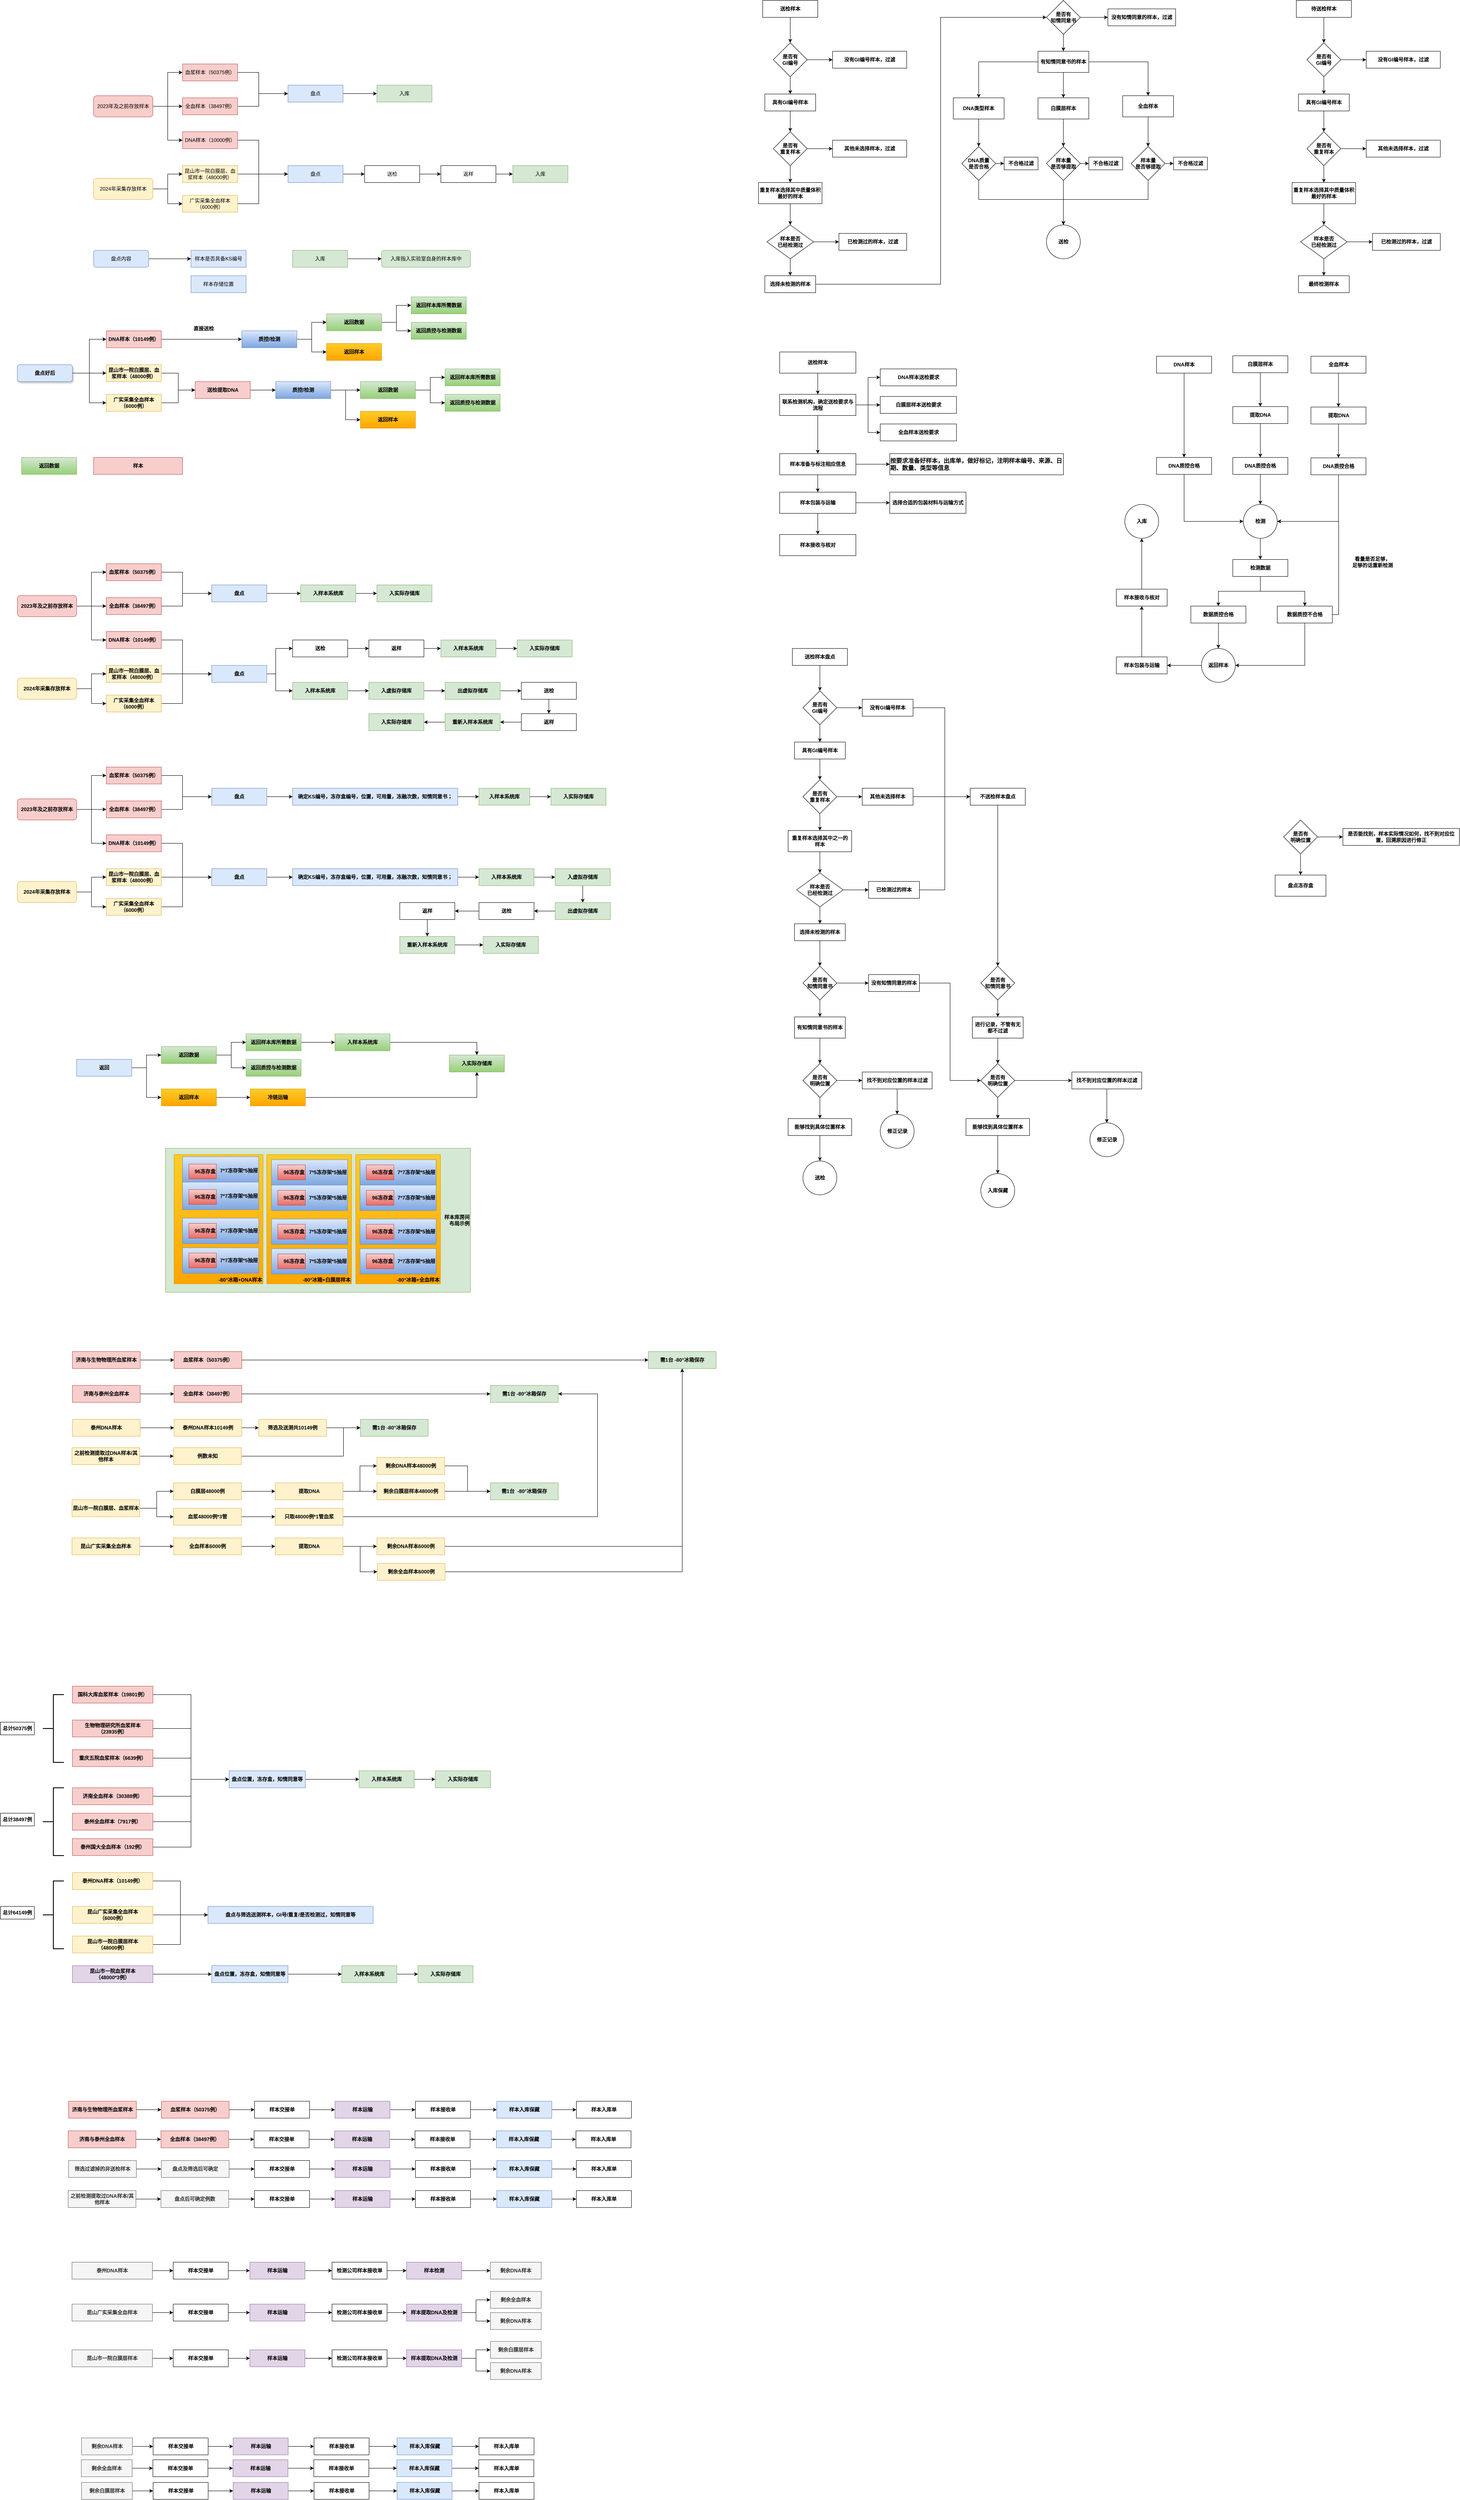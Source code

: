 <mxfile version="24.7.1" type="github">
  <diagram name="第 1 页" id="QVBnynI42UWNxAdyY9l1">
    <mxGraphModel dx="2369" dy="889" grid="1" gridSize="10" guides="1" tooltips="1" connect="1" arrows="1" fold="1" page="1" pageScale="1" pageWidth="827" pageHeight="1169" math="0" shadow="0">
      <root>
        <mxCell id="0" />
        <mxCell id="1" parent="0" />
        <mxCell id="ZDJ4VKsGL7rv84Cdhuyg-11" value="" style="edgeStyle=orthogonalEdgeStyle;rounded=0;orthogonalLoop=1;jettySize=auto;html=1;" edge="1" parent="1" source="ZDJ4VKsGL7rv84Cdhuyg-1" target="ZDJ4VKsGL7rv84Cdhuyg-10">
          <mxGeometry relative="1" as="geometry">
            <Array as="points">
              <mxPoint x="280" y="220" />
              <mxPoint x="280" y="270" />
            </Array>
          </mxGeometry>
        </mxCell>
        <mxCell id="ZDJ4VKsGL7rv84Cdhuyg-1" value="血浆样本（50375例）" style="rounded=0;whiteSpace=wrap;html=1;fillColor=#f8cecc;strokeColor=#b85450;" vertex="1" parent="1">
          <mxGeometry x="100" y="200" width="130" height="40" as="geometry" />
        </mxCell>
        <mxCell id="ZDJ4VKsGL7rv84Cdhuyg-12" style="edgeStyle=orthogonalEdgeStyle;rounded=0;orthogonalLoop=1;jettySize=auto;html=1;entryX=0;entryY=0.5;entryDx=0;entryDy=0;" edge="1" parent="1" source="ZDJ4VKsGL7rv84Cdhuyg-2" target="ZDJ4VKsGL7rv84Cdhuyg-10">
          <mxGeometry relative="1" as="geometry">
            <Array as="points">
              <mxPoint x="280" y="300" />
              <mxPoint x="280" y="270" />
            </Array>
          </mxGeometry>
        </mxCell>
        <mxCell id="ZDJ4VKsGL7rv84Cdhuyg-2" value="全血样本（38497例）" style="rounded=0;whiteSpace=wrap;html=1;fillColor=#f8cecc;strokeColor=#b85450;" vertex="1" parent="1">
          <mxGeometry x="100" y="280" width="130" height="40" as="geometry" />
        </mxCell>
        <mxCell id="ZDJ4VKsGL7rv84Cdhuyg-7" value="" style="edgeStyle=orthogonalEdgeStyle;rounded=0;orthogonalLoop=1;jettySize=auto;html=1;" edge="1" parent="1" source="ZDJ4VKsGL7rv84Cdhuyg-3" target="ZDJ4VKsGL7rv84Cdhuyg-6">
          <mxGeometry relative="1" as="geometry">
            <Array as="points">
              <mxPoint x="280" y="380" />
              <mxPoint x="280" y="460" />
            </Array>
          </mxGeometry>
        </mxCell>
        <mxCell id="ZDJ4VKsGL7rv84Cdhuyg-3" value="DNA样本（10000例）" style="rounded=0;whiteSpace=wrap;html=1;fillColor=#f8cecc;strokeColor=#b85450;" vertex="1" parent="1">
          <mxGeometry x="100" y="360" width="130" height="40" as="geometry" />
        </mxCell>
        <mxCell id="ZDJ4VKsGL7rv84Cdhuyg-8" style="edgeStyle=orthogonalEdgeStyle;rounded=0;orthogonalLoop=1;jettySize=auto;html=1;entryX=0;entryY=0.5;entryDx=0;entryDy=0;" edge="1" parent="1" source="ZDJ4VKsGL7rv84Cdhuyg-4" target="ZDJ4VKsGL7rv84Cdhuyg-6">
          <mxGeometry relative="1" as="geometry" />
        </mxCell>
        <mxCell id="ZDJ4VKsGL7rv84Cdhuyg-4" value="昆山市一院白膜层、血浆样本（48000例）" style="rounded=0;whiteSpace=wrap;html=1;fillColor=#fff2cc;strokeColor=#d6b656;" vertex="1" parent="1">
          <mxGeometry x="100" y="440" width="130" height="40" as="geometry" />
        </mxCell>
        <mxCell id="ZDJ4VKsGL7rv84Cdhuyg-9" style="edgeStyle=orthogonalEdgeStyle;rounded=0;orthogonalLoop=1;jettySize=auto;html=1;entryX=0;entryY=0.5;entryDx=0;entryDy=0;" edge="1" parent="1" source="ZDJ4VKsGL7rv84Cdhuyg-5" target="ZDJ4VKsGL7rv84Cdhuyg-6">
          <mxGeometry relative="1" as="geometry">
            <Array as="points">
              <mxPoint x="280" y="530" />
              <mxPoint x="280" y="460" />
            </Array>
          </mxGeometry>
        </mxCell>
        <mxCell id="ZDJ4VKsGL7rv84Cdhuyg-5" value="广实采集全血样本（6000例）" style="rounded=0;whiteSpace=wrap;html=1;fillColor=#fff2cc;strokeColor=#d6b656;" vertex="1" parent="1">
          <mxGeometry x="100" y="510" width="130" height="40" as="geometry" />
        </mxCell>
        <mxCell id="ZDJ4VKsGL7rv84Cdhuyg-14" value="" style="edgeStyle=orthogonalEdgeStyle;rounded=0;orthogonalLoop=1;jettySize=auto;html=1;" edge="1" parent="1" source="ZDJ4VKsGL7rv84Cdhuyg-6" target="ZDJ4VKsGL7rv84Cdhuyg-13">
          <mxGeometry relative="1" as="geometry" />
        </mxCell>
        <mxCell id="ZDJ4VKsGL7rv84Cdhuyg-6" value="盘点" style="rounded=0;whiteSpace=wrap;html=1;fillColor=#dae8fc;strokeColor=#6c8ebf;" vertex="1" parent="1">
          <mxGeometry x="349" y="440" width="130" height="40" as="geometry" />
        </mxCell>
        <mxCell id="ZDJ4VKsGL7rv84Cdhuyg-20" value="" style="edgeStyle=orthogonalEdgeStyle;rounded=0;orthogonalLoop=1;jettySize=auto;html=1;" edge="1" parent="1" source="ZDJ4VKsGL7rv84Cdhuyg-10" target="ZDJ4VKsGL7rv84Cdhuyg-19">
          <mxGeometry relative="1" as="geometry" />
        </mxCell>
        <mxCell id="ZDJ4VKsGL7rv84Cdhuyg-10" value="盘点" style="rounded=0;whiteSpace=wrap;html=1;fillColor=#dae8fc;strokeColor=#6c8ebf;" vertex="1" parent="1">
          <mxGeometry x="349" y="250" width="130" height="40" as="geometry" />
        </mxCell>
        <mxCell id="ZDJ4VKsGL7rv84Cdhuyg-16" value="" style="edgeStyle=orthogonalEdgeStyle;rounded=0;orthogonalLoop=1;jettySize=auto;html=1;" edge="1" parent="1" source="ZDJ4VKsGL7rv84Cdhuyg-13" target="ZDJ4VKsGL7rv84Cdhuyg-15">
          <mxGeometry relative="1" as="geometry" />
        </mxCell>
        <mxCell id="ZDJ4VKsGL7rv84Cdhuyg-13" value="送检" style="rounded=0;whiteSpace=wrap;html=1;" vertex="1" parent="1">
          <mxGeometry x="530" y="440" width="130" height="40" as="geometry" />
        </mxCell>
        <mxCell id="ZDJ4VKsGL7rv84Cdhuyg-18" value="" style="edgeStyle=orthogonalEdgeStyle;rounded=0;orthogonalLoop=1;jettySize=auto;html=1;" edge="1" parent="1" source="ZDJ4VKsGL7rv84Cdhuyg-15" target="ZDJ4VKsGL7rv84Cdhuyg-17">
          <mxGeometry relative="1" as="geometry" />
        </mxCell>
        <mxCell id="ZDJ4VKsGL7rv84Cdhuyg-15" value="返样" style="rounded=0;whiteSpace=wrap;html=1;" vertex="1" parent="1">
          <mxGeometry x="710" y="440" width="130" height="40" as="geometry" />
        </mxCell>
        <mxCell id="ZDJ4VKsGL7rv84Cdhuyg-17" value="入库" style="rounded=0;whiteSpace=wrap;html=1;fillColor=#d5e8d4;strokeColor=#82b366;" vertex="1" parent="1">
          <mxGeometry x="880" y="440" width="130" height="40" as="geometry" />
        </mxCell>
        <mxCell id="ZDJ4VKsGL7rv84Cdhuyg-19" value="入库" style="rounded=0;whiteSpace=wrap;html=1;fillColor=#d5e8d4;strokeColor=#82b366;" vertex="1" parent="1">
          <mxGeometry x="559" y="250" width="130" height="40" as="geometry" />
        </mxCell>
        <mxCell id="ZDJ4VKsGL7rv84Cdhuyg-22" style="edgeStyle=orthogonalEdgeStyle;rounded=0;orthogonalLoop=1;jettySize=auto;html=1;entryX=0;entryY=0.5;entryDx=0;entryDy=0;" edge="1" parent="1" source="ZDJ4VKsGL7rv84Cdhuyg-21" target="ZDJ4VKsGL7rv84Cdhuyg-1">
          <mxGeometry relative="1" as="geometry" />
        </mxCell>
        <mxCell id="ZDJ4VKsGL7rv84Cdhuyg-23" style="edgeStyle=orthogonalEdgeStyle;rounded=0;orthogonalLoop=1;jettySize=auto;html=1;entryX=0;entryY=0.5;entryDx=0;entryDy=0;" edge="1" parent="1" source="ZDJ4VKsGL7rv84Cdhuyg-21" target="ZDJ4VKsGL7rv84Cdhuyg-2">
          <mxGeometry relative="1" as="geometry" />
        </mxCell>
        <mxCell id="ZDJ4VKsGL7rv84Cdhuyg-24" style="edgeStyle=orthogonalEdgeStyle;rounded=0;orthogonalLoop=1;jettySize=auto;html=1;entryX=0;entryY=0.5;entryDx=0;entryDy=0;" edge="1" parent="1" source="ZDJ4VKsGL7rv84Cdhuyg-21" target="ZDJ4VKsGL7rv84Cdhuyg-3">
          <mxGeometry relative="1" as="geometry" />
        </mxCell>
        <mxCell id="ZDJ4VKsGL7rv84Cdhuyg-21" value="2023年及之前存放样本" style="rounded=1;whiteSpace=wrap;html=1;fillColor=#f8cecc;strokeColor=#b85450;" vertex="1" parent="1">
          <mxGeometry x="-110" y="275" width="140" height="50" as="geometry" />
        </mxCell>
        <mxCell id="ZDJ4VKsGL7rv84Cdhuyg-26" style="edgeStyle=orthogonalEdgeStyle;rounded=0;orthogonalLoop=1;jettySize=auto;html=1;entryX=0;entryY=0.5;entryDx=0;entryDy=0;" edge="1" parent="1" source="ZDJ4VKsGL7rv84Cdhuyg-25" target="ZDJ4VKsGL7rv84Cdhuyg-4">
          <mxGeometry relative="1" as="geometry" />
        </mxCell>
        <mxCell id="ZDJ4VKsGL7rv84Cdhuyg-27" style="edgeStyle=orthogonalEdgeStyle;rounded=0;orthogonalLoop=1;jettySize=auto;html=1;entryX=0;entryY=0.5;entryDx=0;entryDy=0;" edge="1" parent="1" source="ZDJ4VKsGL7rv84Cdhuyg-25" target="ZDJ4VKsGL7rv84Cdhuyg-5">
          <mxGeometry relative="1" as="geometry" />
        </mxCell>
        <mxCell id="ZDJ4VKsGL7rv84Cdhuyg-25" value="2024年采集存放样本" style="rounded=1;whiteSpace=wrap;html=1;fillColor=#fff2cc;strokeColor=#d6b656;" vertex="1" parent="1">
          <mxGeometry x="-110" y="470" width="140" height="50" as="geometry" />
        </mxCell>
        <mxCell id="ZDJ4VKsGL7rv84Cdhuyg-30" value="" style="edgeStyle=orthogonalEdgeStyle;rounded=0;orthogonalLoop=1;jettySize=auto;html=1;" edge="1" parent="1" source="ZDJ4VKsGL7rv84Cdhuyg-28" target="ZDJ4VKsGL7rv84Cdhuyg-29">
          <mxGeometry relative="1" as="geometry" />
        </mxCell>
        <mxCell id="ZDJ4VKsGL7rv84Cdhuyg-31" value="" style="edgeStyle=orthogonalEdgeStyle;rounded=0;orthogonalLoop=1;jettySize=auto;html=1;" edge="1" parent="1" source="ZDJ4VKsGL7rv84Cdhuyg-28" target="ZDJ4VKsGL7rv84Cdhuyg-29">
          <mxGeometry relative="1" as="geometry" />
        </mxCell>
        <mxCell id="ZDJ4VKsGL7rv84Cdhuyg-32" value="" style="edgeStyle=orthogonalEdgeStyle;rounded=0;orthogonalLoop=1;jettySize=auto;html=1;" edge="1" parent="1" source="ZDJ4VKsGL7rv84Cdhuyg-28" target="ZDJ4VKsGL7rv84Cdhuyg-29">
          <mxGeometry relative="1" as="geometry" />
        </mxCell>
        <mxCell id="ZDJ4VKsGL7rv84Cdhuyg-33" value="" style="edgeStyle=orthogonalEdgeStyle;rounded=0;orthogonalLoop=1;jettySize=auto;html=1;" edge="1" parent="1" source="ZDJ4VKsGL7rv84Cdhuyg-28" target="ZDJ4VKsGL7rv84Cdhuyg-29">
          <mxGeometry relative="1" as="geometry" />
        </mxCell>
        <mxCell id="ZDJ4VKsGL7rv84Cdhuyg-28" value="盘点内容" style="rounded=1;whiteSpace=wrap;html=1;fillColor=#dae8fc;strokeColor=#6c8ebf;" vertex="1" parent="1">
          <mxGeometry x="-110" y="640" width="130" height="40" as="geometry" />
        </mxCell>
        <mxCell id="ZDJ4VKsGL7rv84Cdhuyg-29" value="样本是否具备KS编号" style="rounded=0;whiteSpace=wrap;html=1;fillColor=#dae8fc;strokeColor=#6c8ebf;" vertex="1" parent="1">
          <mxGeometry x="120" y="640" width="130" height="40" as="geometry" />
        </mxCell>
        <mxCell id="ZDJ4VKsGL7rv84Cdhuyg-34" value="样本存储位置" style="rounded=0;whiteSpace=wrap;html=1;fillColor=#dae8fc;strokeColor=#6c8ebf;" vertex="1" parent="1">
          <mxGeometry x="120" y="700" width="130" height="40" as="geometry" />
        </mxCell>
        <mxCell id="ZDJ4VKsGL7rv84Cdhuyg-37" value="" style="edgeStyle=orthogonalEdgeStyle;rounded=0;orthogonalLoop=1;jettySize=auto;html=1;" edge="1" parent="1" source="ZDJ4VKsGL7rv84Cdhuyg-35" target="ZDJ4VKsGL7rv84Cdhuyg-36">
          <mxGeometry relative="1" as="geometry" />
        </mxCell>
        <mxCell id="ZDJ4VKsGL7rv84Cdhuyg-35" value="入库" style="rounded=0;whiteSpace=wrap;html=1;fillColor=#d5e8d4;strokeColor=#82b366;" vertex="1" parent="1">
          <mxGeometry x="360" y="640" width="130" height="40" as="geometry" />
        </mxCell>
        <mxCell id="ZDJ4VKsGL7rv84Cdhuyg-36" value="入库指入实验室自身的样本库中" style="rounded=1;whiteSpace=wrap;html=1;fillColor=#d5e8d4;strokeColor=#82b366;" vertex="1" parent="1">
          <mxGeometry x="570" y="640" width="210" height="40" as="geometry" />
        </mxCell>
        <mxCell id="ZDJ4VKsGL7rv84Cdhuyg-64" style="edgeStyle=orthogonalEdgeStyle;rounded=0;orthogonalLoop=1;jettySize=auto;html=1;entryX=0;entryY=0.5;entryDx=0;entryDy=0;fontStyle=1" edge="1" parent="1" source="ZDJ4VKsGL7rv84Cdhuyg-39" target="ZDJ4VKsGL7rv84Cdhuyg-55">
          <mxGeometry relative="1" as="geometry" />
        </mxCell>
        <mxCell id="ZDJ4VKsGL7rv84Cdhuyg-39" value="DNA样本（10149例）" style="rounded=0;whiteSpace=wrap;html=1;fillColor=#f8cecc;strokeColor=#b85450;fontStyle=1" vertex="1" parent="1">
          <mxGeometry x="-80" y="830" width="130" height="40" as="geometry" />
        </mxCell>
        <mxCell id="ZDJ4VKsGL7rv84Cdhuyg-66" style="edgeStyle=orthogonalEdgeStyle;rounded=0;orthogonalLoop=1;jettySize=auto;html=1;entryX=0;entryY=0.5;entryDx=0;entryDy=0;fontStyle=1" edge="1" parent="1" source="ZDJ4VKsGL7rv84Cdhuyg-41" target="ZDJ4VKsGL7rv84Cdhuyg-61">
          <mxGeometry relative="1" as="geometry" />
        </mxCell>
        <mxCell id="ZDJ4VKsGL7rv84Cdhuyg-41" value="昆山市一院白膜层、血浆样本（48000例）" style="rounded=0;whiteSpace=wrap;html=1;fillColor=#fff2cc;strokeColor=#d6b656;fontStyle=1" vertex="1" parent="1">
          <mxGeometry x="-80" y="910" width="130" height="40" as="geometry" />
        </mxCell>
        <mxCell id="ZDJ4VKsGL7rv84Cdhuyg-67" style="edgeStyle=orthogonalEdgeStyle;rounded=0;orthogonalLoop=1;jettySize=auto;html=1;entryX=0;entryY=0.5;entryDx=0;entryDy=0;fontStyle=1" edge="1" parent="1" source="ZDJ4VKsGL7rv84Cdhuyg-43" target="ZDJ4VKsGL7rv84Cdhuyg-61">
          <mxGeometry relative="1" as="geometry" />
        </mxCell>
        <mxCell id="ZDJ4VKsGL7rv84Cdhuyg-43" value="广实采集全血样本（6000例）" style="rounded=0;whiteSpace=wrap;html=1;fillColor=#fff2cc;strokeColor=#d6b656;fontStyle=1" vertex="1" parent="1">
          <mxGeometry x="-80" y="980" width="130" height="40" as="geometry" />
        </mxCell>
        <mxCell id="ZDJ4VKsGL7rv84Cdhuyg-46" value="返回样本" style="rounded=0;whiteSpace=wrap;html=1;fillColor=#ffcd28;gradientColor=#ffa500;strokeColor=#d79b00;fontStyle=1" vertex="1" parent="1">
          <mxGeometry x="440" y="860" width="130" height="40" as="geometry" />
        </mxCell>
        <mxCell id="ZDJ4VKsGL7rv84Cdhuyg-50" style="edgeStyle=orthogonalEdgeStyle;rounded=0;orthogonalLoop=1;jettySize=auto;html=1;entryX=0;entryY=0.5;entryDx=0;entryDy=0;fontStyle=1" edge="1" parent="1" source="ZDJ4VKsGL7rv84Cdhuyg-49" target="ZDJ4VKsGL7rv84Cdhuyg-39">
          <mxGeometry relative="1" as="geometry" />
        </mxCell>
        <mxCell id="ZDJ4VKsGL7rv84Cdhuyg-51" style="edgeStyle=orthogonalEdgeStyle;rounded=0;orthogonalLoop=1;jettySize=auto;html=1;entryX=0;entryY=0.5;entryDx=0;entryDy=0;fontStyle=1" edge="1" parent="1" source="ZDJ4VKsGL7rv84Cdhuyg-49" target="ZDJ4VKsGL7rv84Cdhuyg-41">
          <mxGeometry relative="1" as="geometry" />
        </mxCell>
        <mxCell id="ZDJ4VKsGL7rv84Cdhuyg-52" style="edgeStyle=orthogonalEdgeStyle;rounded=0;orthogonalLoop=1;jettySize=auto;html=1;entryX=0;entryY=0.5;entryDx=0;entryDy=0;fontStyle=1" edge="1" parent="1" source="ZDJ4VKsGL7rv84Cdhuyg-49" target="ZDJ4VKsGL7rv84Cdhuyg-43">
          <mxGeometry relative="1" as="geometry" />
        </mxCell>
        <mxCell id="ZDJ4VKsGL7rv84Cdhuyg-49" value="盘点好后" style="rounded=1;whiteSpace=wrap;html=1;fillColor=#dae8fc;strokeColor=#6c8ebf;shadow=1;fontStyle=1" vertex="1" parent="1">
          <mxGeometry x="-290" y="910" width="130" height="40" as="geometry" />
        </mxCell>
        <mxCell id="ZDJ4VKsGL7rv84Cdhuyg-58" value="" style="edgeStyle=orthogonalEdgeStyle;rounded=0;orthogonalLoop=1;jettySize=auto;html=1;fontStyle=1" edge="1" parent="1" source="ZDJ4VKsGL7rv84Cdhuyg-55" target="ZDJ4VKsGL7rv84Cdhuyg-57">
          <mxGeometry relative="1" as="geometry" />
        </mxCell>
        <mxCell id="ZDJ4VKsGL7rv84Cdhuyg-59" value="" style="edgeStyle=orthogonalEdgeStyle;rounded=0;orthogonalLoop=1;jettySize=auto;html=1;fontStyle=1" edge="1" parent="1" source="ZDJ4VKsGL7rv84Cdhuyg-55" target="ZDJ4VKsGL7rv84Cdhuyg-57">
          <mxGeometry relative="1" as="geometry" />
        </mxCell>
        <mxCell id="ZDJ4VKsGL7rv84Cdhuyg-60" style="edgeStyle=orthogonalEdgeStyle;rounded=0;orthogonalLoop=1;jettySize=auto;html=1;entryX=0;entryY=0.5;entryDx=0;entryDy=0;fontStyle=1" edge="1" parent="1" source="ZDJ4VKsGL7rv84Cdhuyg-55" target="ZDJ4VKsGL7rv84Cdhuyg-46">
          <mxGeometry relative="1" as="geometry" />
        </mxCell>
        <mxCell id="ZDJ4VKsGL7rv84Cdhuyg-55" value="质控/检测" style="rounded=0;whiteSpace=wrap;html=1;fillColor=#dae8fc;gradientColor=#7ea6e0;strokeColor=#6c8ebf;fontStyle=1" vertex="1" parent="1">
          <mxGeometry x="240" y="830" width="130" height="40" as="geometry" />
        </mxCell>
        <mxCell id="ZDJ4VKsGL7rv84Cdhuyg-170" value="" style="edgeStyle=orthogonalEdgeStyle;rounded=0;orthogonalLoop=1;jettySize=auto;html=1;" edge="1" parent="1" source="ZDJ4VKsGL7rv84Cdhuyg-57" target="ZDJ4VKsGL7rv84Cdhuyg-169">
          <mxGeometry relative="1" as="geometry" />
        </mxCell>
        <mxCell id="ZDJ4VKsGL7rv84Cdhuyg-172" style="edgeStyle=orthogonalEdgeStyle;rounded=0;orthogonalLoop=1;jettySize=auto;html=1;entryX=0;entryY=0.5;entryDx=0;entryDy=0;" edge="1" parent="1" source="ZDJ4VKsGL7rv84Cdhuyg-57" target="ZDJ4VKsGL7rv84Cdhuyg-171">
          <mxGeometry relative="1" as="geometry" />
        </mxCell>
        <mxCell id="ZDJ4VKsGL7rv84Cdhuyg-57" value="返回数据" style="rounded=0;whiteSpace=wrap;html=1;fillColor=#d5e8d4;strokeColor=#82b366;gradientColor=#97d077;fontStyle=1" vertex="1" parent="1">
          <mxGeometry x="440" y="790" width="130" height="40" as="geometry" />
        </mxCell>
        <mxCell id="ZDJ4VKsGL7rv84Cdhuyg-63" value="" style="edgeStyle=orthogonalEdgeStyle;rounded=0;orthogonalLoop=1;jettySize=auto;html=1;fontStyle=1" edge="1" parent="1" source="ZDJ4VKsGL7rv84Cdhuyg-61" target="ZDJ4VKsGL7rv84Cdhuyg-62">
          <mxGeometry relative="1" as="geometry" />
        </mxCell>
        <mxCell id="ZDJ4VKsGL7rv84Cdhuyg-61" value="送检提取DNA" style="rounded=0;whiteSpace=wrap;html=1;fillColor=#f8cecc;strokeColor=#b85450;fontStyle=1" vertex="1" parent="1">
          <mxGeometry x="130" y="950" width="130" height="40" as="geometry" />
        </mxCell>
        <mxCell id="ZDJ4VKsGL7rv84Cdhuyg-69" value="" style="edgeStyle=orthogonalEdgeStyle;rounded=0;orthogonalLoop=1;jettySize=auto;html=1;fontStyle=1" edge="1" parent="1" source="ZDJ4VKsGL7rv84Cdhuyg-62" target="ZDJ4VKsGL7rv84Cdhuyg-68">
          <mxGeometry relative="1" as="geometry" />
        </mxCell>
        <mxCell id="ZDJ4VKsGL7rv84Cdhuyg-71" style="edgeStyle=orthogonalEdgeStyle;rounded=0;orthogonalLoop=1;jettySize=auto;html=1;entryX=0;entryY=0.5;entryDx=0;entryDy=0;fontStyle=1" edge="1" parent="1" source="ZDJ4VKsGL7rv84Cdhuyg-62" target="ZDJ4VKsGL7rv84Cdhuyg-70">
          <mxGeometry relative="1" as="geometry" />
        </mxCell>
        <mxCell id="ZDJ4VKsGL7rv84Cdhuyg-62" value="质控/检测" style="rounded=0;whiteSpace=wrap;html=1;fillColor=#dae8fc;gradientColor=#7ea6e0;strokeColor=#6c8ebf;fontStyle=1" vertex="1" parent="1">
          <mxGeometry x="320" y="950" width="130" height="40" as="geometry" />
        </mxCell>
        <mxCell id="ZDJ4VKsGL7rv84Cdhuyg-65" value="直接送检" style="text;html=1;align=center;verticalAlign=middle;whiteSpace=wrap;rounded=0;fontStyle=1" vertex="1" parent="1">
          <mxGeometry x="120" y="810" width="60" height="30" as="geometry" />
        </mxCell>
        <mxCell id="ZDJ4VKsGL7rv84Cdhuyg-175" style="edgeStyle=orthogonalEdgeStyle;rounded=0;orthogonalLoop=1;jettySize=auto;html=1;entryX=0;entryY=0.5;entryDx=0;entryDy=0;" edge="1" parent="1" source="ZDJ4VKsGL7rv84Cdhuyg-68" target="ZDJ4VKsGL7rv84Cdhuyg-173">
          <mxGeometry relative="1" as="geometry" />
        </mxCell>
        <mxCell id="ZDJ4VKsGL7rv84Cdhuyg-176" style="edgeStyle=orthogonalEdgeStyle;rounded=0;orthogonalLoop=1;jettySize=auto;html=1;entryX=0;entryY=0.5;entryDx=0;entryDy=0;" edge="1" parent="1" source="ZDJ4VKsGL7rv84Cdhuyg-68" target="ZDJ4VKsGL7rv84Cdhuyg-174">
          <mxGeometry relative="1" as="geometry" />
        </mxCell>
        <mxCell id="ZDJ4VKsGL7rv84Cdhuyg-68" value="返回数据" style="rounded=0;whiteSpace=wrap;html=1;fillColor=#d5e8d4;gradientColor=#97d077;strokeColor=#82b366;fontStyle=1" vertex="1" parent="1">
          <mxGeometry x="520" y="950" width="130" height="40" as="geometry" />
        </mxCell>
        <mxCell id="ZDJ4VKsGL7rv84Cdhuyg-70" value="返回样本" style="rounded=0;whiteSpace=wrap;html=1;fillColor=#ffcd28;gradientColor=#ffa500;strokeColor=#d79b00;fontStyle=1" vertex="1" parent="1">
          <mxGeometry x="520" y="1020" width="130" height="40" as="geometry" />
        </mxCell>
        <mxCell id="ZDJ4VKsGL7rv84Cdhuyg-72" value="返回数据" style="rounded=0;whiteSpace=wrap;html=1;fillColor=#d5e8d4;strokeColor=#82b366;gradientColor=#97d077;fontStyle=1" vertex="1" parent="1">
          <mxGeometry x="-280" y="1129" width="130" height="40" as="geometry" />
        </mxCell>
        <mxCell id="ZDJ4VKsGL7rv84Cdhuyg-73" value="样本" style="rounded=0;whiteSpace=wrap;html=1;fillColor=#f8cecc;strokeColor=#b85450;fontStyle=1" vertex="1" parent="1">
          <mxGeometry x="-110" y="1129" width="210" height="40" as="geometry" />
        </mxCell>
        <mxCell id="ZDJ4VKsGL7rv84Cdhuyg-74" value="" style="edgeStyle=orthogonalEdgeStyle;rounded=0;orthogonalLoop=1;jettySize=auto;html=1;fontStyle=1;textShadow=0;" edge="1" parent="1" source="ZDJ4VKsGL7rv84Cdhuyg-75" target="ZDJ4VKsGL7rv84Cdhuyg-87">
          <mxGeometry relative="1" as="geometry">
            <Array as="points">
              <mxPoint x="100" y="1400" />
              <mxPoint x="100" y="1450" />
            </Array>
          </mxGeometry>
        </mxCell>
        <mxCell id="ZDJ4VKsGL7rv84Cdhuyg-75" value="血浆样本（50375例）" style="rounded=0;whiteSpace=wrap;html=1;fillColor=#f8cecc;strokeColor=#b85450;fontStyle=1;textShadow=0;" vertex="1" parent="1">
          <mxGeometry x="-80" y="1380" width="130" height="40" as="geometry" />
        </mxCell>
        <mxCell id="ZDJ4VKsGL7rv84Cdhuyg-76" style="edgeStyle=orthogonalEdgeStyle;rounded=0;orthogonalLoop=1;jettySize=auto;html=1;entryX=0;entryY=0.5;entryDx=0;entryDy=0;fontStyle=1;textShadow=0;" edge="1" parent="1" source="ZDJ4VKsGL7rv84Cdhuyg-77" target="ZDJ4VKsGL7rv84Cdhuyg-87">
          <mxGeometry relative="1" as="geometry">
            <Array as="points">
              <mxPoint x="100" y="1480" />
              <mxPoint x="100" y="1450" />
            </Array>
          </mxGeometry>
        </mxCell>
        <mxCell id="ZDJ4VKsGL7rv84Cdhuyg-77" value="全血样本（38497例）" style="rounded=0;whiteSpace=wrap;html=1;fillColor=#f8cecc;strokeColor=#b85450;fontStyle=1;textShadow=0;" vertex="1" parent="1">
          <mxGeometry x="-80" y="1460" width="130" height="40" as="geometry" />
        </mxCell>
        <mxCell id="ZDJ4VKsGL7rv84Cdhuyg-78" value="" style="edgeStyle=orthogonalEdgeStyle;rounded=0;orthogonalLoop=1;jettySize=auto;html=1;fontStyle=1;textShadow=0;" edge="1" parent="1" source="ZDJ4VKsGL7rv84Cdhuyg-79" target="ZDJ4VKsGL7rv84Cdhuyg-85">
          <mxGeometry relative="1" as="geometry">
            <Array as="points">
              <mxPoint x="100" y="1560" />
              <mxPoint x="100" y="1640" />
            </Array>
          </mxGeometry>
        </mxCell>
        <mxCell id="ZDJ4VKsGL7rv84Cdhuyg-79" value="DNA样本（10149例）" style="rounded=0;whiteSpace=wrap;html=1;fillColor=#f8cecc;strokeColor=#b85450;fontStyle=1;textShadow=0;" vertex="1" parent="1">
          <mxGeometry x="-80" y="1540" width="130" height="40" as="geometry" />
        </mxCell>
        <mxCell id="ZDJ4VKsGL7rv84Cdhuyg-80" style="edgeStyle=orthogonalEdgeStyle;rounded=0;orthogonalLoop=1;jettySize=auto;html=1;entryX=0;entryY=0.5;entryDx=0;entryDy=0;fontStyle=1;textShadow=0;" edge="1" parent="1" source="ZDJ4VKsGL7rv84Cdhuyg-81" target="ZDJ4VKsGL7rv84Cdhuyg-85">
          <mxGeometry relative="1" as="geometry" />
        </mxCell>
        <mxCell id="ZDJ4VKsGL7rv84Cdhuyg-81" value="昆山市一院白膜层、血浆样本（48000例）" style="rounded=0;whiteSpace=wrap;html=1;fillColor=#fff2cc;strokeColor=#d6b656;fontStyle=1;textShadow=0;" vertex="1" parent="1">
          <mxGeometry x="-80" y="1620" width="130" height="40" as="geometry" />
        </mxCell>
        <mxCell id="ZDJ4VKsGL7rv84Cdhuyg-82" style="edgeStyle=orthogonalEdgeStyle;rounded=0;orthogonalLoop=1;jettySize=auto;html=1;entryX=0;entryY=0.5;entryDx=0;entryDy=0;fontStyle=1;textShadow=0;" edge="1" parent="1" source="ZDJ4VKsGL7rv84Cdhuyg-83" target="ZDJ4VKsGL7rv84Cdhuyg-85">
          <mxGeometry relative="1" as="geometry">
            <Array as="points">
              <mxPoint x="100" y="1710" />
              <mxPoint x="100" y="1640" />
            </Array>
          </mxGeometry>
        </mxCell>
        <mxCell id="ZDJ4VKsGL7rv84Cdhuyg-83" value="广实采集全血样本（6000例）" style="rounded=0;whiteSpace=wrap;html=1;fillColor=#fff2cc;strokeColor=#d6b656;fontStyle=1;textShadow=0;" vertex="1" parent="1">
          <mxGeometry x="-80" y="1690" width="130" height="40" as="geometry" />
        </mxCell>
        <mxCell id="ZDJ4VKsGL7rv84Cdhuyg-84" value="" style="edgeStyle=orthogonalEdgeStyle;rounded=0;orthogonalLoop=1;jettySize=auto;html=1;fontStyle=1;textShadow=0;" edge="1" parent="1" source="ZDJ4VKsGL7rv84Cdhuyg-85" target="ZDJ4VKsGL7rv84Cdhuyg-89">
          <mxGeometry relative="1" as="geometry">
            <Array as="points">
              <mxPoint x="320" y="1640" />
              <mxPoint x="320" y="1580" />
            </Array>
          </mxGeometry>
        </mxCell>
        <mxCell id="ZDJ4VKsGL7rv84Cdhuyg-108" style="edgeStyle=orthogonalEdgeStyle;rounded=0;orthogonalLoop=1;jettySize=auto;html=1;entryX=0;entryY=0.5;entryDx=0;entryDy=0;fontStyle=1;textShadow=0;" edge="1" parent="1" source="ZDJ4VKsGL7rv84Cdhuyg-85" target="ZDJ4VKsGL7rv84Cdhuyg-106">
          <mxGeometry relative="1" as="geometry">
            <Array as="points">
              <mxPoint x="320" y="1640" />
              <mxPoint x="320" y="1680" />
            </Array>
          </mxGeometry>
        </mxCell>
        <mxCell id="ZDJ4VKsGL7rv84Cdhuyg-85" value="盘点" style="rounded=0;whiteSpace=wrap;html=1;fillColor=#dae8fc;strokeColor=#6c8ebf;fontStyle=1;textShadow=0;" vertex="1" parent="1">
          <mxGeometry x="169" y="1620" width="130" height="40" as="geometry" />
        </mxCell>
        <mxCell id="ZDJ4VKsGL7rv84Cdhuyg-86" value="" style="edgeStyle=orthogonalEdgeStyle;rounded=0;orthogonalLoop=1;jettySize=auto;html=1;fontStyle=1;textShadow=0;" edge="1" parent="1" source="ZDJ4VKsGL7rv84Cdhuyg-87" target="ZDJ4VKsGL7rv84Cdhuyg-93">
          <mxGeometry relative="1" as="geometry" />
        </mxCell>
        <mxCell id="ZDJ4VKsGL7rv84Cdhuyg-87" value="盘点" style="rounded=0;whiteSpace=wrap;html=1;fillColor=#dae8fc;strokeColor=#6c8ebf;fontStyle=1;textShadow=0;" vertex="1" parent="1">
          <mxGeometry x="169" y="1430" width="130" height="40" as="geometry" />
        </mxCell>
        <mxCell id="ZDJ4VKsGL7rv84Cdhuyg-88" value="" style="edgeStyle=orthogonalEdgeStyle;rounded=0;orthogonalLoop=1;jettySize=auto;html=1;fontStyle=1;textShadow=0;" edge="1" parent="1" source="ZDJ4VKsGL7rv84Cdhuyg-89" target="ZDJ4VKsGL7rv84Cdhuyg-91">
          <mxGeometry relative="1" as="geometry" />
        </mxCell>
        <mxCell id="ZDJ4VKsGL7rv84Cdhuyg-89" value="送检" style="rounded=0;whiteSpace=wrap;html=1;fontStyle=1;textShadow=0;" vertex="1" parent="1">
          <mxGeometry x="360" y="1560" width="130" height="40" as="geometry" />
        </mxCell>
        <mxCell id="ZDJ4VKsGL7rv84Cdhuyg-90" value="" style="edgeStyle=orthogonalEdgeStyle;rounded=0;orthogonalLoop=1;jettySize=auto;html=1;fontStyle=1;textShadow=0;" edge="1" parent="1" source="ZDJ4VKsGL7rv84Cdhuyg-91" target="ZDJ4VKsGL7rv84Cdhuyg-92">
          <mxGeometry relative="1" as="geometry" />
        </mxCell>
        <mxCell id="ZDJ4VKsGL7rv84Cdhuyg-91" value="返样" style="rounded=0;whiteSpace=wrap;html=1;fontStyle=1;textShadow=0;" vertex="1" parent="1">
          <mxGeometry x="540" y="1560" width="130" height="40" as="geometry" />
        </mxCell>
        <mxCell id="ZDJ4VKsGL7rv84Cdhuyg-104" value="" style="edgeStyle=orthogonalEdgeStyle;rounded=0;orthogonalLoop=1;jettySize=auto;html=1;fontStyle=1;textShadow=0;" edge="1" parent="1" source="ZDJ4VKsGL7rv84Cdhuyg-92" target="ZDJ4VKsGL7rv84Cdhuyg-103">
          <mxGeometry relative="1" as="geometry" />
        </mxCell>
        <mxCell id="ZDJ4VKsGL7rv84Cdhuyg-92" value="入样本系统库" style="rounded=0;whiteSpace=wrap;html=1;fillColor=#d5e8d4;strokeColor=#82b366;fontStyle=1;textShadow=0;" vertex="1" parent="1">
          <mxGeometry x="710" y="1560" width="130" height="40" as="geometry" />
        </mxCell>
        <mxCell id="ZDJ4VKsGL7rv84Cdhuyg-102" value="" style="edgeStyle=orthogonalEdgeStyle;rounded=0;orthogonalLoop=1;jettySize=auto;html=1;fontStyle=1;textShadow=0;" edge="1" parent="1" source="ZDJ4VKsGL7rv84Cdhuyg-93" target="ZDJ4VKsGL7rv84Cdhuyg-101">
          <mxGeometry relative="1" as="geometry" />
        </mxCell>
        <mxCell id="ZDJ4VKsGL7rv84Cdhuyg-93" value="入样本系统库" style="rounded=0;whiteSpace=wrap;html=1;fillColor=#d5e8d4;strokeColor=#82b366;fontStyle=1;textShadow=0;" vertex="1" parent="1">
          <mxGeometry x="379" y="1430" width="130" height="40" as="geometry" />
        </mxCell>
        <mxCell id="ZDJ4VKsGL7rv84Cdhuyg-94" style="edgeStyle=orthogonalEdgeStyle;rounded=0;orthogonalLoop=1;jettySize=auto;html=1;entryX=0;entryY=0.5;entryDx=0;entryDy=0;fontStyle=1;textShadow=0;" edge="1" parent="1" source="ZDJ4VKsGL7rv84Cdhuyg-97" target="ZDJ4VKsGL7rv84Cdhuyg-75">
          <mxGeometry relative="1" as="geometry" />
        </mxCell>
        <mxCell id="ZDJ4VKsGL7rv84Cdhuyg-95" style="edgeStyle=orthogonalEdgeStyle;rounded=0;orthogonalLoop=1;jettySize=auto;html=1;entryX=0;entryY=0.5;entryDx=0;entryDy=0;fontStyle=1;textShadow=0;" edge="1" parent="1" source="ZDJ4VKsGL7rv84Cdhuyg-97" target="ZDJ4VKsGL7rv84Cdhuyg-77">
          <mxGeometry relative="1" as="geometry" />
        </mxCell>
        <mxCell id="ZDJ4VKsGL7rv84Cdhuyg-96" style="edgeStyle=orthogonalEdgeStyle;rounded=0;orthogonalLoop=1;jettySize=auto;html=1;entryX=0;entryY=0.5;entryDx=0;entryDy=0;fontStyle=1;textShadow=0;" edge="1" parent="1" source="ZDJ4VKsGL7rv84Cdhuyg-97" target="ZDJ4VKsGL7rv84Cdhuyg-79">
          <mxGeometry relative="1" as="geometry" />
        </mxCell>
        <mxCell id="ZDJ4VKsGL7rv84Cdhuyg-97" value="2023年及之前存放样本" style="rounded=1;whiteSpace=wrap;html=1;fillColor=#f8cecc;strokeColor=#b85450;fontStyle=1;textShadow=0;" vertex="1" parent="1">
          <mxGeometry x="-290" y="1455" width="140" height="50" as="geometry" />
        </mxCell>
        <mxCell id="ZDJ4VKsGL7rv84Cdhuyg-98" style="edgeStyle=orthogonalEdgeStyle;rounded=0;orthogonalLoop=1;jettySize=auto;html=1;entryX=0;entryY=0.5;entryDx=0;entryDy=0;fontStyle=1;textShadow=0;" edge="1" parent="1" source="ZDJ4VKsGL7rv84Cdhuyg-100" target="ZDJ4VKsGL7rv84Cdhuyg-81">
          <mxGeometry relative="1" as="geometry" />
        </mxCell>
        <mxCell id="ZDJ4VKsGL7rv84Cdhuyg-99" style="edgeStyle=orthogonalEdgeStyle;rounded=0;orthogonalLoop=1;jettySize=auto;html=1;entryX=0;entryY=0.5;entryDx=0;entryDy=0;fontStyle=1;textShadow=0;" edge="1" parent="1" source="ZDJ4VKsGL7rv84Cdhuyg-100" target="ZDJ4VKsGL7rv84Cdhuyg-83">
          <mxGeometry relative="1" as="geometry" />
        </mxCell>
        <mxCell id="ZDJ4VKsGL7rv84Cdhuyg-100" value="2024年采集存放样本" style="rounded=1;whiteSpace=wrap;html=1;fillColor=#fff2cc;strokeColor=#d6b656;fontStyle=1;textShadow=0;" vertex="1" parent="1">
          <mxGeometry x="-290" y="1650" width="140" height="50" as="geometry" />
        </mxCell>
        <mxCell id="ZDJ4VKsGL7rv84Cdhuyg-101" value="入实际存储库" style="rounded=0;whiteSpace=wrap;html=1;fillColor=#d5e8d4;strokeColor=#82b366;fontStyle=1;textShadow=0;" vertex="1" parent="1">
          <mxGeometry x="559" y="1430" width="130" height="40" as="geometry" />
        </mxCell>
        <mxCell id="ZDJ4VKsGL7rv84Cdhuyg-103" value="入实际存储库" style="rounded=0;whiteSpace=wrap;html=1;fillColor=#d5e8d4;strokeColor=#82b366;fontStyle=1;textShadow=0;" vertex="1" parent="1">
          <mxGeometry x="890" y="1560" width="130" height="40" as="geometry" />
        </mxCell>
        <mxCell id="ZDJ4VKsGL7rv84Cdhuyg-105" value="" style="edgeStyle=orthogonalEdgeStyle;rounded=0;orthogonalLoop=1;jettySize=auto;html=1;fontStyle=1;textShadow=0;" edge="1" parent="1" source="ZDJ4VKsGL7rv84Cdhuyg-106" target="ZDJ4VKsGL7rv84Cdhuyg-107">
          <mxGeometry relative="1" as="geometry" />
        </mxCell>
        <mxCell id="ZDJ4VKsGL7rv84Cdhuyg-106" value="入样本系统库" style="rounded=0;whiteSpace=wrap;html=1;fillColor=#d5e8d4;strokeColor=#82b366;fontStyle=1;textShadow=0;" vertex="1" parent="1">
          <mxGeometry x="360" y="1660" width="130" height="40" as="geometry" />
        </mxCell>
        <mxCell id="ZDJ4VKsGL7rv84Cdhuyg-114" value="" style="edgeStyle=orthogonalEdgeStyle;rounded=0;orthogonalLoop=1;jettySize=auto;html=1;fontStyle=1;textShadow=0;" edge="1" parent="1" source="ZDJ4VKsGL7rv84Cdhuyg-107" target="ZDJ4VKsGL7rv84Cdhuyg-113">
          <mxGeometry relative="1" as="geometry" />
        </mxCell>
        <mxCell id="ZDJ4VKsGL7rv84Cdhuyg-107" value="入虚拟存储库" style="rounded=0;whiteSpace=wrap;html=1;fillColor=#d5e8d4;strokeColor=#82b366;fontStyle=1;textShadow=0;" vertex="1" parent="1">
          <mxGeometry x="540" y="1660" width="130" height="40" as="geometry" />
        </mxCell>
        <mxCell id="ZDJ4VKsGL7rv84Cdhuyg-118" style="edgeStyle=orthogonalEdgeStyle;rounded=0;orthogonalLoop=1;jettySize=auto;html=1;entryX=0;entryY=0.5;entryDx=0;entryDy=0;fontStyle=1;textShadow=0;" edge="1" parent="1" source="ZDJ4VKsGL7rv84Cdhuyg-113" target="ZDJ4VKsGL7rv84Cdhuyg-116">
          <mxGeometry relative="1" as="geometry" />
        </mxCell>
        <mxCell id="ZDJ4VKsGL7rv84Cdhuyg-113" value="出虚拟存储库" style="rounded=0;whiteSpace=wrap;html=1;fillColor=#d5e8d4;strokeColor=#82b366;fontStyle=1;textShadow=0;" vertex="1" parent="1">
          <mxGeometry x="720" y="1660" width="130" height="40" as="geometry" />
        </mxCell>
        <mxCell id="ZDJ4VKsGL7rv84Cdhuyg-115" value="" style="edgeStyle=orthogonalEdgeStyle;rounded=0;orthogonalLoop=1;jettySize=auto;html=1;fontStyle=1;textShadow=0;" edge="1" parent="1" source="ZDJ4VKsGL7rv84Cdhuyg-116" target="ZDJ4VKsGL7rv84Cdhuyg-117">
          <mxGeometry relative="1" as="geometry" />
        </mxCell>
        <mxCell id="ZDJ4VKsGL7rv84Cdhuyg-116" value="送检" style="rounded=0;whiteSpace=wrap;html=1;fontStyle=1;textShadow=0;" vertex="1" parent="1">
          <mxGeometry x="900" y="1660" width="130" height="40" as="geometry" />
        </mxCell>
        <mxCell id="ZDJ4VKsGL7rv84Cdhuyg-123" style="edgeStyle=orthogonalEdgeStyle;rounded=0;orthogonalLoop=1;jettySize=auto;html=1;entryX=1;entryY=0.5;entryDx=0;entryDy=0;fontStyle=1;textShadow=0;" edge="1" parent="1" source="ZDJ4VKsGL7rv84Cdhuyg-117" target="ZDJ4VKsGL7rv84Cdhuyg-120">
          <mxGeometry relative="1" as="geometry" />
        </mxCell>
        <mxCell id="ZDJ4VKsGL7rv84Cdhuyg-117" value="返样" style="rounded=0;whiteSpace=wrap;html=1;fontStyle=1;textShadow=0;" vertex="1" parent="1">
          <mxGeometry x="900" y="1734" width="130" height="40" as="geometry" />
        </mxCell>
        <mxCell id="ZDJ4VKsGL7rv84Cdhuyg-119" value="" style="edgeStyle=orthogonalEdgeStyle;rounded=0;orthogonalLoop=1;jettySize=auto;html=1;fontStyle=1;textShadow=0;" edge="1" parent="1" source="ZDJ4VKsGL7rv84Cdhuyg-120" target="ZDJ4VKsGL7rv84Cdhuyg-121">
          <mxGeometry relative="1" as="geometry" />
        </mxCell>
        <mxCell id="ZDJ4VKsGL7rv84Cdhuyg-120" value="重新入样本系统库" style="rounded=0;whiteSpace=wrap;html=1;fillColor=#d5e8d4;strokeColor=#82b366;fontStyle=1;textShadow=0;" vertex="1" parent="1">
          <mxGeometry x="720" y="1734" width="130" height="40" as="geometry" />
        </mxCell>
        <mxCell id="ZDJ4VKsGL7rv84Cdhuyg-121" value="入实际存储库" style="rounded=0;whiteSpace=wrap;html=1;fillColor=#d5e8d4;strokeColor=#82b366;fontStyle=1;textShadow=0;" vertex="1" parent="1">
          <mxGeometry x="540" y="1734" width="130" height="40" as="geometry" />
        </mxCell>
        <mxCell id="ZDJ4VKsGL7rv84Cdhuyg-124" value="" style="edgeStyle=orthogonalEdgeStyle;rounded=0;orthogonalLoop=1;jettySize=auto;html=1;fontStyle=1;textShadow=0;" edge="1" parent="1" source="ZDJ4VKsGL7rv84Cdhuyg-125" target="ZDJ4VKsGL7rv84Cdhuyg-135">
          <mxGeometry relative="1" as="geometry">
            <Array as="points">
              <mxPoint x="100" y="1880" />
              <mxPoint x="100" y="1930" />
            </Array>
          </mxGeometry>
        </mxCell>
        <mxCell id="ZDJ4VKsGL7rv84Cdhuyg-125" value="血浆样本（50375例）" style="rounded=0;whiteSpace=wrap;html=1;fillColor=#f8cecc;strokeColor=#b85450;fontStyle=1;textShadow=0;" vertex="1" parent="1">
          <mxGeometry x="-80" y="1860" width="130" height="40" as="geometry" />
        </mxCell>
        <mxCell id="ZDJ4VKsGL7rv84Cdhuyg-126" style="edgeStyle=orthogonalEdgeStyle;rounded=0;orthogonalLoop=1;jettySize=auto;html=1;entryX=0;entryY=0.5;entryDx=0;entryDy=0;fontStyle=1;textShadow=0;" edge="1" parent="1" source="ZDJ4VKsGL7rv84Cdhuyg-127" target="ZDJ4VKsGL7rv84Cdhuyg-135">
          <mxGeometry relative="1" as="geometry">
            <Array as="points">
              <mxPoint x="100" y="1960" />
              <mxPoint x="100" y="1930" />
            </Array>
          </mxGeometry>
        </mxCell>
        <mxCell id="ZDJ4VKsGL7rv84Cdhuyg-127" value="全血样本（38497例）" style="rounded=0;whiteSpace=wrap;html=1;fillColor=#f8cecc;strokeColor=#b85450;fontStyle=1;textShadow=0;" vertex="1" parent="1">
          <mxGeometry x="-80" y="1940" width="130" height="40" as="geometry" />
        </mxCell>
        <mxCell id="ZDJ4VKsGL7rv84Cdhuyg-128" value="" style="edgeStyle=orthogonalEdgeStyle;rounded=0;orthogonalLoop=1;jettySize=auto;html=1;fontStyle=1;textShadow=0;" edge="1" parent="1" source="ZDJ4VKsGL7rv84Cdhuyg-129" target="ZDJ4VKsGL7rv84Cdhuyg-134">
          <mxGeometry relative="1" as="geometry">
            <Array as="points">
              <mxPoint x="100" y="2040" />
              <mxPoint x="100" y="2120" />
            </Array>
          </mxGeometry>
        </mxCell>
        <mxCell id="ZDJ4VKsGL7rv84Cdhuyg-129" value="DNA样本（10149例）" style="rounded=0;whiteSpace=wrap;html=1;fillColor=#f8cecc;strokeColor=#b85450;fontStyle=1;textShadow=0;" vertex="1" parent="1">
          <mxGeometry x="-80" y="2020" width="130" height="40" as="geometry" />
        </mxCell>
        <mxCell id="ZDJ4VKsGL7rv84Cdhuyg-130" style="edgeStyle=orthogonalEdgeStyle;rounded=0;orthogonalLoop=1;jettySize=auto;html=1;entryX=0;entryY=0.5;entryDx=0;entryDy=0;fontStyle=1;textShadow=0;" edge="1" parent="1" source="ZDJ4VKsGL7rv84Cdhuyg-131" target="ZDJ4VKsGL7rv84Cdhuyg-134">
          <mxGeometry relative="1" as="geometry" />
        </mxCell>
        <mxCell id="ZDJ4VKsGL7rv84Cdhuyg-131" value="昆山市一院白膜层、血浆样本（48000例）" style="rounded=0;whiteSpace=wrap;html=1;fillColor=#fff2cc;strokeColor=#d6b656;fontStyle=1;textShadow=0;" vertex="1" parent="1">
          <mxGeometry x="-80" y="2100" width="130" height="40" as="geometry" />
        </mxCell>
        <mxCell id="ZDJ4VKsGL7rv84Cdhuyg-132" style="edgeStyle=orthogonalEdgeStyle;rounded=0;orthogonalLoop=1;jettySize=auto;html=1;entryX=0;entryY=0.5;entryDx=0;entryDy=0;fontStyle=1;textShadow=0;" edge="1" parent="1" source="ZDJ4VKsGL7rv84Cdhuyg-133" target="ZDJ4VKsGL7rv84Cdhuyg-134">
          <mxGeometry relative="1" as="geometry">
            <Array as="points">
              <mxPoint x="100" y="2190" />
              <mxPoint x="100" y="2120" />
            </Array>
          </mxGeometry>
        </mxCell>
        <mxCell id="ZDJ4VKsGL7rv84Cdhuyg-133" value="广实采集全血样本（6000例）" style="rounded=0;whiteSpace=wrap;html=1;fillColor=#fff2cc;strokeColor=#d6b656;fontStyle=1;textShadow=0;" vertex="1" parent="1">
          <mxGeometry x="-80" y="2170" width="130" height="40" as="geometry" />
        </mxCell>
        <mxCell id="ZDJ4VKsGL7rv84Cdhuyg-148" style="edgeStyle=orthogonalEdgeStyle;rounded=0;orthogonalLoop=1;jettySize=auto;html=1;entryX=0;entryY=0.5;entryDx=0;entryDy=0;" edge="1" parent="1" source="ZDJ4VKsGL7rv84Cdhuyg-134" target="ZDJ4VKsGL7rv84Cdhuyg-147">
          <mxGeometry relative="1" as="geometry" />
        </mxCell>
        <mxCell id="ZDJ4VKsGL7rv84Cdhuyg-134" value="盘点" style="rounded=0;whiteSpace=wrap;html=1;fillColor=#dae8fc;strokeColor=#6c8ebf;fontStyle=1;textShadow=0;" vertex="1" parent="1">
          <mxGeometry x="169" y="2100" width="130" height="40" as="geometry" />
        </mxCell>
        <mxCell id="ZDJ4VKsGL7rv84Cdhuyg-144" value="" style="edgeStyle=orthogonalEdgeStyle;rounded=0;orthogonalLoop=1;jettySize=auto;html=1;" edge="1" parent="1" source="ZDJ4VKsGL7rv84Cdhuyg-135" target="ZDJ4VKsGL7rv84Cdhuyg-143">
          <mxGeometry relative="1" as="geometry" />
        </mxCell>
        <mxCell id="ZDJ4VKsGL7rv84Cdhuyg-135" value="盘点" style="rounded=0;whiteSpace=wrap;html=1;fillColor=#dae8fc;strokeColor=#6c8ebf;fontStyle=1;textShadow=0;" vertex="1" parent="1">
          <mxGeometry x="169" y="1910" width="130" height="40" as="geometry" />
        </mxCell>
        <mxCell id="ZDJ4VKsGL7rv84Cdhuyg-136" style="edgeStyle=orthogonalEdgeStyle;rounded=0;orthogonalLoop=1;jettySize=auto;html=1;entryX=0;entryY=0.5;entryDx=0;entryDy=0;fontStyle=1;textShadow=0;" edge="1" parent="1" source="ZDJ4VKsGL7rv84Cdhuyg-139" target="ZDJ4VKsGL7rv84Cdhuyg-125">
          <mxGeometry relative="1" as="geometry" />
        </mxCell>
        <mxCell id="ZDJ4VKsGL7rv84Cdhuyg-137" style="edgeStyle=orthogonalEdgeStyle;rounded=0;orthogonalLoop=1;jettySize=auto;html=1;entryX=0;entryY=0.5;entryDx=0;entryDy=0;fontStyle=1;textShadow=0;" edge="1" parent="1" source="ZDJ4VKsGL7rv84Cdhuyg-139" target="ZDJ4VKsGL7rv84Cdhuyg-127">
          <mxGeometry relative="1" as="geometry" />
        </mxCell>
        <mxCell id="ZDJ4VKsGL7rv84Cdhuyg-138" style="edgeStyle=orthogonalEdgeStyle;rounded=0;orthogonalLoop=1;jettySize=auto;html=1;entryX=0;entryY=0.5;entryDx=0;entryDy=0;fontStyle=1;textShadow=0;" edge="1" parent="1" source="ZDJ4VKsGL7rv84Cdhuyg-139" target="ZDJ4VKsGL7rv84Cdhuyg-129">
          <mxGeometry relative="1" as="geometry" />
        </mxCell>
        <mxCell id="ZDJ4VKsGL7rv84Cdhuyg-139" value="2023年及之前存放样本" style="rounded=1;whiteSpace=wrap;html=1;fillColor=#f8cecc;strokeColor=#b85450;fontStyle=1;textShadow=0;" vertex="1" parent="1">
          <mxGeometry x="-290" y="1935" width="140" height="50" as="geometry" />
        </mxCell>
        <mxCell id="ZDJ4VKsGL7rv84Cdhuyg-140" style="edgeStyle=orthogonalEdgeStyle;rounded=0;orthogonalLoop=1;jettySize=auto;html=1;entryX=0;entryY=0.5;entryDx=0;entryDy=0;fontStyle=1;textShadow=0;" edge="1" parent="1" source="ZDJ4VKsGL7rv84Cdhuyg-142" target="ZDJ4VKsGL7rv84Cdhuyg-131">
          <mxGeometry relative="1" as="geometry" />
        </mxCell>
        <mxCell id="ZDJ4VKsGL7rv84Cdhuyg-141" style="edgeStyle=orthogonalEdgeStyle;rounded=0;orthogonalLoop=1;jettySize=auto;html=1;entryX=0;entryY=0.5;entryDx=0;entryDy=0;fontStyle=1;textShadow=0;" edge="1" parent="1" source="ZDJ4VKsGL7rv84Cdhuyg-142" target="ZDJ4VKsGL7rv84Cdhuyg-133">
          <mxGeometry relative="1" as="geometry" />
        </mxCell>
        <mxCell id="ZDJ4VKsGL7rv84Cdhuyg-142" value="2024年采集存放样本" style="rounded=1;whiteSpace=wrap;html=1;fillColor=#fff2cc;strokeColor=#d6b656;fontStyle=1;textShadow=0;" vertex="1" parent="1">
          <mxGeometry x="-290" y="2130" width="140" height="50" as="geometry" />
        </mxCell>
        <mxCell id="ZDJ4VKsGL7rv84Cdhuyg-146" value="" style="edgeStyle=orthogonalEdgeStyle;rounded=0;orthogonalLoop=1;jettySize=auto;html=1;" edge="1" parent="1" source="ZDJ4VKsGL7rv84Cdhuyg-143" target="ZDJ4VKsGL7rv84Cdhuyg-145">
          <mxGeometry relative="1" as="geometry" />
        </mxCell>
        <mxCell id="ZDJ4VKsGL7rv84Cdhuyg-143" value="确定KS编号，冻存盒编号，位置，可用量，冻融次数，知情同意书；" style="rounded=0;whiteSpace=wrap;html=1;fillColor=#dae8fc;strokeColor=#6c8ebf;fontStyle=1;textShadow=0;" vertex="1" parent="1">
          <mxGeometry x="360" y="1910" width="390" height="40" as="geometry" />
        </mxCell>
        <mxCell id="ZDJ4VKsGL7rv84Cdhuyg-150" style="edgeStyle=orthogonalEdgeStyle;rounded=0;orthogonalLoop=1;jettySize=auto;html=1;exitX=1;exitY=0.5;exitDx=0;exitDy=0;entryX=0;entryY=0.5;entryDx=0;entryDy=0;" edge="1" parent="1" source="ZDJ4VKsGL7rv84Cdhuyg-145" target="ZDJ4VKsGL7rv84Cdhuyg-149">
          <mxGeometry relative="1" as="geometry" />
        </mxCell>
        <mxCell id="ZDJ4VKsGL7rv84Cdhuyg-145" value="入样本系统库" style="rounded=0;whiteSpace=wrap;html=1;fillColor=#d5e8d4;strokeColor=#82b366;fontStyle=1;textShadow=0;" vertex="1" parent="1">
          <mxGeometry x="800" y="1910" width="120" height="40" as="geometry" />
        </mxCell>
        <mxCell id="ZDJ4VKsGL7rv84Cdhuyg-164" style="edgeStyle=orthogonalEdgeStyle;rounded=0;orthogonalLoop=1;jettySize=auto;html=1;entryX=0;entryY=0.5;entryDx=0;entryDy=0;" edge="1" parent="1" source="ZDJ4VKsGL7rv84Cdhuyg-147" target="ZDJ4VKsGL7rv84Cdhuyg-152">
          <mxGeometry relative="1" as="geometry" />
        </mxCell>
        <mxCell id="ZDJ4VKsGL7rv84Cdhuyg-147" value="确定KS编号，冻存盒编号，位置，可用量，冻融次数，知情同意书；" style="rounded=0;whiteSpace=wrap;html=1;fillColor=#dae8fc;strokeColor=#6c8ebf;fontStyle=1;textShadow=0;" vertex="1" parent="1">
          <mxGeometry x="360" y="2100" width="390" height="40" as="geometry" />
        </mxCell>
        <mxCell id="ZDJ4VKsGL7rv84Cdhuyg-149" value="入实际存储库" style="rounded=0;whiteSpace=wrap;html=1;fillColor=#d5e8d4;strokeColor=#82b366;fontStyle=1;textShadow=0;" vertex="1" parent="1">
          <mxGeometry x="970" y="1910" width="130" height="40" as="geometry" />
        </mxCell>
        <mxCell id="ZDJ4VKsGL7rv84Cdhuyg-151" value="" style="edgeStyle=orthogonalEdgeStyle;rounded=0;orthogonalLoop=1;jettySize=auto;html=1;fontStyle=1;textShadow=0;" edge="1" parent="1" source="ZDJ4VKsGL7rv84Cdhuyg-152" target="ZDJ4VKsGL7rv84Cdhuyg-154">
          <mxGeometry relative="1" as="geometry" />
        </mxCell>
        <mxCell id="ZDJ4VKsGL7rv84Cdhuyg-152" value="入样本系统库" style="rounded=0;whiteSpace=wrap;html=1;fillColor=#d5e8d4;strokeColor=#82b366;fontStyle=1;textShadow=0;" vertex="1" parent="1">
          <mxGeometry x="800" y="2100" width="130" height="40" as="geometry" />
        </mxCell>
        <mxCell id="ZDJ4VKsGL7rv84Cdhuyg-153" value="" style="edgeStyle=orthogonalEdgeStyle;rounded=0;orthogonalLoop=1;jettySize=auto;html=1;fontStyle=1;textShadow=0;" edge="1" parent="1" source="ZDJ4VKsGL7rv84Cdhuyg-154" target="ZDJ4VKsGL7rv84Cdhuyg-156">
          <mxGeometry relative="1" as="geometry" />
        </mxCell>
        <mxCell id="ZDJ4VKsGL7rv84Cdhuyg-154" value="入虚拟存储库" style="rounded=0;whiteSpace=wrap;html=1;fillColor=#d5e8d4;strokeColor=#82b366;fontStyle=1;textShadow=0;" vertex="1" parent="1">
          <mxGeometry x="980" y="2100" width="130" height="40" as="geometry" />
        </mxCell>
        <mxCell id="ZDJ4VKsGL7rv84Cdhuyg-166" style="edgeStyle=orthogonalEdgeStyle;rounded=0;orthogonalLoop=1;jettySize=auto;html=1;entryX=1;entryY=0.5;entryDx=0;entryDy=0;" edge="1" parent="1" source="ZDJ4VKsGL7rv84Cdhuyg-156" target="ZDJ4VKsGL7rv84Cdhuyg-158">
          <mxGeometry relative="1" as="geometry" />
        </mxCell>
        <mxCell id="ZDJ4VKsGL7rv84Cdhuyg-156" value="出虚拟存储库" style="rounded=0;whiteSpace=wrap;html=1;fillColor=#d5e8d4;strokeColor=#82b366;fontStyle=1;textShadow=0;" vertex="1" parent="1">
          <mxGeometry x="980" y="2180" width="130" height="40" as="geometry" />
        </mxCell>
        <mxCell id="ZDJ4VKsGL7rv84Cdhuyg-165" style="edgeStyle=orthogonalEdgeStyle;rounded=0;orthogonalLoop=1;jettySize=auto;html=1;entryX=1;entryY=0.5;entryDx=0;entryDy=0;" edge="1" parent="1" source="ZDJ4VKsGL7rv84Cdhuyg-158" target="ZDJ4VKsGL7rv84Cdhuyg-160">
          <mxGeometry relative="1" as="geometry" />
        </mxCell>
        <mxCell id="ZDJ4VKsGL7rv84Cdhuyg-158" value="送检" style="rounded=0;whiteSpace=wrap;html=1;fontStyle=1;textShadow=0;" vertex="1" parent="1">
          <mxGeometry x="800" y="2180" width="130" height="40" as="geometry" />
        </mxCell>
        <mxCell id="ZDJ4VKsGL7rv84Cdhuyg-168" style="edgeStyle=orthogonalEdgeStyle;rounded=0;orthogonalLoop=1;jettySize=auto;html=1;entryX=0.5;entryY=0;entryDx=0;entryDy=0;" edge="1" parent="1" source="ZDJ4VKsGL7rv84Cdhuyg-160" target="ZDJ4VKsGL7rv84Cdhuyg-162">
          <mxGeometry relative="1" as="geometry" />
        </mxCell>
        <mxCell id="ZDJ4VKsGL7rv84Cdhuyg-160" value="返样" style="rounded=0;whiteSpace=wrap;html=1;fontStyle=1;textShadow=0;" vertex="1" parent="1">
          <mxGeometry x="613" y="2180" width="130" height="40" as="geometry" />
        </mxCell>
        <mxCell id="ZDJ4VKsGL7rv84Cdhuyg-161" value="" style="edgeStyle=orthogonalEdgeStyle;rounded=0;orthogonalLoop=1;jettySize=auto;html=1;fontStyle=1;textShadow=0;" edge="1" parent="1" source="ZDJ4VKsGL7rv84Cdhuyg-162" target="ZDJ4VKsGL7rv84Cdhuyg-163">
          <mxGeometry relative="1" as="geometry" />
        </mxCell>
        <mxCell id="ZDJ4VKsGL7rv84Cdhuyg-162" value="重新入样本系统库" style="rounded=0;whiteSpace=wrap;html=1;fillColor=#d5e8d4;strokeColor=#82b366;fontStyle=1;textShadow=0;" vertex="1" parent="1">
          <mxGeometry x="613" y="2260" width="130" height="40" as="geometry" />
        </mxCell>
        <mxCell id="ZDJ4VKsGL7rv84Cdhuyg-163" value="入实际存储库" style="rounded=0;whiteSpace=wrap;html=1;fillColor=#d5e8d4;strokeColor=#82b366;fontStyle=1;textShadow=0;" vertex="1" parent="1">
          <mxGeometry x="810" y="2260" width="130" height="40" as="geometry" />
        </mxCell>
        <mxCell id="ZDJ4VKsGL7rv84Cdhuyg-169" value="返回样本库所需数据" style="rounded=0;whiteSpace=wrap;html=1;fillColor=#d5e8d4;strokeColor=#82b366;gradientColor=#97d077;fontStyle=1" vertex="1" parent="1">
          <mxGeometry x="640" y="750" width="130" height="40" as="geometry" />
        </mxCell>
        <mxCell id="ZDJ4VKsGL7rv84Cdhuyg-171" value="返回质控与检测数据" style="rounded=0;whiteSpace=wrap;html=1;fillColor=#d5e8d4;strokeColor=#82b366;gradientColor=#97d077;fontStyle=1" vertex="1" parent="1">
          <mxGeometry x="640" y="810" width="130" height="40" as="geometry" />
        </mxCell>
        <mxCell id="ZDJ4VKsGL7rv84Cdhuyg-173" value="返回样本库所需数据" style="rounded=0;whiteSpace=wrap;html=1;fillColor=#d5e8d4;strokeColor=#82b366;gradientColor=#97d077;fontStyle=1" vertex="1" parent="1">
          <mxGeometry x="720" y="920" width="130" height="40" as="geometry" />
        </mxCell>
        <mxCell id="ZDJ4VKsGL7rv84Cdhuyg-174" value="返回质控与检测数据" style="rounded=0;whiteSpace=wrap;html=1;fillColor=#d5e8d4;strokeColor=#82b366;gradientColor=#97d077;fontStyle=1" vertex="1" parent="1">
          <mxGeometry x="720" y="980" width="130" height="40" as="geometry" />
        </mxCell>
        <mxCell id="ZDJ4VKsGL7rv84Cdhuyg-178" value="" style="edgeStyle=orthogonalEdgeStyle;rounded=0;orthogonalLoop=1;jettySize=auto;html=1;fontStyle=1" edge="1" parent="1" source="ZDJ4VKsGL7rv84Cdhuyg-180" target="ZDJ4VKsGL7rv84Cdhuyg-183">
          <mxGeometry relative="1" as="geometry" />
        </mxCell>
        <mxCell id="ZDJ4VKsGL7rv84Cdhuyg-179" style="edgeStyle=orthogonalEdgeStyle;rounded=0;orthogonalLoop=1;jettySize=auto;html=1;entryX=0;entryY=0.5;entryDx=0;entryDy=0;fontStyle=1" edge="1" parent="1" source="ZDJ4VKsGL7rv84Cdhuyg-180" target="ZDJ4VKsGL7rv84Cdhuyg-184">
          <mxGeometry relative="1" as="geometry" />
        </mxCell>
        <mxCell id="ZDJ4VKsGL7rv84Cdhuyg-180" value="返回" style="rounded=0;whiteSpace=wrap;html=1;fillColor=#dae8fc;strokeColor=#6c8ebf;fontStyle=1" vertex="1" parent="1">
          <mxGeometry x="-150" y="2550" width="130" height="40" as="geometry" />
        </mxCell>
        <mxCell id="ZDJ4VKsGL7rv84Cdhuyg-181" style="edgeStyle=orthogonalEdgeStyle;rounded=0;orthogonalLoop=1;jettySize=auto;html=1;entryX=0;entryY=0.5;entryDx=0;entryDy=0;" edge="1" parent="1" source="ZDJ4VKsGL7rv84Cdhuyg-183" target="ZDJ4VKsGL7rv84Cdhuyg-185">
          <mxGeometry relative="1" as="geometry" />
        </mxCell>
        <mxCell id="ZDJ4VKsGL7rv84Cdhuyg-182" style="edgeStyle=orthogonalEdgeStyle;rounded=0;orthogonalLoop=1;jettySize=auto;html=1;entryX=0;entryY=0.5;entryDx=0;entryDy=0;" edge="1" parent="1" source="ZDJ4VKsGL7rv84Cdhuyg-183" target="ZDJ4VKsGL7rv84Cdhuyg-186">
          <mxGeometry relative="1" as="geometry" />
        </mxCell>
        <mxCell id="ZDJ4VKsGL7rv84Cdhuyg-183" value="返回数据" style="rounded=0;whiteSpace=wrap;html=1;fillColor=#d5e8d4;gradientColor=#97d077;strokeColor=#82b366;fontStyle=1" vertex="1" parent="1">
          <mxGeometry x="50" y="2520" width="130" height="40" as="geometry" />
        </mxCell>
        <mxCell id="ZDJ4VKsGL7rv84Cdhuyg-196" value="" style="edgeStyle=orthogonalEdgeStyle;rounded=0;orthogonalLoop=1;jettySize=auto;html=1;" edge="1" parent="1" source="ZDJ4VKsGL7rv84Cdhuyg-184" target="ZDJ4VKsGL7rv84Cdhuyg-195">
          <mxGeometry relative="1" as="geometry" />
        </mxCell>
        <mxCell id="ZDJ4VKsGL7rv84Cdhuyg-184" value="返回样本" style="rounded=0;whiteSpace=wrap;html=1;fillColor=#ffcd28;gradientColor=#ffa500;strokeColor=#d79b00;fontStyle=1" vertex="1" parent="1">
          <mxGeometry x="50" y="2620" width="130" height="40" as="geometry" />
        </mxCell>
        <mxCell id="ZDJ4VKsGL7rv84Cdhuyg-188" value="" style="edgeStyle=orthogonalEdgeStyle;rounded=0;orthogonalLoop=1;jettySize=auto;html=1;" edge="1" parent="1" source="ZDJ4VKsGL7rv84Cdhuyg-185" target="ZDJ4VKsGL7rv84Cdhuyg-187">
          <mxGeometry relative="1" as="geometry" />
        </mxCell>
        <mxCell id="ZDJ4VKsGL7rv84Cdhuyg-185" value="返回样本库所需数据" style="rounded=0;whiteSpace=wrap;html=1;fillColor=#d5e8d4;strokeColor=#82b366;gradientColor=#97d077;fontStyle=1" vertex="1" parent="1">
          <mxGeometry x="250" y="2490" width="130" height="40" as="geometry" />
        </mxCell>
        <mxCell id="ZDJ4VKsGL7rv84Cdhuyg-186" value="返回质控与检测数据" style="rounded=0;whiteSpace=wrap;html=1;fillColor=#d5e8d4;strokeColor=#82b366;gradientColor=#97d077;fontStyle=1" vertex="1" parent="1">
          <mxGeometry x="250" y="2550" width="130" height="40" as="geometry" />
        </mxCell>
        <mxCell id="ZDJ4VKsGL7rv84Cdhuyg-190" value="" style="edgeStyle=orthogonalEdgeStyle;rounded=0;orthogonalLoop=1;jettySize=auto;html=1;" edge="1" parent="1" source="ZDJ4VKsGL7rv84Cdhuyg-187" target="ZDJ4VKsGL7rv84Cdhuyg-189">
          <mxGeometry relative="1" as="geometry" />
        </mxCell>
        <mxCell id="ZDJ4VKsGL7rv84Cdhuyg-187" value="入样本系统库" style="rounded=0;whiteSpace=wrap;html=1;fillColor=#d5e8d4;strokeColor=#82b366;gradientColor=#97d077;fontStyle=1" vertex="1" parent="1">
          <mxGeometry x="460" y="2490" width="130" height="40" as="geometry" />
        </mxCell>
        <mxCell id="ZDJ4VKsGL7rv84Cdhuyg-189" value="入实际存储库" style="rounded=0;whiteSpace=wrap;html=1;fillColor=#d5e8d4;strokeColor=#82b366;gradientColor=#97d077;fontStyle=1" vertex="1" parent="1">
          <mxGeometry x="730" y="2540" width="130" height="40" as="geometry" />
        </mxCell>
        <mxCell id="ZDJ4VKsGL7rv84Cdhuyg-197" style="edgeStyle=orthogonalEdgeStyle;rounded=0;orthogonalLoop=1;jettySize=auto;html=1;entryX=0.5;entryY=1;entryDx=0;entryDy=0;" edge="1" parent="1" source="ZDJ4VKsGL7rv84Cdhuyg-195" target="ZDJ4VKsGL7rv84Cdhuyg-189">
          <mxGeometry relative="1" as="geometry" />
        </mxCell>
        <mxCell id="ZDJ4VKsGL7rv84Cdhuyg-195" value="冷链运输" style="rounded=0;whiteSpace=wrap;html=1;fillColor=#ffcd28;gradientColor=#ffa500;strokeColor=#d79b00;fontStyle=1" vertex="1" parent="1">
          <mxGeometry x="260" y="2620" width="130" height="40" as="geometry" />
        </mxCell>
        <mxCell id="ZDJ4VKsGL7rv84Cdhuyg-199" value="样本库房间&lt;div&gt;布局示例&lt;/div&gt;" style="rounded=0;whiteSpace=wrap;html=1;fillColor=#d5e8d4;strokeColor=#82b366;fontStyle=1;textShadow=0;align=right;" vertex="1" parent="1">
          <mxGeometry x="60" y="2760" width="720" height="340" as="geometry" />
        </mxCell>
        <mxCell id="ZDJ4VKsGL7rv84Cdhuyg-201" value="-80°冰箱+DNA样本" style="rounded=0;whiteSpace=wrap;html=1;fillColor=#ffcd28;gradientColor=#ffa500;strokeColor=#d79b00;fontStyle=1;align=right;verticalAlign=bottom;" vertex="1" parent="1">
          <mxGeometry x="80" y="2775" width="210" height="305" as="geometry" />
        </mxCell>
        <mxCell id="ZDJ4VKsGL7rv84Cdhuyg-202" value="7*7冻存架*5抽屉" style="rounded=0;whiteSpace=wrap;html=1;fillColor=#dae8fc;gradientColor=#7ea6e0;strokeColor=#6c8ebf;fontStyle=1;align=right;" vertex="1" parent="1">
          <mxGeometry x="100" y="2780" width="180" height="65" as="geometry" />
        </mxCell>
        <mxCell id="ZDJ4VKsGL7rv84Cdhuyg-203" value="96冻存盒" style="rounded=0;whiteSpace=wrap;html=1;fillColor=#f8cecc;gradientColor=#ea6b66;strokeColor=#b85450;align=right;fontStyle=1" vertex="1" parent="1">
          <mxGeometry x="115" y="2797.5" width="65" height="35" as="geometry" />
        </mxCell>
        <mxCell id="ZDJ4VKsGL7rv84Cdhuyg-204" value="7*7冻存架*5抽屉" style="rounded=0;whiteSpace=wrap;html=1;fillColor=#dae8fc;gradientColor=#7ea6e0;strokeColor=#6c8ebf;fontStyle=1;align=right;" vertex="1" parent="1">
          <mxGeometry x="100" y="2840" width="180" height="65" as="geometry" />
        </mxCell>
        <mxCell id="ZDJ4VKsGL7rv84Cdhuyg-205" value="96冻存盒" style="rounded=0;whiteSpace=wrap;html=1;fillColor=#f8cecc;gradientColor=#ea6b66;strokeColor=#b85450;align=right;fontStyle=1" vertex="1" parent="1">
          <mxGeometry x="115" y="2857.5" width="65" height="35" as="geometry" />
        </mxCell>
        <mxCell id="ZDJ4VKsGL7rv84Cdhuyg-206" value="7*7冻存架*5抽屉" style="rounded=0;whiteSpace=wrap;html=1;fillColor=#dae8fc;gradientColor=#7ea6e0;strokeColor=#6c8ebf;fontStyle=1;align=right;" vertex="1" parent="1">
          <mxGeometry x="100" y="2925" width="180" height="60" as="geometry" />
        </mxCell>
        <mxCell id="ZDJ4VKsGL7rv84Cdhuyg-207" value="96冻存盒" style="rounded=0;whiteSpace=wrap;html=1;fillColor=#f8cecc;gradientColor=#ea6b66;strokeColor=#b85450;align=right;fontStyle=1" vertex="1" parent="1">
          <mxGeometry x="115" y="2937.5" width="65" height="35" as="geometry" />
        </mxCell>
        <mxCell id="ZDJ4VKsGL7rv84Cdhuyg-208" value="7*7冻存架*5抽屉" style="rounded=0;whiteSpace=wrap;html=1;fillColor=#dae8fc;gradientColor=#7ea6e0;strokeColor=#6c8ebf;fontStyle=1;align=right;" vertex="1" parent="1">
          <mxGeometry x="100" y="2995" width="180" height="60" as="geometry" />
        </mxCell>
        <mxCell id="ZDJ4VKsGL7rv84Cdhuyg-209" value="96冻存盒" style="rounded=0;whiteSpace=wrap;html=1;fillColor=#f8cecc;gradientColor=#ea6b66;strokeColor=#b85450;align=right;fontStyle=1" vertex="1" parent="1">
          <mxGeometry x="115" y="3007.5" width="65" height="35" as="geometry" />
        </mxCell>
        <mxCell id="ZDJ4VKsGL7rv84Cdhuyg-210" value="-80°冰箱+白膜层样本" style="rounded=0;whiteSpace=wrap;html=1;fillColor=#ffcd28;gradientColor=#ffa500;strokeColor=#d79b00;fontStyle=1;align=right;verticalAlign=bottom;" vertex="1" parent="1">
          <mxGeometry x="299" y="2775" width="200" height="305" as="geometry" />
        </mxCell>
        <mxCell id="ZDJ4VKsGL7rv84Cdhuyg-226" value="" style="edgeStyle=orthogonalEdgeStyle;rounded=0;orthogonalLoop=1;jettySize=auto;html=1;fontStyle=1" edge="1" parent="1" source="ZDJ4VKsGL7rv84Cdhuyg-220" target="ZDJ4VKsGL7rv84Cdhuyg-225">
          <mxGeometry relative="1" as="geometry" />
        </mxCell>
        <mxCell id="ZDJ4VKsGL7rv84Cdhuyg-220" value="送检样本盘点" style="rounded=0;whiteSpace=wrap;html=1;fontStyle=1;textShadow=0;" vertex="1" parent="1">
          <mxGeometry x="1540" y="1580" width="130" height="40" as="geometry" />
        </mxCell>
        <mxCell id="ZDJ4VKsGL7rv84Cdhuyg-228" value="" style="edgeStyle=orthogonalEdgeStyle;rounded=0;orthogonalLoop=1;jettySize=auto;html=1;fontStyle=1" edge="1" parent="1" source="ZDJ4VKsGL7rv84Cdhuyg-225" target="ZDJ4VKsGL7rv84Cdhuyg-227">
          <mxGeometry relative="1" as="geometry" />
        </mxCell>
        <mxCell id="ZDJ4VKsGL7rv84Cdhuyg-230" value="" style="edgeStyle=orthogonalEdgeStyle;rounded=0;orthogonalLoop=1;jettySize=auto;html=1;fontStyle=1" edge="1" parent="1" source="ZDJ4VKsGL7rv84Cdhuyg-225" target="ZDJ4VKsGL7rv84Cdhuyg-229">
          <mxGeometry relative="1" as="geometry" />
        </mxCell>
        <mxCell id="ZDJ4VKsGL7rv84Cdhuyg-225" value="是否有&lt;div&gt;GI编号&lt;/div&gt;" style="rhombus;whiteSpace=wrap;html=1;rounded=0;fontStyle=1;" vertex="1" parent="1">
          <mxGeometry x="1565" y="1680" width="80" height="80" as="geometry" />
        </mxCell>
        <mxCell id="ZDJ4VKsGL7rv84Cdhuyg-238" style="edgeStyle=orthogonalEdgeStyle;rounded=0;orthogonalLoop=1;jettySize=auto;html=1;entryX=0;entryY=0.5;entryDx=0;entryDy=0;fontStyle=1" edge="1" parent="1" source="ZDJ4VKsGL7rv84Cdhuyg-227" target="ZDJ4VKsGL7rv84Cdhuyg-237">
          <mxGeometry relative="1" as="geometry">
            <Array as="points">
              <mxPoint x="1900" y="1720" />
              <mxPoint x="1900" y="1930" />
            </Array>
          </mxGeometry>
        </mxCell>
        <mxCell id="ZDJ4VKsGL7rv84Cdhuyg-227" value="没有GI编号样本" style="whiteSpace=wrap;html=1;rounded=0;fontStyle=1;" vertex="1" parent="1">
          <mxGeometry x="1705" y="1700" width="120" height="40" as="geometry" />
        </mxCell>
        <mxCell id="ZDJ4VKsGL7rv84Cdhuyg-261" style="edgeStyle=orthogonalEdgeStyle;rounded=0;orthogonalLoop=1;jettySize=auto;html=1;entryX=0.5;entryY=0;entryDx=0;entryDy=0;fontStyle=1" edge="1" parent="1" source="ZDJ4VKsGL7rv84Cdhuyg-229" target="ZDJ4VKsGL7rv84Cdhuyg-242">
          <mxGeometry relative="1" as="geometry" />
        </mxCell>
        <mxCell id="ZDJ4VKsGL7rv84Cdhuyg-229" value="具有GI编号样本" style="whiteSpace=wrap;html=1;rounded=0;fontStyle=1;" vertex="1" parent="1">
          <mxGeometry x="1545" y="1801" width="120" height="40" as="geometry" />
        </mxCell>
        <mxCell id="ZDJ4VKsGL7rv84Cdhuyg-286" value="" style="edgeStyle=orthogonalEdgeStyle;rounded=0;orthogonalLoop=1;jettySize=auto;html=1;fontStyle=1" edge="1" parent="1" source="ZDJ4VKsGL7rv84Cdhuyg-237" target="ZDJ4VKsGL7rv84Cdhuyg-285">
          <mxGeometry relative="1" as="geometry" />
        </mxCell>
        <mxCell id="ZDJ4VKsGL7rv84Cdhuyg-237" value="不送检样本盘点" style="rounded=0;whiteSpace=wrap;html=1;fontStyle=1;textShadow=0;" vertex="1" parent="1">
          <mxGeometry x="1960" y="1910" width="130" height="40" as="geometry" />
        </mxCell>
        <mxCell id="ZDJ4VKsGL7rv84Cdhuyg-263" value="" style="edgeStyle=orthogonalEdgeStyle;rounded=0;orthogonalLoop=1;jettySize=auto;html=1;fontStyle=1" edge="1" parent="1" source="ZDJ4VKsGL7rv84Cdhuyg-242" target="ZDJ4VKsGL7rv84Cdhuyg-262">
          <mxGeometry relative="1" as="geometry" />
        </mxCell>
        <mxCell id="ZDJ4VKsGL7rv84Cdhuyg-267" value="" style="edgeStyle=orthogonalEdgeStyle;rounded=0;orthogonalLoop=1;jettySize=auto;html=1;fontStyle=1" edge="1" parent="1" source="ZDJ4VKsGL7rv84Cdhuyg-242" target="ZDJ4VKsGL7rv84Cdhuyg-266">
          <mxGeometry relative="1" as="geometry" />
        </mxCell>
        <mxCell id="ZDJ4VKsGL7rv84Cdhuyg-242" value="是否有&lt;div&gt;重复样本&lt;/div&gt;" style="rhombus;whiteSpace=wrap;html=1;rounded=0;fontStyle=1;" vertex="1" parent="1">
          <mxGeometry x="1565" y="1890" width="80" height="80" as="geometry" />
        </mxCell>
        <mxCell id="ZDJ4VKsGL7rv84Cdhuyg-256" value="" style="edgeStyle=orthogonalEdgeStyle;rounded=0;orthogonalLoop=1;jettySize=auto;html=1;" edge="1" parent="1" source="ZDJ4VKsGL7rv84Cdhuyg-258" target="ZDJ4VKsGL7rv84Cdhuyg-259">
          <mxGeometry relative="1" as="geometry" />
        </mxCell>
        <mxCell id="ZDJ4VKsGL7rv84Cdhuyg-257" value="" style="edgeStyle=orthogonalEdgeStyle;rounded=0;orthogonalLoop=1;jettySize=auto;html=1;" edge="1" parent="1" source="ZDJ4VKsGL7rv84Cdhuyg-258" target="ZDJ4VKsGL7rv84Cdhuyg-260">
          <mxGeometry relative="1" as="geometry" />
        </mxCell>
        <mxCell id="ZDJ4VKsGL7rv84Cdhuyg-258" value="是否有&lt;div&gt;明确位置&lt;/div&gt;" style="rhombus;whiteSpace=wrap;html=1;rounded=0;fontStyle=1;" vertex="1" parent="1">
          <mxGeometry x="2700" y="1985" width="80" height="80" as="geometry" />
        </mxCell>
        <mxCell id="ZDJ4VKsGL7rv84Cdhuyg-259" value="是否能找到，样本实际情况如何，找不到对应位置，回溯原因进行修正" style="whiteSpace=wrap;html=1;rounded=0;fontStyle=1;" vertex="1" parent="1">
          <mxGeometry x="2840" y="2005" width="275" height="40" as="geometry" />
        </mxCell>
        <mxCell id="ZDJ4VKsGL7rv84Cdhuyg-260" value="盘点冻存盒" style="whiteSpace=wrap;html=1;rounded=0;fontStyle=1;" vertex="1" parent="1">
          <mxGeometry x="2680" y="2115" width="120" height="50" as="geometry" />
        </mxCell>
        <mxCell id="ZDJ4VKsGL7rv84Cdhuyg-265" value="" style="edgeStyle=orthogonalEdgeStyle;rounded=0;orthogonalLoop=1;jettySize=auto;html=1;fontStyle=1" edge="1" parent="1" source="ZDJ4VKsGL7rv84Cdhuyg-262" target="ZDJ4VKsGL7rv84Cdhuyg-264">
          <mxGeometry relative="1" as="geometry" />
        </mxCell>
        <mxCell id="ZDJ4VKsGL7rv84Cdhuyg-262" value="重复样本选择其中之一的&lt;div&gt;样本&lt;/div&gt;" style="whiteSpace=wrap;html=1;rounded=0;fontStyle=1;" vertex="1" parent="1">
          <mxGeometry x="1530" y="2010" width="150" height="50" as="geometry" />
        </mxCell>
        <mxCell id="ZDJ4VKsGL7rv84Cdhuyg-270" value="" style="edgeStyle=orthogonalEdgeStyle;rounded=0;orthogonalLoop=1;jettySize=auto;html=1;fontStyle=1" edge="1" parent="1" source="ZDJ4VKsGL7rv84Cdhuyg-264" target="ZDJ4VKsGL7rv84Cdhuyg-269">
          <mxGeometry relative="1" as="geometry" />
        </mxCell>
        <mxCell id="ZDJ4VKsGL7rv84Cdhuyg-277" style="edgeStyle=orthogonalEdgeStyle;rounded=0;orthogonalLoop=1;jettySize=auto;html=1;entryX=0;entryY=0.5;entryDx=0;entryDy=0;fontStyle=1" edge="1" parent="1" source="ZDJ4VKsGL7rv84Cdhuyg-264" target="ZDJ4VKsGL7rv84Cdhuyg-275">
          <mxGeometry relative="1" as="geometry" />
        </mxCell>
        <mxCell id="ZDJ4VKsGL7rv84Cdhuyg-264" value="样本是否&lt;div&gt;已经检测过&lt;/div&gt;" style="rhombus;whiteSpace=wrap;html=1;rounded=0;fontStyle=1;" vertex="1" parent="1">
          <mxGeometry x="1550" y="2110" width="110" height="80" as="geometry" />
        </mxCell>
        <mxCell id="ZDJ4VKsGL7rv84Cdhuyg-268" style="edgeStyle=orthogonalEdgeStyle;rounded=0;orthogonalLoop=1;jettySize=auto;html=1;entryX=0;entryY=0.5;entryDx=0;entryDy=0;fontStyle=1" edge="1" parent="1" source="ZDJ4VKsGL7rv84Cdhuyg-266" target="ZDJ4VKsGL7rv84Cdhuyg-237">
          <mxGeometry relative="1" as="geometry" />
        </mxCell>
        <mxCell id="ZDJ4VKsGL7rv84Cdhuyg-266" value="其他未选择样本" style="whiteSpace=wrap;html=1;rounded=0;fontStyle=1;" vertex="1" parent="1">
          <mxGeometry x="1705" y="1910" width="120" height="40" as="geometry" />
        </mxCell>
        <mxCell id="ZDJ4VKsGL7rv84Cdhuyg-280" value="" style="edgeStyle=orthogonalEdgeStyle;rounded=0;orthogonalLoop=1;jettySize=auto;html=1;fontStyle=1" edge="1" parent="1" source="ZDJ4VKsGL7rv84Cdhuyg-269" target="ZDJ4VKsGL7rv84Cdhuyg-279">
          <mxGeometry relative="1" as="geometry" />
        </mxCell>
        <mxCell id="ZDJ4VKsGL7rv84Cdhuyg-269" value="选择未检测的样本" style="whiteSpace=wrap;html=1;rounded=0;fontStyle=1;" vertex="1" parent="1">
          <mxGeometry x="1545" y="2230" width="120" height="40" as="geometry" />
        </mxCell>
        <mxCell id="ZDJ4VKsGL7rv84Cdhuyg-278" style="edgeStyle=orthogonalEdgeStyle;rounded=0;orthogonalLoop=1;jettySize=auto;html=1;entryX=0;entryY=0.5;entryDx=0;entryDy=0;fontStyle=1" edge="1" parent="1" source="ZDJ4VKsGL7rv84Cdhuyg-275" target="ZDJ4VKsGL7rv84Cdhuyg-237">
          <mxGeometry relative="1" as="geometry" />
        </mxCell>
        <mxCell id="ZDJ4VKsGL7rv84Cdhuyg-275" value="已检测过的样本" style="whiteSpace=wrap;html=1;rounded=0;fontStyle=1;" vertex="1" parent="1">
          <mxGeometry x="1720" y="2130" width="120" height="40" as="geometry" />
        </mxCell>
        <mxCell id="ZDJ4VKsGL7rv84Cdhuyg-282" value="" style="edgeStyle=orthogonalEdgeStyle;rounded=0;orthogonalLoop=1;jettySize=auto;html=1;fontStyle=1" edge="1" parent="1" source="ZDJ4VKsGL7rv84Cdhuyg-279" target="ZDJ4VKsGL7rv84Cdhuyg-281">
          <mxGeometry relative="1" as="geometry" />
        </mxCell>
        <mxCell id="ZDJ4VKsGL7rv84Cdhuyg-284" style="edgeStyle=orthogonalEdgeStyle;rounded=0;orthogonalLoop=1;jettySize=auto;html=1;entryX=0;entryY=0.5;entryDx=0;entryDy=0;fontStyle=1" edge="1" parent="1" source="ZDJ4VKsGL7rv84Cdhuyg-279" target="ZDJ4VKsGL7rv84Cdhuyg-283">
          <mxGeometry relative="1" as="geometry" />
        </mxCell>
        <mxCell id="ZDJ4VKsGL7rv84Cdhuyg-279" value="是否有&lt;div&gt;知情同意书&lt;/div&gt;" style="rhombus;whiteSpace=wrap;html=1;rounded=0;fontStyle=1;" vertex="1" parent="1">
          <mxGeometry x="1565" y="2330" width="80" height="80" as="geometry" />
        </mxCell>
        <mxCell id="ZDJ4VKsGL7rv84Cdhuyg-296" style="edgeStyle=orthogonalEdgeStyle;rounded=0;orthogonalLoop=1;jettySize=auto;html=1;entryX=0.5;entryY=0;entryDx=0;entryDy=0;fontStyle=1" edge="1" parent="1" source="ZDJ4VKsGL7rv84Cdhuyg-281" target="ZDJ4VKsGL7rv84Cdhuyg-293">
          <mxGeometry relative="1" as="geometry" />
        </mxCell>
        <mxCell id="ZDJ4VKsGL7rv84Cdhuyg-281" value="有知情同意书的样本" style="whiteSpace=wrap;html=1;rounded=0;fontStyle=1;" vertex="1" parent="1">
          <mxGeometry x="1545" y="2450" width="120" height="50" as="geometry" />
        </mxCell>
        <mxCell id="ZDJ4VKsGL7rv84Cdhuyg-302" style="edgeStyle=orthogonalEdgeStyle;rounded=0;orthogonalLoop=1;jettySize=auto;html=1;entryX=0;entryY=0.5;entryDx=0;entryDy=0;fontStyle=1" edge="1" parent="1" source="ZDJ4VKsGL7rv84Cdhuyg-283" target="ZDJ4VKsGL7rv84Cdhuyg-300">
          <mxGeometry relative="1" as="geometry" />
        </mxCell>
        <mxCell id="ZDJ4VKsGL7rv84Cdhuyg-283" value="没有知情同意的样本" style="whiteSpace=wrap;html=1;rounded=0;fontStyle=1;" vertex="1" parent="1">
          <mxGeometry x="1720" y="2350" width="120" height="40" as="geometry" />
        </mxCell>
        <mxCell id="ZDJ4VKsGL7rv84Cdhuyg-289" style="edgeStyle=orthogonalEdgeStyle;rounded=0;orthogonalLoop=1;jettySize=auto;html=1;entryX=0.5;entryY=0;entryDx=0;entryDy=0;fontStyle=1" edge="1" parent="1" source="ZDJ4VKsGL7rv84Cdhuyg-285" target="ZDJ4VKsGL7rv84Cdhuyg-288">
          <mxGeometry relative="1" as="geometry" />
        </mxCell>
        <mxCell id="ZDJ4VKsGL7rv84Cdhuyg-285" value="是否有&lt;div&gt;知情同意书&lt;/div&gt;" style="rhombus;whiteSpace=wrap;html=1;rounded=0;fontStyle=1;" vertex="1" parent="1">
          <mxGeometry x="1985" y="2330" width="80" height="80" as="geometry" />
        </mxCell>
        <mxCell id="ZDJ4VKsGL7rv84Cdhuyg-301" style="edgeStyle=orthogonalEdgeStyle;rounded=0;orthogonalLoop=1;jettySize=auto;html=1;entryX=0.5;entryY=0;entryDx=0;entryDy=0;fontStyle=1" edge="1" parent="1" source="ZDJ4VKsGL7rv84Cdhuyg-288" target="ZDJ4VKsGL7rv84Cdhuyg-300">
          <mxGeometry relative="1" as="geometry" />
        </mxCell>
        <mxCell id="ZDJ4VKsGL7rv84Cdhuyg-288" value="进行记录，不管有无都不过滤" style="whiteSpace=wrap;html=1;rounded=0;fontStyle=1;" vertex="1" parent="1">
          <mxGeometry x="1965" y="2450" width="120" height="50" as="geometry" />
        </mxCell>
        <mxCell id="ZDJ4VKsGL7rv84Cdhuyg-291" value="" style="edgeStyle=orthogonalEdgeStyle;rounded=0;orthogonalLoop=1;jettySize=auto;html=1;fontStyle=1" edge="1" parent="1" source="ZDJ4VKsGL7rv84Cdhuyg-293" target="ZDJ4VKsGL7rv84Cdhuyg-294">
          <mxGeometry relative="1" as="geometry" />
        </mxCell>
        <mxCell id="ZDJ4VKsGL7rv84Cdhuyg-292" value="" style="edgeStyle=orthogonalEdgeStyle;rounded=0;orthogonalLoop=1;jettySize=auto;html=1;fontStyle=1" edge="1" parent="1" source="ZDJ4VKsGL7rv84Cdhuyg-293" target="ZDJ4VKsGL7rv84Cdhuyg-295">
          <mxGeometry relative="1" as="geometry" />
        </mxCell>
        <mxCell id="ZDJ4VKsGL7rv84Cdhuyg-293" value="是否有&lt;div&gt;明确位置&lt;/div&gt;" style="rhombus;whiteSpace=wrap;html=1;rounded=0;fontStyle=1;" vertex="1" parent="1">
          <mxGeometry x="1565" y="2560" width="80" height="80" as="geometry" />
        </mxCell>
        <mxCell id="ZDJ4VKsGL7rv84Cdhuyg-308" value="" style="edgeStyle=orthogonalEdgeStyle;rounded=0;orthogonalLoop=1;jettySize=auto;html=1;fontStyle=1" edge="1" parent="1" source="ZDJ4VKsGL7rv84Cdhuyg-294" target="ZDJ4VKsGL7rv84Cdhuyg-307">
          <mxGeometry relative="1" as="geometry" />
        </mxCell>
        <mxCell id="ZDJ4VKsGL7rv84Cdhuyg-294" value="找不到对应位置的样本过滤" style="whiteSpace=wrap;html=1;rounded=0;fontStyle=1;" vertex="1" parent="1">
          <mxGeometry x="1705" y="2580" width="165" height="40" as="geometry" />
        </mxCell>
        <mxCell id="ZDJ4VKsGL7rv84Cdhuyg-298" value="" style="edgeStyle=orthogonalEdgeStyle;rounded=0;orthogonalLoop=1;jettySize=auto;html=1;fontStyle=1" edge="1" parent="1" source="ZDJ4VKsGL7rv84Cdhuyg-295" target="ZDJ4VKsGL7rv84Cdhuyg-297">
          <mxGeometry relative="1" as="geometry" />
        </mxCell>
        <mxCell id="ZDJ4VKsGL7rv84Cdhuyg-295" value="能够找到具体位置样本" style="whiteSpace=wrap;html=1;rounded=0;fontStyle=1;" vertex="1" parent="1">
          <mxGeometry x="1530" y="2690" width="150" height="40" as="geometry" />
        </mxCell>
        <mxCell id="ZDJ4VKsGL7rv84Cdhuyg-297" value="送检" style="ellipse;whiteSpace=wrap;html=1;rounded=0;fontStyle=1;" vertex="1" parent="1">
          <mxGeometry x="1565" y="2790" width="80" height="80" as="geometry" />
        </mxCell>
        <mxCell id="ZDJ4VKsGL7rv84Cdhuyg-304" style="edgeStyle=orthogonalEdgeStyle;rounded=0;orthogonalLoop=1;jettySize=auto;html=1;entryX=0.5;entryY=0;entryDx=0;entryDy=0;fontStyle=1" edge="1" parent="1" source="ZDJ4VKsGL7rv84Cdhuyg-300" target="ZDJ4VKsGL7rv84Cdhuyg-303">
          <mxGeometry relative="1" as="geometry" />
        </mxCell>
        <mxCell id="ZDJ4VKsGL7rv84Cdhuyg-313" style="edgeStyle=orthogonalEdgeStyle;rounded=0;orthogonalLoop=1;jettySize=auto;html=1;entryX=0;entryY=0.5;entryDx=0;entryDy=0;fontStyle=1" edge="1" parent="1" source="ZDJ4VKsGL7rv84Cdhuyg-300" target="ZDJ4VKsGL7rv84Cdhuyg-311">
          <mxGeometry relative="1" as="geometry" />
        </mxCell>
        <mxCell id="ZDJ4VKsGL7rv84Cdhuyg-300" value="是否有&lt;div&gt;明确位置&lt;/div&gt;" style="rhombus;whiteSpace=wrap;html=1;rounded=0;fontStyle=1;" vertex="1" parent="1">
          <mxGeometry x="1985" y="2560" width="80" height="80" as="geometry" />
        </mxCell>
        <mxCell id="ZDJ4VKsGL7rv84Cdhuyg-306" value="" style="edgeStyle=orthogonalEdgeStyle;rounded=0;orthogonalLoop=1;jettySize=auto;html=1;fontStyle=1" edge="1" parent="1" source="ZDJ4VKsGL7rv84Cdhuyg-303" target="ZDJ4VKsGL7rv84Cdhuyg-305">
          <mxGeometry relative="1" as="geometry" />
        </mxCell>
        <mxCell id="ZDJ4VKsGL7rv84Cdhuyg-303" value="能够找到具体位置样本" style="whiteSpace=wrap;html=1;rounded=0;fontStyle=1;" vertex="1" parent="1">
          <mxGeometry x="1950" y="2690" width="150" height="40" as="geometry" />
        </mxCell>
        <mxCell id="ZDJ4VKsGL7rv84Cdhuyg-305" value="入库保藏" style="ellipse;whiteSpace=wrap;html=1;rounded=0;fontStyle=1;" vertex="1" parent="1">
          <mxGeometry x="1985" y="2820" width="80" height="80" as="geometry" />
        </mxCell>
        <mxCell id="ZDJ4VKsGL7rv84Cdhuyg-307" value="修正记录" style="ellipse;whiteSpace=wrap;html=1;rounded=0;fontStyle=1;" vertex="1" parent="1">
          <mxGeometry x="1747.5" y="2680" width="80" height="80" as="geometry" />
        </mxCell>
        <mxCell id="ZDJ4VKsGL7rv84Cdhuyg-310" value="" style="edgeStyle=orthogonalEdgeStyle;rounded=0;orthogonalLoop=1;jettySize=auto;html=1;fontStyle=1" edge="1" parent="1" source="ZDJ4VKsGL7rv84Cdhuyg-311" target="ZDJ4VKsGL7rv84Cdhuyg-312">
          <mxGeometry relative="1" as="geometry" />
        </mxCell>
        <mxCell id="ZDJ4VKsGL7rv84Cdhuyg-311" value="找不到对应位置的样本过滤" style="whiteSpace=wrap;html=1;rounded=0;fontStyle=1;" vertex="1" parent="1">
          <mxGeometry x="2200" y="2580" width="165" height="40" as="geometry" />
        </mxCell>
        <mxCell id="ZDJ4VKsGL7rv84Cdhuyg-312" value="修正记录" style="ellipse;whiteSpace=wrap;html=1;rounded=0;fontStyle=1;" vertex="1" parent="1">
          <mxGeometry x="2242.5" y="2700" width="80" height="80" as="geometry" />
        </mxCell>
        <mxCell id="ZDJ4VKsGL7rv84Cdhuyg-344" value="" style="edgeStyle=orthogonalEdgeStyle;rounded=0;orthogonalLoop=1;jettySize=auto;html=1;fontStyle=1" edge="1" parent="1" source="ZDJ4VKsGL7rv84Cdhuyg-345" target="ZDJ4VKsGL7rv84Cdhuyg-348">
          <mxGeometry relative="1" as="geometry" />
        </mxCell>
        <mxCell id="ZDJ4VKsGL7rv84Cdhuyg-345" value="送检样本" style="rounded=0;whiteSpace=wrap;html=1;fontStyle=1;textShadow=0;" vertex="1" parent="1">
          <mxGeometry x="1470" y="50" width="130" height="40" as="geometry" />
        </mxCell>
        <mxCell id="ZDJ4VKsGL7rv84Cdhuyg-346" value="" style="edgeStyle=orthogonalEdgeStyle;rounded=0;orthogonalLoop=1;jettySize=auto;html=1;fontStyle=1" edge="1" parent="1" source="ZDJ4VKsGL7rv84Cdhuyg-348" target="ZDJ4VKsGL7rv84Cdhuyg-350">
          <mxGeometry relative="1" as="geometry" />
        </mxCell>
        <mxCell id="ZDJ4VKsGL7rv84Cdhuyg-347" value="" style="edgeStyle=orthogonalEdgeStyle;rounded=0;orthogonalLoop=1;jettySize=auto;html=1;fontStyle=1" edge="1" parent="1" source="ZDJ4VKsGL7rv84Cdhuyg-348" target="ZDJ4VKsGL7rv84Cdhuyg-352">
          <mxGeometry relative="1" as="geometry" />
        </mxCell>
        <mxCell id="ZDJ4VKsGL7rv84Cdhuyg-348" value="是否有&lt;div&gt;GI编号&lt;/div&gt;" style="rhombus;whiteSpace=wrap;html=1;rounded=0;fontStyle=1;" vertex="1" parent="1">
          <mxGeometry x="1495" y="150" width="80" height="80" as="geometry" />
        </mxCell>
        <mxCell id="ZDJ4VKsGL7rv84Cdhuyg-350" value="没有GI编号样本，过滤" style="whiteSpace=wrap;html=1;rounded=0;fontStyle=1;" vertex="1" parent="1">
          <mxGeometry x="1635" y="170" width="175" height="40" as="geometry" />
        </mxCell>
        <mxCell id="ZDJ4VKsGL7rv84Cdhuyg-351" style="edgeStyle=orthogonalEdgeStyle;rounded=0;orthogonalLoop=1;jettySize=auto;html=1;entryX=0.5;entryY=0;entryDx=0;entryDy=0;fontStyle=1" edge="1" parent="1" source="ZDJ4VKsGL7rv84Cdhuyg-352" target="ZDJ4VKsGL7rv84Cdhuyg-357">
          <mxGeometry relative="1" as="geometry" />
        </mxCell>
        <mxCell id="ZDJ4VKsGL7rv84Cdhuyg-352" value="具有GI编号样本" style="whiteSpace=wrap;html=1;rounded=0;fontStyle=1;" vertex="1" parent="1">
          <mxGeometry x="1475" y="271" width="120" height="40" as="geometry" />
        </mxCell>
        <mxCell id="ZDJ4VKsGL7rv84Cdhuyg-355" value="" style="edgeStyle=orthogonalEdgeStyle;rounded=0;orthogonalLoop=1;jettySize=auto;html=1;fontStyle=1" edge="1" parent="1" source="ZDJ4VKsGL7rv84Cdhuyg-357" target="ZDJ4VKsGL7rv84Cdhuyg-359">
          <mxGeometry relative="1" as="geometry" />
        </mxCell>
        <mxCell id="ZDJ4VKsGL7rv84Cdhuyg-356" value="" style="edgeStyle=orthogonalEdgeStyle;rounded=0;orthogonalLoop=1;jettySize=auto;html=1;fontStyle=1" edge="1" parent="1" source="ZDJ4VKsGL7rv84Cdhuyg-357" target="ZDJ4VKsGL7rv84Cdhuyg-364">
          <mxGeometry relative="1" as="geometry" />
        </mxCell>
        <mxCell id="ZDJ4VKsGL7rv84Cdhuyg-357" value="是否有&lt;div&gt;重复样本&lt;/div&gt;" style="rhombus;whiteSpace=wrap;html=1;rounded=0;fontStyle=1;" vertex="1" parent="1">
          <mxGeometry x="1495" y="360" width="80" height="80" as="geometry" />
        </mxCell>
        <mxCell id="ZDJ4VKsGL7rv84Cdhuyg-358" value="" style="edgeStyle=orthogonalEdgeStyle;rounded=0;orthogonalLoop=1;jettySize=auto;html=1;fontStyle=1" edge="1" parent="1" source="ZDJ4VKsGL7rv84Cdhuyg-359" target="ZDJ4VKsGL7rv84Cdhuyg-362">
          <mxGeometry relative="1" as="geometry" />
        </mxCell>
        <mxCell id="ZDJ4VKsGL7rv84Cdhuyg-359" value="重复样本选择其中质量体积最好的&lt;span style=&quot;background-color: initial;&quot;&gt;样本&lt;/span&gt;" style="whiteSpace=wrap;html=1;rounded=0;fontStyle=1;" vertex="1" parent="1">
          <mxGeometry x="1460" y="480" width="150" height="50" as="geometry" />
        </mxCell>
        <mxCell id="ZDJ4VKsGL7rv84Cdhuyg-360" value="" style="edgeStyle=orthogonalEdgeStyle;rounded=0;orthogonalLoop=1;jettySize=auto;html=1;fontStyle=1" edge="1" parent="1" source="ZDJ4VKsGL7rv84Cdhuyg-362" target="ZDJ4VKsGL7rv84Cdhuyg-366">
          <mxGeometry relative="1" as="geometry" />
        </mxCell>
        <mxCell id="ZDJ4VKsGL7rv84Cdhuyg-361" style="edgeStyle=orthogonalEdgeStyle;rounded=0;orthogonalLoop=1;jettySize=auto;html=1;entryX=0;entryY=0.5;entryDx=0;entryDy=0;fontStyle=1" edge="1" parent="1" source="ZDJ4VKsGL7rv84Cdhuyg-362" target="ZDJ4VKsGL7rv84Cdhuyg-368">
          <mxGeometry relative="1" as="geometry" />
        </mxCell>
        <mxCell id="ZDJ4VKsGL7rv84Cdhuyg-362" value="样本是否&lt;div&gt;已经检测过&lt;/div&gt;" style="rhombus;whiteSpace=wrap;html=1;rounded=0;fontStyle=1;" vertex="1" parent="1">
          <mxGeometry x="1480" y="580" width="110" height="80" as="geometry" />
        </mxCell>
        <mxCell id="ZDJ4VKsGL7rv84Cdhuyg-364" value="其他未选择样本，过滤" style="whiteSpace=wrap;html=1;rounded=0;fontStyle=1;" vertex="1" parent="1">
          <mxGeometry x="1635" y="380" width="175" height="40" as="geometry" />
        </mxCell>
        <mxCell id="ZDJ4VKsGL7rv84Cdhuyg-399" style="edgeStyle=orthogonalEdgeStyle;rounded=0;orthogonalLoop=1;jettySize=auto;html=1;entryX=0;entryY=0.5;entryDx=0;entryDy=0;" edge="1" parent="1" source="ZDJ4VKsGL7rv84Cdhuyg-366" target="ZDJ4VKsGL7rv84Cdhuyg-371">
          <mxGeometry relative="1" as="geometry">
            <Array as="points">
              <mxPoint x="1890" y="720" />
              <mxPoint x="1890" y="90" />
            </Array>
          </mxGeometry>
        </mxCell>
        <mxCell id="ZDJ4VKsGL7rv84Cdhuyg-366" value="选择未检测的样本" style="whiteSpace=wrap;html=1;rounded=0;fontStyle=1;" vertex="1" parent="1">
          <mxGeometry x="1475" y="700" width="120" height="40" as="geometry" />
        </mxCell>
        <mxCell id="ZDJ4VKsGL7rv84Cdhuyg-368" value="已检测过的样本，过滤" style="whiteSpace=wrap;html=1;rounded=0;fontStyle=1;" vertex="1" parent="1">
          <mxGeometry x="1650" y="600" width="160" height="40" as="geometry" />
        </mxCell>
        <mxCell id="ZDJ4VKsGL7rv84Cdhuyg-369" value="" style="edgeStyle=orthogonalEdgeStyle;rounded=0;orthogonalLoop=1;jettySize=auto;html=1;fontStyle=1" edge="1" parent="1" source="ZDJ4VKsGL7rv84Cdhuyg-371" target="ZDJ4VKsGL7rv84Cdhuyg-373">
          <mxGeometry relative="1" as="geometry" />
        </mxCell>
        <mxCell id="ZDJ4VKsGL7rv84Cdhuyg-370" style="edgeStyle=orthogonalEdgeStyle;rounded=0;orthogonalLoop=1;jettySize=auto;html=1;entryX=0;entryY=0.5;entryDx=0;entryDy=0;fontStyle=1" edge="1" parent="1" source="ZDJ4VKsGL7rv84Cdhuyg-371" target="ZDJ4VKsGL7rv84Cdhuyg-375">
          <mxGeometry relative="1" as="geometry" />
        </mxCell>
        <mxCell id="ZDJ4VKsGL7rv84Cdhuyg-371" value="是否有&lt;div&gt;知情同意书&lt;/div&gt;" style="rhombus;whiteSpace=wrap;html=1;rounded=0;fontStyle=1;" vertex="1" parent="1">
          <mxGeometry x="2140" y="50" width="80" height="80" as="geometry" />
        </mxCell>
        <mxCell id="ZDJ4VKsGL7rv84Cdhuyg-421" style="edgeStyle=orthogonalEdgeStyle;rounded=0;orthogonalLoop=1;jettySize=auto;html=1;entryX=0.5;entryY=0;entryDx=0;entryDy=0;" edge="1" parent="1" source="ZDJ4VKsGL7rv84Cdhuyg-373" target="ZDJ4VKsGL7rv84Cdhuyg-401">
          <mxGeometry relative="1" as="geometry" />
        </mxCell>
        <mxCell id="ZDJ4VKsGL7rv84Cdhuyg-422" style="edgeStyle=orthogonalEdgeStyle;rounded=0;orthogonalLoop=1;jettySize=auto;html=1;entryX=0.5;entryY=0;entryDx=0;entryDy=0;" edge="1" parent="1" source="ZDJ4VKsGL7rv84Cdhuyg-373" target="ZDJ4VKsGL7rv84Cdhuyg-400">
          <mxGeometry relative="1" as="geometry" />
        </mxCell>
        <mxCell id="ZDJ4VKsGL7rv84Cdhuyg-423" style="edgeStyle=orthogonalEdgeStyle;rounded=0;orthogonalLoop=1;jettySize=auto;html=1;entryX=0.5;entryY=0;entryDx=0;entryDy=0;" edge="1" parent="1" source="ZDJ4VKsGL7rv84Cdhuyg-373" target="ZDJ4VKsGL7rv84Cdhuyg-402">
          <mxGeometry relative="1" as="geometry" />
        </mxCell>
        <mxCell id="ZDJ4VKsGL7rv84Cdhuyg-373" value="有知情同意书的样本" style="whiteSpace=wrap;html=1;rounded=0;fontStyle=1;" vertex="1" parent="1">
          <mxGeometry x="2120" y="170" width="120" height="50" as="geometry" />
        </mxCell>
        <mxCell id="ZDJ4VKsGL7rv84Cdhuyg-375" value="没有知情同意的样本，过滤" style="whiteSpace=wrap;html=1;rounded=0;fontStyle=1;" vertex="1" parent="1">
          <mxGeometry x="2285" y="70" width="160" height="40" as="geometry" />
        </mxCell>
        <mxCell id="ZDJ4VKsGL7rv84Cdhuyg-387" value="送检" style="ellipse;whiteSpace=wrap;html=1;rounded=0;fontStyle=1;" vertex="1" parent="1">
          <mxGeometry x="2140" y="580" width="80" height="80" as="geometry" />
        </mxCell>
        <mxCell id="ZDJ4VKsGL7rv84Cdhuyg-406" value="" style="edgeStyle=orthogonalEdgeStyle;rounded=0;orthogonalLoop=1;jettySize=auto;html=1;" edge="1" parent="1" source="ZDJ4VKsGL7rv84Cdhuyg-400" target="ZDJ4VKsGL7rv84Cdhuyg-405">
          <mxGeometry relative="1" as="geometry" />
        </mxCell>
        <mxCell id="ZDJ4VKsGL7rv84Cdhuyg-400" value="DNA类型样本" style="whiteSpace=wrap;html=1;rounded=0;fontStyle=1;" vertex="1" parent="1">
          <mxGeometry x="1920" y="280" width="120" height="50" as="geometry" />
        </mxCell>
        <mxCell id="ZDJ4VKsGL7rv84Cdhuyg-410" value="" style="edgeStyle=orthogonalEdgeStyle;rounded=0;orthogonalLoop=1;jettySize=auto;html=1;" edge="1" parent="1" source="ZDJ4VKsGL7rv84Cdhuyg-401" target="ZDJ4VKsGL7rv84Cdhuyg-409">
          <mxGeometry relative="1" as="geometry" />
        </mxCell>
        <mxCell id="ZDJ4VKsGL7rv84Cdhuyg-401" value="白膜层样本" style="whiteSpace=wrap;html=1;rounded=0;fontStyle=1;" vertex="1" parent="1">
          <mxGeometry x="2120" y="280" width="120" height="50" as="geometry" />
        </mxCell>
        <mxCell id="ZDJ4VKsGL7rv84Cdhuyg-420" style="edgeStyle=orthogonalEdgeStyle;rounded=0;orthogonalLoop=1;jettySize=auto;html=1;entryX=0.5;entryY=0;entryDx=0;entryDy=0;" edge="1" parent="1" source="ZDJ4VKsGL7rv84Cdhuyg-402" target="ZDJ4VKsGL7rv84Cdhuyg-418">
          <mxGeometry relative="1" as="geometry" />
        </mxCell>
        <mxCell id="ZDJ4VKsGL7rv84Cdhuyg-402" value="全血样本" style="whiteSpace=wrap;html=1;rounded=0;fontStyle=1;" vertex="1" parent="1">
          <mxGeometry x="2320" y="275" width="120" height="50" as="geometry" />
        </mxCell>
        <mxCell id="ZDJ4VKsGL7rv84Cdhuyg-408" value="" style="edgeStyle=orthogonalEdgeStyle;rounded=0;orthogonalLoop=1;jettySize=auto;html=1;" edge="1" parent="1" source="ZDJ4VKsGL7rv84Cdhuyg-405" target="ZDJ4VKsGL7rv84Cdhuyg-407">
          <mxGeometry relative="1" as="geometry" />
        </mxCell>
        <mxCell id="ZDJ4VKsGL7rv84Cdhuyg-426" style="edgeStyle=orthogonalEdgeStyle;rounded=0;orthogonalLoop=1;jettySize=auto;html=1;entryX=0.5;entryY=0;entryDx=0;entryDy=0;" edge="1" parent="1" source="ZDJ4VKsGL7rv84Cdhuyg-405" target="ZDJ4VKsGL7rv84Cdhuyg-387">
          <mxGeometry relative="1" as="geometry">
            <Array as="points">
              <mxPoint x="1980" y="520" />
              <mxPoint x="2180" y="520" />
            </Array>
          </mxGeometry>
        </mxCell>
        <mxCell id="ZDJ4VKsGL7rv84Cdhuyg-405" value="DNA质量&lt;div&gt;是否合格&lt;/div&gt;" style="rhombus;whiteSpace=wrap;html=1;rounded=0;fontStyle=1;" vertex="1" parent="1">
          <mxGeometry x="1940" y="395" width="80" height="80" as="geometry" />
        </mxCell>
        <mxCell id="ZDJ4VKsGL7rv84Cdhuyg-407" value="不合格过滤" style="whiteSpace=wrap;html=1;rounded=0;fontStyle=1;" vertex="1" parent="1">
          <mxGeometry x="2040" y="420" width="80" height="30" as="geometry" />
        </mxCell>
        <mxCell id="ZDJ4VKsGL7rv84Cdhuyg-412" style="edgeStyle=orthogonalEdgeStyle;rounded=0;orthogonalLoop=1;jettySize=auto;html=1;entryX=0;entryY=0.5;entryDx=0;entryDy=0;" edge="1" parent="1" source="ZDJ4VKsGL7rv84Cdhuyg-409" target="ZDJ4VKsGL7rv84Cdhuyg-411">
          <mxGeometry relative="1" as="geometry" />
        </mxCell>
        <mxCell id="ZDJ4VKsGL7rv84Cdhuyg-427" style="edgeStyle=orthogonalEdgeStyle;rounded=0;orthogonalLoop=1;jettySize=auto;html=1;entryX=0.5;entryY=0;entryDx=0;entryDy=0;" edge="1" parent="1" source="ZDJ4VKsGL7rv84Cdhuyg-409" target="ZDJ4VKsGL7rv84Cdhuyg-387">
          <mxGeometry relative="1" as="geometry" />
        </mxCell>
        <mxCell id="ZDJ4VKsGL7rv84Cdhuyg-409" value="样本量&lt;div&gt;是否够提取&lt;/div&gt;" style="rhombus;whiteSpace=wrap;html=1;rounded=0;fontStyle=1;" vertex="1" parent="1">
          <mxGeometry x="2140" y="395" width="80" height="80" as="geometry" />
        </mxCell>
        <mxCell id="ZDJ4VKsGL7rv84Cdhuyg-411" value="不合格过滤" style="whiteSpace=wrap;html=1;rounded=0;fontStyle=1;" vertex="1" parent="1">
          <mxGeometry x="2240" y="420" width="80" height="30" as="geometry" />
        </mxCell>
        <mxCell id="ZDJ4VKsGL7rv84Cdhuyg-417" style="edgeStyle=orthogonalEdgeStyle;rounded=0;orthogonalLoop=1;jettySize=auto;html=1;entryX=0;entryY=0.5;entryDx=0;entryDy=0;" edge="1" parent="1" source="ZDJ4VKsGL7rv84Cdhuyg-418" target="ZDJ4VKsGL7rv84Cdhuyg-419">
          <mxGeometry relative="1" as="geometry" />
        </mxCell>
        <mxCell id="ZDJ4VKsGL7rv84Cdhuyg-428" style="edgeStyle=orthogonalEdgeStyle;rounded=0;orthogonalLoop=1;jettySize=auto;html=1;entryX=0.5;entryY=0;entryDx=0;entryDy=0;" edge="1" parent="1" source="ZDJ4VKsGL7rv84Cdhuyg-418" target="ZDJ4VKsGL7rv84Cdhuyg-387">
          <mxGeometry relative="1" as="geometry">
            <Array as="points">
              <mxPoint x="2380" y="520" />
              <mxPoint x="2180" y="520" />
            </Array>
          </mxGeometry>
        </mxCell>
        <mxCell id="ZDJ4VKsGL7rv84Cdhuyg-418" value="样本量&lt;div&gt;是否够提取&lt;/div&gt;" style="rhombus;whiteSpace=wrap;html=1;rounded=0;fontStyle=1;" vertex="1" parent="1">
          <mxGeometry x="2340" y="395" width="80" height="80" as="geometry" />
        </mxCell>
        <mxCell id="ZDJ4VKsGL7rv84Cdhuyg-419" value="不合格过滤" style="whiteSpace=wrap;html=1;rounded=0;fontStyle=1;" vertex="1" parent="1">
          <mxGeometry x="2440" y="420" width="80" height="30" as="geometry" />
        </mxCell>
        <mxCell id="ZDJ4VKsGL7rv84Cdhuyg-431" value="" style="edgeStyle=orthogonalEdgeStyle;rounded=0;orthogonalLoop=1;jettySize=auto;html=1;" edge="1" parent="1" source="ZDJ4VKsGL7rv84Cdhuyg-429" target="ZDJ4VKsGL7rv84Cdhuyg-430">
          <mxGeometry relative="1" as="geometry" />
        </mxCell>
        <mxCell id="ZDJ4VKsGL7rv84Cdhuyg-429" value="送检样本" style="whiteSpace=wrap;html=1;rounded=0;fontStyle=1;" vertex="1" parent="1">
          <mxGeometry x="1510" y="880" width="180" height="50" as="geometry" />
        </mxCell>
        <mxCell id="ZDJ4VKsGL7rv84Cdhuyg-433" value="" style="edgeStyle=orthogonalEdgeStyle;rounded=0;orthogonalLoop=1;jettySize=auto;html=1;" edge="1" parent="1" source="ZDJ4VKsGL7rv84Cdhuyg-430" target="ZDJ4VKsGL7rv84Cdhuyg-432">
          <mxGeometry relative="1" as="geometry" />
        </mxCell>
        <mxCell id="ZDJ4VKsGL7rv84Cdhuyg-443" style="edgeStyle=orthogonalEdgeStyle;rounded=0;orthogonalLoop=1;jettySize=auto;html=1;entryX=0;entryY=0.5;entryDx=0;entryDy=0;" edge="1" parent="1" source="ZDJ4VKsGL7rv84Cdhuyg-430" target="ZDJ4VKsGL7rv84Cdhuyg-438">
          <mxGeometry relative="1" as="geometry" />
        </mxCell>
        <mxCell id="ZDJ4VKsGL7rv84Cdhuyg-444" style="edgeStyle=orthogonalEdgeStyle;rounded=0;orthogonalLoop=1;jettySize=auto;html=1;entryX=0;entryY=0.5;entryDx=0;entryDy=0;" edge="1" parent="1" source="ZDJ4VKsGL7rv84Cdhuyg-430" target="ZDJ4VKsGL7rv84Cdhuyg-441">
          <mxGeometry relative="1" as="geometry" />
        </mxCell>
        <mxCell id="ZDJ4VKsGL7rv84Cdhuyg-445" style="edgeStyle=orthogonalEdgeStyle;rounded=0;orthogonalLoop=1;jettySize=auto;html=1;entryX=0;entryY=0.5;entryDx=0;entryDy=0;" edge="1" parent="1" source="ZDJ4VKsGL7rv84Cdhuyg-430" target="ZDJ4VKsGL7rv84Cdhuyg-442">
          <mxGeometry relative="1" as="geometry" />
        </mxCell>
        <mxCell id="ZDJ4VKsGL7rv84Cdhuyg-430" value="联系检测机构，确定送检要求与流程" style="whiteSpace=wrap;html=1;rounded=0;fontStyle=1;" vertex="1" parent="1">
          <mxGeometry x="1510" y="980" width="180" height="50" as="geometry" />
        </mxCell>
        <mxCell id="ZDJ4VKsGL7rv84Cdhuyg-435" value="" style="edgeStyle=orthogonalEdgeStyle;rounded=0;orthogonalLoop=1;jettySize=auto;html=1;" edge="1" parent="1" source="ZDJ4VKsGL7rv84Cdhuyg-432" target="ZDJ4VKsGL7rv84Cdhuyg-434">
          <mxGeometry relative="1" as="geometry" />
        </mxCell>
        <mxCell id="ZDJ4VKsGL7rv84Cdhuyg-447" value="" style="edgeStyle=orthogonalEdgeStyle;rounded=0;orthogonalLoop=1;jettySize=auto;html=1;" edge="1" parent="1" source="ZDJ4VKsGL7rv84Cdhuyg-432" target="ZDJ4VKsGL7rv84Cdhuyg-446">
          <mxGeometry relative="1" as="geometry" />
        </mxCell>
        <mxCell id="ZDJ4VKsGL7rv84Cdhuyg-432" value="样本准备与标注相应信息" style="whiteSpace=wrap;html=1;rounded=0;fontStyle=1;" vertex="1" parent="1">
          <mxGeometry x="1510" y="1120" width="180" height="50" as="geometry" />
        </mxCell>
        <mxCell id="ZDJ4VKsGL7rv84Cdhuyg-437" value="" style="edgeStyle=orthogonalEdgeStyle;rounded=0;orthogonalLoop=1;jettySize=auto;html=1;" edge="1" parent="1" source="ZDJ4VKsGL7rv84Cdhuyg-434" target="ZDJ4VKsGL7rv84Cdhuyg-436">
          <mxGeometry relative="1" as="geometry" />
        </mxCell>
        <mxCell id="ZDJ4VKsGL7rv84Cdhuyg-449" value="" style="edgeStyle=orthogonalEdgeStyle;rounded=0;orthogonalLoop=1;jettySize=auto;html=1;" edge="1" parent="1" source="ZDJ4VKsGL7rv84Cdhuyg-434" target="ZDJ4VKsGL7rv84Cdhuyg-448">
          <mxGeometry relative="1" as="geometry" />
        </mxCell>
        <mxCell id="ZDJ4VKsGL7rv84Cdhuyg-434" value="样本包装与运输" style="whiteSpace=wrap;html=1;rounded=0;fontStyle=1;" vertex="1" parent="1">
          <mxGeometry x="1510" y="1211" width="180" height="50" as="geometry" />
        </mxCell>
        <mxCell id="ZDJ4VKsGL7rv84Cdhuyg-436" value="样本接收与核对" style="whiteSpace=wrap;html=1;rounded=0;fontStyle=1;" vertex="1" parent="1">
          <mxGeometry x="1510" y="1311" width="180" height="50" as="geometry" />
        </mxCell>
        <mxCell id="ZDJ4VKsGL7rv84Cdhuyg-438" value="DNA样本送检要求" style="whiteSpace=wrap;html=1;rounded=0;fontStyle=1;" vertex="1" parent="1">
          <mxGeometry x="1747.5" y="920" width="180" height="40" as="geometry" />
        </mxCell>
        <mxCell id="ZDJ4VKsGL7rv84Cdhuyg-441" value="白膜层样本送检要求" style="whiteSpace=wrap;html=1;rounded=0;fontStyle=1;" vertex="1" parent="1">
          <mxGeometry x="1747.5" y="985" width="180" height="40" as="geometry" />
        </mxCell>
        <mxCell id="ZDJ4VKsGL7rv84Cdhuyg-442" value="全血样本送检要求" style="whiteSpace=wrap;html=1;rounded=0;fontStyle=1;" vertex="1" parent="1">
          <mxGeometry x="1747.5" y="1050" width="180" height="40" as="geometry" />
        </mxCell>
        <mxCell id="ZDJ4VKsGL7rv84Cdhuyg-446" value="&lt;div style=&quot;text-align: left;&quot;&gt;&lt;font color=&quot;#080808&quot; size=&quot;1&quot; face=&quot;Helvetica&quot;&gt;&lt;span style=&quot;background-color: rgb(255, 255, 255); font-size: 14px;&quot;&gt;按要求准备好样本，出库单，做好标记，注明样本编号、来源、日期、数量、类型等信息&lt;/span&gt;&lt;/font&gt;&lt;/div&gt;" style="whiteSpace=wrap;html=1;rounded=0;fontStyle=1;" vertex="1" parent="1">
          <mxGeometry x="1770" y="1120" width="410" height="50" as="geometry" />
        </mxCell>
        <mxCell id="ZDJ4VKsGL7rv84Cdhuyg-448" value="选择合适的包装材料与运输方式" style="whiteSpace=wrap;html=1;rounded=0;fontStyle=1;" vertex="1" parent="1">
          <mxGeometry x="1770" y="1211" width="180" height="50" as="geometry" />
        </mxCell>
        <mxCell id="ZDJ4VKsGL7rv84Cdhuyg-454" value="" style="edgeStyle=orthogonalEdgeStyle;rounded=0;orthogonalLoop=1;jettySize=auto;html=1;" edge="1" parent="1" source="ZDJ4VKsGL7rv84Cdhuyg-452" target="ZDJ4VKsGL7rv84Cdhuyg-453">
          <mxGeometry relative="1" as="geometry" />
        </mxCell>
        <mxCell id="ZDJ4VKsGL7rv84Cdhuyg-452" value="白膜层样本" style="whiteSpace=wrap;html=1;rounded=0;fontStyle=1;" vertex="1" parent="1">
          <mxGeometry x="2580" y="889" width="130" height="40" as="geometry" />
        </mxCell>
        <mxCell id="ZDJ4VKsGL7rv84Cdhuyg-456" value="" style="edgeStyle=orthogonalEdgeStyle;rounded=0;orthogonalLoop=1;jettySize=auto;html=1;" edge="1" parent="1" source="ZDJ4VKsGL7rv84Cdhuyg-453" target="ZDJ4VKsGL7rv84Cdhuyg-455">
          <mxGeometry relative="1" as="geometry" />
        </mxCell>
        <mxCell id="ZDJ4VKsGL7rv84Cdhuyg-453" value="提取DNA" style="whiteSpace=wrap;html=1;rounded=0;fontStyle=1;" vertex="1" parent="1">
          <mxGeometry x="2580" y="1009" width="130" height="40" as="geometry" />
        </mxCell>
        <mxCell id="ZDJ4VKsGL7rv84Cdhuyg-459" style="edgeStyle=orthogonalEdgeStyle;rounded=0;orthogonalLoop=1;jettySize=auto;html=1;entryX=0.5;entryY=0;entryDx=0;entryDy=0;" edge="1" parent="1" source="ZDJ4VKsGL7rv84Cdhuyg-455" target="ZDJ4VKsGL7rv84Cdhuyg-457">
          <mxGeometry relative="1" as="geometry" />
        </mxCell>
        <mxCell id="ZDJ4VKsGL7rv84Cdhuyg-455" value="DNA质控合格" style="whiteSpace=wrap;html=1;rounded=0;fontStyle=1;" vertex="1" parent="1">
          <mxGeometry x="2580" y="1129" width="130" height="40" as="geometry" />
        </mxCell>
        <mxCell id="ZDJ4VKsGL7rv84Cdhuyg-473" style="edgeStyle=orthogonalEdgeStyle;rounded=0;orthogonalLoop=1;jettySize=auto;html=1;entryX=0.5;entryY=0;entryDx=0;entryDy=0;" edge="1" parent="1" source="ZDJ4VKsGL7rv84Cdhuyg-457" target="ZDJ4VKsGL7rv84Cdhuyg-472">
          <mxGeometry relative="1" as="geometry" />
        </mxCell>
        <mxCell id="ZDJ4VKsGL7rv84Cdhuyg-457" value="检测" style="ellipse;whiteSpace=wrap;html=1;rounded=0;fontStyle=1;" vertex="1" parent="1">
          <mxGeometry x="2605" y="1240" width="80" height="80" as="geometry" />
        </mxCell>
        <mxCell id="ZDJ4VKsGL7rv84Cdhuyg-462" value="" style="edgeStyle=orthogonalEdgeStyle;rounded=0;orthogonalLoop=1;jettySize=auto;html=1;" edge="1" parent="1" source="ZDJ4VKsGL7rv84Cdhuyg-460" target="ZDJ4VKsGL7rv84Cdhuyg-461">
          <mxGeometry relative="1" as="geometry" />
        </mxCell>
        <mxCell id="ZDJ4VKsGL7rv84Cdhuyg-460" value="DNA样本" style="whiteSpace=wrap;html=1;rounded=0;fontStyle=1;" vertex="1" parent="1">
          <mxGeometry x="2400" y="890" width="130" height="40" as="geometry" />
        </mxCell>
        <mxCell id="ZDJ4VKsGL7rv84Cdhuyg-463" style="edgeStyle=orthogonalEdgeStyle;rounded=0;orthogonalLoop=1;jettySize=auto;html=1;entryX=0;entryY=0.5;entryDx=0;entryDy=0;" edge="1" parent="1" source="ZDJ4VKsGL7rv84Cdhuyg-461" target="ZDJ4VKsGL7rv84Cdhuyg-457">
          <mxGeometry relative="1" as="geometry">
            <Array as="points">
              <mxPoint x="2465" y="1280" />
            </Array>
          </mxGeometry>
        </mxCell>
        <mxCell id="ZDJ4VKsGL7rv84Cdhuyg-461" value="DNA质控合格" style="whiteSpace=wrap;html=1;rounded=0;fontStyle=1;" vertex="1" parent="1">
          <mxGeometry x="2400" y="1129" width="130" height="40" as="geometry" />
        </mxCell>
        <mxCell id="ZDJ4VKsGL7rv84Cdhuyg-466" value="" style="edgeStyle=orthogonalEdgeStyle;rounded=0;orthogonalLoop=1;jettySize=auto;html=1;" edge="1" parent="1" source="ZDJ4VKsGL7rv84Cdhuyg-464" target="ZDJ4VKsGL7rv84Cdhuyg-465">
          <mxGeometry relative="1" as="geometry" />
        </mxCell>
        <mxCell id="ZDJ4VKsGL7rv84Cdhuyg-464" value="全血样本" style="whiteSpace=wrap;html=1;rounded=0;fontStyle=1;" vertex="1" parent="1">
          <mxGeometry x="2764.5" y="890" width="130" height="40" as="geometry" />
        </mxCell>
        <mxCell id="ZDJ4VKsGL7rv84Cdhuyg-468" value="" style="edgeStyle=orthogonalEdgeStyle;rounded=0;orthogonalLoop=1;jettySize=auto;html=1;" edge="1" parent="1" source="ZDJ4VKsGL7rv84Cdhuyg-465" target="ZDJ4VKsGL7rv84Cdhuyg-467">
          <mxGeometry relative="1" as="geometry" />
        </mxCell>
        <mxCell id="ZDJ4VKsGL7rv84Cdhuyg-465" value="提取DNA" style="whiteSpace=wrap;html=1;rounded=0;fontStyle=1;" vertex="1" parent="1">
          <mxGeometry x="2764.5" y="1010" width="130" height="40" as="geometry" />
        </mxCell>
        <mxCell id="ZDJ4VKsGL7rv84Cdhuyg-469" style="edgeStyle=orthogonalEdgeStyle;rounded=0;orthogonalLoop=1;jettySize=auto;html=1;entryX=1;entryY=0.5;entryDx=0;entryDy=0;" edge="1" parent="1" source="ZDJ4VKsGL7rv84Cdhuyg-467" target="ZDJ4VKsGL7rv84Cdhuyg-457">
          <mxGeometry relative="1" as="geometry">
            <Array as="points">
              <mxPoint x="2829" y="1280" />
            </Array>
          </mxGeometry>
        </mxCell>
        <mxCell id="ZDJ4VKsGL7rv84Cdhuyg-467" value="DNA质控合格" style="whiteSpace=wrap;html=1;rounded=0;fontStyle=1;" vertex="1" parent="1">
          <mxGeometry x="2764.5" y="1130" width="130" height="40" as="geometry" />
        </mxCell>
        <mxCell id="ZDJ4VKsGL7rv84Cdhuyg-475" value="" style="edgeStyle=orthogonalEdgeStyle;rounded=0;orthogonalLoop=1;jettySize=auto;html=1;" edge="1" parent="1" source="ZDJ4VKsGL7rv84Cdhuyg-472" target="ZDJ4VKsGL7rv84Cdhuyg-474">
          <mxGeometry relative="1" as="geometry" />
        </mxCell>
        <mxCell id="ZDJ4VKsGL7rv84Cdhuyg-477" style="edgeStyle=orthogonalEdgeStyle;rounded=0;orthogonalLoop=1;jettySize=auto;html=1;entryX=0.5;entryY=0;entryDx=0;entryDy=0;" edge="1" parent="1" source="ZDJ4VKsGL7rv84Cdhuyg-472" target="ZDJ4VKsGL7rv84Cdhuyg-476">
          <mxGeometry relative="1" as="geometry" />
        </mxCell>
        <mxCell id="ZDJ4VKsGL7rv84Cdhuyg-472" value="检测数据" style="whiteSpace=wrap;html=1;rounded=0;fontStyle=1;" vertex="1" parent="1">
          <mxGeometry x="2580" y="1370" width="130" height="40" as="geometry" />
        </mxCell>
        <mxCell id="ZDJ4VKsGL7rv84Cdhuyg-486" value="" style="edgeStyle=orthogonalEdgeStyle;rounded=0;orthogonalLoop=1;jettySize=auto;html=1;" edge="1" parent="1" source="ZDJ4VKsGL7rv84Cdhuyg-474" target="ZDJ4VKsGL7rv84Cdhuyg-485">
          <mxGeometry relative="1" as="geometry" />
        </mxCell>
        <mxCell id="ZDJ4VKsGL7rv84Cdhuyg-474" value="数据质控合格" style="whiteSpace=wrap;html=1;rounded=0;fontStyle=1;" vertex="1" parent="1">
          <mxGeometry x="2481" y="1480" width="130" height="40" as="geometry" />
        </mxCell>
        <mxCell id="ZDJ4VKsGL7rv84Cdhuyg-483" style="edgeStyle=orthogonalEdgeStyle;rounded=0;orthogonalLoop=1;jettySize=auto;html=1;entryX=1;entryY=0.5;entryDx=0;entryDy=0;" edge="1" parent="1" source="ZDJ4VKsGL7rv84Cdhuyg-476" target="ZDJ4VKsGL7rv84Cdhuyg-457">
          <mxGeometry relative="1" as="geometry">
            <Array as="points">
              <mxPoint x="2830" y="1500" />
              <mxPoint x="2830" y="1280" />
            </Array>
          </mxGeometry>
        </mxCell>
        <mxCell id="ZDJ4VKsGL7rv84Cdhuyg-489" style="edgeStyle=orthogonalEdgeStyle;rounded=0;orthogonalLoop=1;jettySize=auto;html=1;entryX=1;entryY=0.5;entryDx=0;entryDy=0;" edge="1" parent="1" source="ZDJ4VKsGL7rv84Cdhuyg-476" target="ZDJ4VKsGL7rv84Cdhuyg-485">
          <mxGeometry relative="1" as="geometry">
            <Array as="points">
              <mxPoint x="2750" y="1620" />
            </Array>
          </mxGeometry>
        </mxCell>
        <mxCell id="ZDJ4VKsGL7rv84Cdhuyg-476" value="数据质控不合格" style="whiteSpace=wrap;html=1;rounded=0;fontStyle=1;" vertex="1" parent="1">
          <mxGeometry x="2685" y="1480" width="130" height="40" as="geometry" />
        </mxCell>
        <mxCell id="ZDJ4VKsGL7rv84Cdhuyg-484" value="看量是否足够，&lt;div&gt;足够的话重新检测&lt;/div&gt;" style="text;html=1;align=center;verticalAlign=middle;whiteSpace=wrap;rounded=0;fontStyle=1" vertex="1" parent="1">
          <mxGeometry x="2830" y="1361" width="160" height="30" as="geometry" />
        </mxCell>
        <mxCell id="ZDJ4VKsGL7rv84Cdhuyg-491" value="" style="edgeStyle=orthogonalEdgeStyle;rounded=0;orthogonalLoop=1;jettySize=auto;html=1;" edge="1" parent="1" source="ZDJ4VKsGL7rv84Cdhuyg-485" target="ZDJ4VKsGL7rv84Cdhuyg-490">
          <mxGeometry relative="1" as="geometry" />
        </mxCell>
        <mxCell id="ZDJ4VKsGL7rv84Cdhuyg-485" value="返回样本" style="ellipse;whiteSpace=wrap;html=1;rounded=0;fontStyle=1;" vertex="1" parent="1">
          <mxGeometry x="2506" y="1580" width="80" height="80" as="geometry" />
        </mxCell>
        <mxCell id="ZDJ4VKsGL7rv84Cdhuyg-493" value="" style="edgeStyle=orthogonalEdgeStyle;rounded=0;orthogonalLoop=1;jettySize=auto;html=1;" edge="1" parent="1" source="ZDJ4VKsGL7rv84Cdhuyg-490" target="ZDJ4VKsGL7rv84Cdhuyg-492">
          <mxGeometry relative="1" as="geometry" />
        </mxCell>
        <mxCell id="ZDJ4VKsGL7rv84Cdhuyg-490" value="样本包装与运输" style="whiteSpace=wrap;html=1;rounded=0;fontStyle=1;" vertex="1" parent="1">
          <mxGeometry x="2305" y="1600" width="120" height="40" as="geometry" />
        </mxCell>
        <mxCell id="ZDJ4VKsGL7rv84Cdhuyg-495" value="" style="edgeStyle=orthogonalEdgeStyle;rounded=0;orthogonalLoop=1;jettySize=auto;html=1;" edge="1" parent="1" source="ZDJ4VKsGL7rv84Cdhuyg-492" target="ZDJ4VKsGL7rv84Cdhuyg-494">
          <mxGeometry relative="1" as="geometry" />
        </mxCell>
        <mxCell id="ZDJ4VKsGL7rv84Cdhuyg-492" value="样本接收与核对" style="whiteSpace=wrap;html=1;rounded=0;fontStyle=1;" vertex="1" parent="1">
          <mxGeometry x="2305" y="1440" width="120" height="40" as="geometry" />
        </mxCell>
        <mxCell id="ZDJ4VKsGL7rv84Cdhuyg-494" value="入库" style="ellipse;whiteSpace=wrap;html=1;rounded=0;fontStyle=1;" vertex="1" parent="1">
          <mxGeometry x="2325" y="1240" width="80" height="80" as="geometry" />
        </mxCell>
        <mxCell id="ZDJ4VKsGL7rv84Cdhuyg-496" value="-80°冰箱+全血样本" style="rounded=0;whiteSpace=wrap;html=1;fillColor=#ffcd28;gradientColor=#ffa500;strokeColor=#d79b00;fontStyle=1;align=right;verticalAlign=bottom;" vertex="1" parent="1">
          <mxGeometry x="509" y="2775" width="200" height="305" as="geometry" />
        </mxCell>
        <mxCell id="ZDJ4VKsGL7rv84Cdhuyg-505" value="7*5冻存架*5抽屉" style="rounded=0;whiteSpace=wrap;html=1;fillColor=#dae8fc;gradientColor=#7ea6e0;strokeColor=#6c8ebf;fontStyle=1;align=right;" vertex="1" parent="1">
          <mxGeometry x="310" y="2787" width="180" height="60" as="geometry" />
        </mxCell>
        <mxCell id="ZDJ4VKsGL7rv84Cdhuyg-506" value="96冻存盒" style="rounded=0;whiteSpace=wrap;html=1;fillColor=#f8cecc;gradientColor=#ea6b66;strokeColor=#b85450;align=right;fontStyle=1" vertex="1" parent="1">
          <mxGeometry x="325" y="2799.5" width="65" height="35" as="geometry" />
        </mxCell>
        <mxCell id="ZDJ4VKsGL7rv84Cdhuyg-507" value="7*5冻存架*5抽屉" style="rounded=0;whiteSpace=wrap;html=1;fillColor=#dae8fc;gradientColor=#7ea6e0;strokeColor=#6c8ebf;fontStyle=1;align=right;" vertex="1" parent="1">
          <mxGeometry x="310" y="2847" width="180" height="60" as="geometry" />
        </mxCell>
        <mxCell id="ZDJ4VKsGL7rv84Cdhuyg-508" value="96冻存盒" style="rounded=0;whiteSpace=wrap;html=1;fillColor=#f8cecc;gradientColor=#ea6b66;strokeColor=#b85450;align=right;fontStyle=1" vertex="1" parent="1">
          <mxGeometry x="325" y="2859.5" width="65" height="35" as="geometry" />
        </mxCell>
        <mxCell id="ZDJ4VKsGL7rv84Cdhuyg-509" value="7*5冻存架*5抽屉" style="rounded=0;whiteSpace=wrap;html=1;fillColor=#dae8fc;gradientColor=#7ea6e0;strokeColor=#6c8ebf;fontStyle=1;align=right;" vertex="1" parent="1">
          <mxGeometry x="310" y="2927" width="180" height="60" as="geometry" />
        </mxCell>
        <mxCell id="ZDJ4VKsGL7rv84Cdhuyg-510" value="96冻存盒" style="rounded=0;whiteSpace=wrap;html=1;fillColor=#f8cecc;gradientColor=#ea6b66;strokeColor=#b85450;align=right;fontStyle=1" vertex="1" parent="1">
          <mxGeometry x="325" y="2939.5" width="65" height="35" as="geometry" />
        </mxCell>
        <mxCell id="ZDJ4VKsGL7rv84Cdhuyg-511" value="7*5冻存架*5抽屉" style="rounded=0;whiteSpace=wrap;html=1;fillColor=#dae8fc;gradientColor=#7ea6e0;strokeColor=#6c8ebf;fontStyle=1;align=right;" vertex="1" parent="1">
          <mxGeometry x="310" y="2997" width="180" height="60" as="geometry" />
        </mxCell>
        <mxCell id="ZDJ4VKsGL7rv84Cdhuyg-512" value="96冻存盒" style="rounded=0;whiteSpace=wrap;html=1;fillColor=#f8cecc;gradientColor=#ea6b66;strokeColor=#b85450;align=right;fontStyle=1" vertex="1" parent="1">
          <mxGeometry x="325" y="3009.5" width="65" height="35" as="geometry" />
        </mxCell>
        <mxCell id="ZDJ4VKsGL7rv84Cdhuyg-513" value="7*7冻存架*5抽屉" style="rounded=0;whiteSpace=wrap;html=1;fillColor=#dae8fc;gradientColor=#7ea6e0;strokeColor=#6c8ebf;fontStyle=1;align=right;" vertex="1" parent="1">
          <mxGeometry x="519" y="2787" width="180" height="60" as="geometry" />
        </mxCell>
        <mxCell id="ZDJ4VKsGL7rv84Cdhuyg-514" value="96冻存盒" style="rounded=0;whiteSpace=wrap;html=1;fillColor=#f8cecc;gradientColor=#ea6b66;strokeColor=#b85450;align=right;fontStyle=1" vertex="1" parent="1">
          <mxGeometry x="534" y="2799.5" width="65" height="35" as="geometry" />
        </mxCell>
        <mxCell id="ZDJ4VKsGL7rv84Cdhuyg-515" value="7*7冻存架*5抽屉" style="rounded=0;whiteSpace=wrap;html=1;fillColor=#dae8fc;gradientColor=#7ea6e0;strokeColor=#6c8ebf;fontStyle=1;align=right;" vertex="1" parent="1">
          <mxGeometry x="519" y="2847" width="180" height="60" as="geometry" />
        </mxCell>
        <mxCell id="ZDJ4VKsGL7rv84Cdhuyg-516" value="96冻存盒" style="rounded=0;whiteSpace=wrap;html=1;fillColor=#f8cecc;gradientColor=#ea6b66;strokeColor=#b85450;align=right;fontStyle=1" vertex="1" parent="1">
          <mxGeometry x="534" y="2859.5" width="65" height="35" as="geometry" />
        </mxCell>
        <mxCell id="ZDJ4VKsGL7rv84Cdhuyg-517" value="7*7冻存架*5抽屉" style="rounded=0;whiteSpace=wrap;html=1;fillColor=#dae8fc;gradientColor=#7ea6e0;strokeColor=#6c8ebf;fontStyle=1;align=right;" vertex="1" parent="1">
          <mxGeometry x="519" y="2927" width="180" height="60" as="geometry" />
        </mxCell>
        <mxCell id="ZDJ4VKsGL7rv84Cdhuyg-518" value="96冻存盒" style="rounded=0;whiteSpace=wrap;html=1;fillColor=#f8cecc;gradientColor=#ea6b66;strokeColor=#b85450;align=right;fontStyle=1" vertex="1" parent="1">
          <mxGeometry x="534" y="2939.5" width="65" height="35" as="geometry" />
        </mxCell>
        <mxCell id="ZDJ4VKsGL7rv84Cdhuyg-519" value="7*7冻存架*5抽屉" style="rounded=0;whiteSpace=wrap;html=1;fillColor=#dae8fc;gradientColor=#7ea6e0;strokeColor=#6c8ebf;fontStyle=1;align=right;" vertex="1" parent="1">
          <mxGeometry x="519" y="2997" width="180" height="60" as="geometry" />
        </mxCell>
        <mxCell id="ZDJ4VKsGL7rv84Cdhuyg-520" value="96冻存盒" style="rounded=0;whiteSpace=wrap;html=1;fillColor=#f8cecc;gradientColor=#ea6b66;strokeColor=#b85450;align=right;fontStyle=1" vertex="1" parent="1">
          <mxGeometry x="534" y="3009.5" width="65" height="35" as="geometry" />
        </mxCell>
        <mxCell id="ZDJ4VKsGL7rv84Cdhuyg-532" value="" style="edgeStyle=orthogonalEdgeStyle;rounded=0;orthogonalLoop=1;jettySize=auto;html=1;" edge="1" parent="1" source="ZDJ4VKsGL7rv84Cdhuyg-521" target="ZDJ4VKsGL7rv84Cdhuyg-531">
          <mxGeometry relative="1" as="geometry" />
        </mxCell>
        <mxCell id="ZDJ4VKsGL7rv84Cdhuyg-521" value="泰州DNA样本" style="rounded=0;whiteSpace=wrap;html=1;fillColor=#fff2cc;strokeColor=#d6b656;fontStyle=1;textShadow=0;" vertex="1" parent="1">
          <mxGeometry x="-160" y="3400" width="160" height="40" as="geometry" />
        </mxCell>
        <mxCell id="ZDJ4VKsGL7rv84Cdhuyg-527" value="" style="edgeStyle=orthogonalEdgeStyle;rounded=0;orthogonalLoop=1;jettySize=auto;html=1;" edge="1" parent="1" source="ZDJ4VKsGL7rv84Cdhuyg-522" target="ZDJ4VKsGL7rv84Cdhuyg-526">
          <mxGeometry relative="1" as="geometry" />
        </mxCell>
        <mxCell id="ZDJ4VKsGL7rv84Cdhuyg-529" style="edgeStyle=orthogonalEdgeStyle;rounded=0;orthogonalLoop=1;jettySize=auto;html=1;entryX=0;entryY=0.5;entryDx=0;entryDy=0;" edge="1" parent="1" source="ZDJ4VKsGL7rv84Cdhuyg-522" target="ZDJ4VKsGL7rv84Cdhuyg-528">
          <mxGeometry relative="1" as="geometry" />
        </mxCell>
        <mxCell id="ZDJ4VKsGL7rv84Cdhuyg-522" value="昆山市一院白膜层、血浆样本" style="rounded=0;whiteSpace=wrap;html=1;fillColor=#fff2cc;strokeColor=#d6b656;fontStyle=1;textShadow=0;" vertex="1" parent="1">
          <mxGeometry x="-161" y="3590" width="160" height="40" as="geometry" />
        </mxCell>
        <mxCell id="ZDJ4VKsGL7rv84Cdhuyg-534" value="" style="edgeStyle=orthogonalEdgeStyle;rounded=0;orthogonalLoop=1;jettySize=auto;html=1;" edge="1" parent="1" source="ZDJ4VKsGL7rv84Cdhuyg-523" target="ZDJ4VKsGL7rv84Cdhuyg-533">
          <mxGeometry relative="1" as="geometry" />
        </mxCell>
        <mxCell id="ZDJ4VKsGL7rv84Cdhuyg-523" value="昆山广实采集全血样本" style="rounded=0;whiteSpace=wrap;html=1;fillColor=#fff2cc;strokeColor=#d6b656;fontStyle=1;textShadow=0;" vertex="1" parent="1">
          <mxGeometry x="-161" y="3680" width="160" height="40" as="geometry" />
        </mxCell>
        <mxCell id="ZDJ4VKsGL7rv84Cdhuyg-538" value="" style="edgeStyle=orthogonalEdgeStyle;rounded=0;orthogonalLoop=1;jettySize=auto;html=1;" edge="1" parent="1" source="ZDJ4VKsGL7rv84Cdhuyg-524" target="ZDJ4VKsGL7rv84Cdhuyg-537">
          <mxGeometry relative="1" as="geometry" />
        </mxCell>
        <mxCell id="ZDJ4VKsGL7rv84Cdhuyg-524" value="济南与生物物理所血浆样本" style="rounded=0;whiteSpace=wrap;html=1;fillColor=#f8cecc;strokeColor=#b85450;fontStyle=1;textShadow=0;" vertex="1" parent="1">
          <mxGeometry x="-160" y="3240" width="160" height="40" as="geometry" />
        </mxCell>
        <mxCell id="ZDJ4VKsGL7rv84Cdhuyg-536" value="" style="edgeStyle=orthogonalEdgeStyle;rounded=0;orthogonalLoop=1;jettySize=auto;html=1;" edge="1" parent="1" source="ZDJ4VKsGL7rv84Cdhuyg-525" target="ZDJ4VKsGL7rv84Cdhuyg-535">
          <mxGeometry relative="1" as="geometry" />
        </mxCell>
        <mxCell id="ZDJ4VKsGL7rv84Cdhuyg-525" value="济南与泰州全血样本" style="rounded=0;whiteSpace=wrap;html=1;fillColor=#f8cecc;strokeColor=#b85450;fontStyle=1;textShadow=0;" vertex="1" parent="1">
          <mxGeometry x="-160" y="3320" width="160" height="40" as="geometry" />
        </mxCell>
        <mxCell id="ZDJ4VKsGL7rv84Cdhuyg-546" value="" style="edgeStyle=orthogonalEdgeStyle;rounded=0;orthogonalLoop=1;jettySize=auto;html=1;" edge="1" parent="1" source="ZDJ4VKsGL7rv84Cdhuyg-526" target="ZDJ4VKsGL7rv84Cdhuyg-545">
          <mxGeometry relative="1" as="geometry" />
        </mxCell>
        <mxCell id="ZDJ4VKsGL7rv84Cdhuyg-526" value="白膜层48000例" style="rounded=0;whiteSpace=wrap;html=1;fillColor=#fff2cc;strokeColor=#d6b656;fontStyle=1;textShadow=0;" vertex="1" parent="1">
          <mxGeometry x="79" y="3550" width="160" height="40" as="geometry" />
        </mxCell>
        <mxCell id="ZDJ4VKsGL7rv84Cdhuyg-609" value="" style="edgeStyle=orthogonalEdgeStyle;rounded=0;orthogonalLoop=1;jettySize=auto;html=1;" edge="1" parent="1" source="ZDJ4VKsGL7rv84Cdhuyg-528" target="ZDJ4VKsGL7rv84Cdhuyg-608">
          <mxGeometry relative="1" as="geometry" />
        </mxCell>
        <mxCell id="ZDJ4VKsGL7rv84Cdhuyg-528" value="血浆48000例*3管" style="rounded=0;whiteSpace=wrap;html=1;fillColor=#fff2cc;strokeColor=#d6b656;fontStyle=1;textShadow=0;" vertex="1" parent="1">
          <mxGeometry x="79" y="3610" width="160" height="40" as="geometry" />
        </mxCell>
        <mxCell id="ZDJ4VKsGL7rv84Cdhuyg-628" value="" style="edgeStyle=orthogonalEdgeStyle;rounded=0;orthogonalLoop=1;jettySize=auto;html=1;" edge="1" parent="1" source="ZDJ4VKsGL7rv84Cdhuyg-531" target="ZDJ4VKsGL7rv84Cdhuyg-627">
          <mxGeometry relative="1" as="geometry" />
        </mxCell>
        <mxCell id="ZDJ4VKsGL7rv84Cdhuyg-531" value="泰州DNA样本10149例" style="rounded=0;whiteSpace=wrap;html=1;fillColor=#fff2cc;strokeColor=#d6b656;fontStyle=1;textShadow=0;" vertex="1" parent="1">
          <mxGeometry x="80" y="3400" width="160" height="40" as="geometry" />
        </mxCell>
        <mxCell id="ZDJ4VKsGL7rv84Cdhuyg-548" value="" style="edgeStyle=orthogonalEdgeStyle;rounded=0;orthogonalLoop=1;jettySize=auto;html=1;" edge="1" parent="1" source="ZDJ4VKsGL7rv84Cdhuyg-533" target="ZDJ4VKsGL7rv84Cdhuyg-547">
          <mxGeometry relative="1" as="geometry" />
        </mxCell>
        <mxCell id="ZDJ4VKsGL7rv84Cdhuyg-533" value="全血样本6000例" style="rounded=0;whiteSpace=wrap;html=1;fillColor=#fff2cc;strokeColor=#d6b656;fontStyle=1;textShadow=0;" vertex="1" parent="1">
          <mxGeometry x="79" y="3680" width="160" height="40" as="geometry" />
        </mxCell>
        <mxCell id="ZDJ4VKsGL7rv84Cdhuyg-542" value="" style="edgeStyle=orthogonalEdgeStyle;rounded=0;orthogonalLoop=1;jettySize=auto;html=1;" edge="1" parent="1" source="ZDJ4VKsGL7rv84Cdhuyg-535" target="ZDJ4VKsGL7rv84Cdhuyg-541">
          <mxGeometry relative="1" as="geometry" />
        </mxCell>
        <mxCell id="ZDJ4VKsGL7rv84Cdhuyg-535" value="全血样本（38497例）" style="rounded=0;whiteSpace=wrap;html=1;fillColor=#f8cecc;strokeColor=#b85450;fontStyle=1;textShadow=0;" vertex="1" parent="1">
          <mxGeometry x="80" y="3320" width="160" height="40" as="geometry" />
        </mxCell>
        <mxCell id="ZDJ4VKsGL7rv84Cdhuyg-540" value="" style="edgeStyle=orthogonalEdgeStyle;rounded=0;orthogonalLoop=1;jettySize=auto;html=1;" edge="1" parent="1" source="ZDJ4VKsGL7rv84Cdhuyg-537" target="ZDJ4VKsGL7rv84Cdhuyg-539">
          <mxGeometry relative="1" as="geometry" />
        </mxCell>
        <mxCell id="ZDJ4VKsGL7rv84Cdhuyg-537" value="血浆样本（50375例）" style="rounded=0;whiteSpace=wrap;html=1;fillColor=#f8cecc;strokeColor=#b85450;fontStyle=1;textShadow=0;" vertex="1" parent="1">
          <mxGeometry x="80" y="3240" width="160" height="40" as="geometry" />
        </mxCell>
        <mxCell id="ZDJ4VKsGL7rv84Cdhuyg-539" value="需1台 -80°冰箱保存" style="rounded=0;whiteSpace=wrap;html=1;fillColor=#d5e8d4;strokeColor=#82b366;fontStyle=1;textShadow=0;" vertex="1" parent="1">
          <mxGeometry x="1200" y="3240" width="160" height="40" as="geometry" />
        </mxCell>
        <mxCell id="ZDJ4VKsGL7rv84Cdhuyg-541" value="需1台 -80°冰箱保存" style="rounded=0;whiteSpace=wrap;html=1;fillColor=#d5e8d4;strokeColor=#82b366;fontStyle=1;textShadow=0;" vertex="1" parent="1">
          <mxGeometry x="827" y="3320" width="160" height="40" as="geometry" />
        </mxCell>
        <mxCell id="ZDJ4VKsGL7rv84Cdhuyg-543" value="需1台 -80°冰箱保存" style="rounded=0;whiteSpace=wrap;html=1;fillColor=#d5e8d4;strokeColor=#82b366;fontStyle=1;textShadow=0;" vertex="1" parent="1">
          <mxGeometry x="520" y="3400" width="160" height="40" as="geometry" />
        </mxCell>
        <mxCell id="ZDJ4VKsGL7rv84Cdhuyg-552" value="" style="edgeStyle=orthogonalEdgeStyle;rounded=0;orthogonalLoop=1;jettySize=auto;html=1;" edge="1" parent="1" source="ZDJ4VKsGL7rv84Cdhuyg-545" target="ZDJ4VKsGL7rv84Cdhuyg-551">
          <mxGeometry relative="1" as="geometry" />
        </mxCell>
        <mxCell id="ZDJ4VKsGL7rv84Cdhuyg-553" value="" style="edgeStyle=orthogonalEdgeStyle;rounded=0;orthogonalLoop=1;jettySize=auto;html=1;" edge="1" parent="1" source="ZDJ4VKsGL7rv84Cdhuyg-545" target="ZDJ4VKsGL7rv84Cdhuyg-551">
          <mxGeometry relative="1" as="geometry" />
        </mxCell>
        <mxCell id="ZDJ4VKsGL7rv84Cdhuyg-618" style="edgeStyle=orthogonalEdgeStyle;rounded=0;orthogonalLoop=1;jettySize=auto;html=1;entryX=0;entryY=0.5;entryDx=0;entryDy=0;" edge="1" parent="1" source="ZDJ4VKsGL7rv84Cdhuyg-545" target="ZDJ4VKsGL7rv84Cdhuyg-617">
          <mxGeometry relative="1" as="geometry" />
        </mxCell>
        <mxCell id="ZDJ4VKsGL7rv84Cdhuyg-545" value="提取DNA" style="rounded=0;whiteSpace=wrap;html=1;fillColor=#fff2cc;strokeColor=#d6b656;fontStyle=1;textShadow=0;" vertex="1" parent="1">
          <mxGeometry x="319" y="3550" width="160" height="40" as="geometry" />
        </mxCell>
        <mxCell id="ZDJ4VKsGL7rv84Cdhuyg-558" value="" style="edgeStyle=orthogonalEdgeStyle;rounded=0;orthogonalLoop=1;jettySize=auto;html=1;" edge="1" parent="1" source="ZDJ4VKsGL7rv84Cdhuyg-547" target="ZDJ4VKsGL7rv84Cdhuyg-557">
          <mxGeometry relative="1" as="geometry" />
        </mxCell>
        <mxCell id="ZDJ4VKsGL7rv84Cdhuyg-623" style="edgeStyle=orthogonalEdgeStyle;rounded=0;orthogonalLoop=1;jettySize=auto;html=1;entryX=0;entryY=0.5;entryDx=0;entryDy=0;" edge="1" parent="1" source="ZDJ4VKsGL7rv84Cdhuyg-547" target="ZDJ4VKsGL7rv84Cdhuyg-622">
          <mxGeometry relative="1" as="geometry" />
        </mxCell>
        <mxCell id="ZDJ4VKsGL7rv84Cdhuyg-547" value="提取DNA" style="rounded=0;whiteSpace=wrap;html=1;fillColor=#fff2cc;strokeColor=#d6b656;fontStyle=1;textShadow=0;" vertex="1" parent="1">
          <mxGeometry x="319" y="3680" width="160" height="40" as="geometry" />
        </mxCell>
        <mxCell id="ZDJ4VKsGL7rv84Cdhuyg-616" style="edgeStyle=orthogonalEdgeStyle;rounded=0;orthogonalLoop=1;jettySize=auto;html=1;" edge="1" parent="1" source="ZDJ4VKsGL7rv84Cdhuyg-551" target="ZDJ4VKsGL7rv84Cdhuyg-615">
          <mxGeometry relative="1" as="geometry" />
        </mxCell>
        <mxCell id="ZDJ4VKsGL7rv84Cdhuyg-551" value="剩余白膜层样本48000例" style="rounded=0;whiteSpace=wrap;html=1;fillColor=#fff2cc;strokeColor=#d6b656;fontStyle=1;textShadow=0;" vertex="1" parent="1">
          <mxGeometry x="559" y="3550" width="160" height="40" as="geometry" />
        </mxCell>
        <mxCell id="ZDJ4VKsGL7rv84Cdhuyg-625" style="edgeStyle=orthogonalEdgeStyle;rounded=0;orthogonalLoop=1;jettySize=auto;html=1;entryX=0.5;entryY=1;entryDx=0;entryDy=0;" edge="1" parent="1" source="ZDJ4VKsGL7rv84Cdhuyg-557" target="ZDJ4VKsGL7rv84Cdhuyg-539">
          <mxGeometry relative="1" as="geometry" />
        </mxCell>
        <mxCell id="ZDJ4VKsGL7rv84Cdhuyg-557" value="剩余DNA样本6000例" style="rounded=0;whiteSpace=wrap;html=1;fillColor=#fff2cc;strokeColor=#d6b656;fontStyle=1;textShadow=0;" vertex="1" parent="1">
          <mxGeometry x="559" y="3680" width="160" height="40" as="geometry" />
        </mxCell>
        <mxCell id="ZDJ4VKsGL7rv84Cdhuyg-588" style="edgeStyle=orthogonalEdgeStyle;rounded=0;orthogonalLoop=1;jettySize=auto;html=1;entryX=0;entryY=0.5;entryDx=0;entryDy=0;" edge="1" parent="1" source="ZDJ4VKsGL7rv84Cdhuyg-565" target="ZDJ4VKsGL7rv84Cdhuyg-584">
          <mxGeometry relative="1" as="geometry" />
        </mxCell>
        <mxCell id="ZDJ4VKsGL7rv84Cdhuyg-565" value="国科大库血浆样本（19801例）" style="rounded=0;whiteSpace=wrap;html=1;fillColor=#f8cecc;strokeColor=#b85450;fontStyle=1;textShadow=0;" vertex="1" parent="1">
          <mxGeometry x="-160" y="4030" width="190" height="40" as="geometry" />
        </mxCell>
        <mxCell id="ZDJ4VKsGL7rv84Cdhuyg-589" style="edgeStyle=orthogonalEdgeStyle;rounded=0;orthogonalLoop=1;jettySize=auto;html=1;entryX=0;entryY=0.5;entryDx=0;entryDy=0;" edge="1" parent="1" source="ZDJ4VKsGL7rv84Cdhuyg-566" target="ZDJ4VKsGL7rv84Cdhuyg-584">
          <mxGeometry relative="1" as="geometry" />
        </mxCell>
        <mxCell id="ZDJ4VKsGL7rv84Cdhuyg-566" value="生物物理研究所血浆样本&lt;div&gt;（23935例）&lt;/div&gt;" style="rounded=0;whiteSpace=wrap;html=1;fillColor=#f8cecc;strokeColor=#b85450;fontStyle=1;textShadow=0;" vertex="1" parent="1">
          <mxGeometry x="-160" y="4110" width="190" height="40" as="geometry" />
        </mxCell>
        <mxCell id="ZDJ4VKsGL7rv84Cdhuyg-590" style="edgeStyle=orthogonalEdgeStyle;rounded=0;orthogonalLoop=1;jettySize=auto;html=1;entryX=0;entryY=0.5;entryDx=0;entryDy=0;" edge="1" parent="1" source="ZDJ4VKsGL7rv84Cdhuyg-567" target="ZDJ4VKsGL7rv84Cdhuyg-584">
          <mxGeometry relative="1" as="geometry" />
        </mxCell>
        <mxCell id="ZDJ4VKsGL7rv84Cdhuyg-567" value="重庆五院血浆样本（6639例）" style="rounded=0;whiteSpace=wrap;html=1;fillColor=#f8cecc;strokeColor=#b85450;fontStyle=1;textShadow=0;" vertex="1" parent="1">
          <mxGeometry x="-160" y="4180" width="190" height="40" as="geometry" />
        </mxCell>
        <mxCell id="ZDJ4VKsGL7rv84Cdhuyg-568" value="" style="strokeWidth=2;html=1;shape=mxgraph.flowchart.annotation_2;align=left;labelPosition=right;pointerEvents=1;" vertex="1" parent="1">
          <mxGeometry x="-230" y="4050" width="50" height="160" as="geometry" />
        </mxCell>
        <mxCell id="ZDJ4VKsGL7rv84Cdhuyg-569" value="总计50375例" style="text;html=1;align=center;verticalAlign=middle;whiteSpace=wrap;rounded=0;fontStyle=1;glass=1;strokeColor=default;" vertex="1" parent="1">
          <mxGeometry x="-330" y="4115" width="80" height="30" as="geometry" />
        </mxCell>
        <mxCell id="ZDJ4VKsGL7rv84Cdhuyg-591" style="edgeStyle=orthogonalEdgeStyle;rounded=0;orthogonalLoop=1;jettySize=auto;html=1;entryX=0;entryY=0.5;entryDx=0;entryDy=0;" edge="1" parent="1" source="ZDJ4VKsGL7rv84Cdhuyg-570" target="ZDJ4VKsGL7rv84Cdhuyg-584">
          <mxGeometry relative="1" as="geometry" />
        </mxCell>
        <mxCell id="ZDJ4VKsGL7rv84Cdhuyg-570" value="济南全血样本（30388例）" style="rounded=0;whiteSpace=wrap;html=1;fillColor=#f8cecc;strokeColor=#b85450;fontStyle=1;textShadow=0;" vertex="1" parent="1">
          <mxGeometry x="-160" y="4270" width="190" height="40" as="geometry" />
        </mxCell>
        <mxCell id="ZDJ4VKsGL7rv84Cdhuyg-592" style="edgeStyle=orthogonalEdgeStyle;rounded=0;orthogonalLoop=1;jettySize=auto;html=1;entryX=0;entryY=0.5;entryDx=0;entryDy=0;" edge="1" parent="1" source="ZDJ4VKsGL7rv84Cdhuyg-571" target="ZDJ4VKsGL7rv84Cdhuyg-584">
          <mxGeometry relative="1" as="geometry" />
        </mxCell>
        <mxCell id="ZDJ4VKsGL7rv84Cdhuyg-571" value="泰州全血样本（7917例）" style="rounded=0;whiteSpace=wrap;html=1;fillColor=#f8cecc;strokeColor=#b85450;fontStyle=1;textShadow=0;" vertex="1" parent="1">
          <mxGeometry x="-160" y="4330" width="190" height="40" as="geometry" />
        </mxCell>
        <mxCell id="ZDJ4VKsGL7rv84Cdhuyg-593" style="edgeStyle=orthogonalEdgeStyle;rounded=0;orthogonalLoop=1;jettySize=auto;html=1;entryX=0;entryY=0.5;entryDx=0;entryDy=0;" edge="1" parent="1" source="ZDJ4VKsGL7rv84Cdhuyg-572" target="ZDJ4VKsGL7rv84Cdhuyg-584">
          <mxGeometry relative="1" as="geometry" />
        </mxCell>
        <mxCell id="ZDJ4VKsGL7rv84Cdhuyg-572" value="泰州国大全血样本（192例）" style="rounded=0;whiteSpace=wrap;html=1;fillColor=#f8cecc;strokeColor=#b85450;fontStyle=1;textShadow=0;" vertex="1" parent="1">
          <mxGeometry x="-160" y="4390" width="190" height="40" as="geometry" />
        </mxCell>
        <mxCell id="ZDJ4VKsGL7rv84Cdhuyg-573" value="" style="strokeWidth=2;html=1;shape=mxgraph.flowchart.annotation_2;align=left;labelPosition=right;pointerEvents=1;" vertex="1" parent="1">
          <mxGeometry x="-230" y="4270" width="50" height="160" as="geometry" />
        </mxCell>
        <mxCell id="ZDJ4VKsGL7rv84Cdhuyg-574" value="总计38497例" style="text;html=1;align=center;verticalAlign=middle;whiteSpace=wrap;rounded=0;fontStyle=1;glass=1;strokeColor=default;" vertex="1" parent="1">
          <mxGeometry x="-330" y="4330" width="80" height="30" as="geometry" />
        </mxCell>
        <mxCell id="ZDJ4VKsGL7rv84Cdhuyg-595" style="edgeStyle=orthogonalEdgeStyle;rounded=0;orthogonalLoop=1;jettySize=auto;html=1;entryX=0;entryY=0.5;entryDx=0;entryDy=0;" edge="1" parent="1" source="ZDJ4VKsGL7rv84Cdhuyg-575" target="ZDJ4VKsGL7rv84Cdhuyg-594">
          <mxGeometry relative="1" as="geometry" />
        </mxCell>
        <mxCell id="ZDJ4VKsGL7rv84Cdhuyg-575" value="泰州DNA样本（10149例）" style="rounded=0;whiteSpace=wrap;html=1;fillColor=#fff2cc;strokeColor=#d6b656;fontStyle=1;textShadow=0;" vertex="1" parent="1">
          <mxGeometry x="-160" y="4470" width="190" height="40" as="geometry" />
        </mxCell>
        <mxCell id="ZDJ4VKsGL7rv84Cdhuyg-599" style="edgeStyle=orthogonalEdgeStyle;rounded=0;orthogonalLoop=1;jettySize=auto;html=1;entryX=0;entryY=0.5;entryDx=0;entryDy=0;" edge="1" parent="1" source="ZDJ4VKsGL7rv84Cdhuyg-576" target="ZDJ4VKsGL7rv84Cdhuyg-594">
          <mxGeometry relative="1" as="geometry" />
        </mxCell>
        <mxCell id="ZDJ4VKsGL7rv84Cdhuyg-576" value="昆山市一院白膜层样本&lt;div&gt;（48000例）&lt;/div&gt;" style="rounded=0;whiteSpace=wrap;html=1;fillColor=#fff2cc;strokeColor=#d6b656;fontStyle=1;textShadow=0;" vertex="1" parent="1">
          <mxGeometry x="-160" y="4620" width="190" height="40" as="geometry" />
        </mxCell>
        <mxCell id="ZDJ4VKsGL7rv84Cdhuyg-598" style="edgeStyle=orthogonalEdgeStyle;rounded=0;orthogonalLoop=1;jettySize=auto;html=1;entryX=0;entryY=0.5;entryDx=0;entryDy=0;" edge="1" parent="1" source="ZDJ4VKsGL7rv84Cdhuyg-577" target="ZDJ4VKsGL7rv84Cdhuyg-594">
          <mxGeometry relative="1" as="geometry" />
        </mxCell>
        <mxCell id="ZDJ4VKsGL7rv84Cdhuyg-577" value="昆山广实采集全血样本&lt;div&gt;（6000例）&lt;/div&gt;" style="rounded=0;whiteSpace=wrap;html=1;fillColor=#fff2cc;strokeColor=#d6b656;fontStyle=1;textShadow=0;" vertex="1" parent="1">
          <mxGeometry x="-160" y="4550" width="190" height="40" as="geometry" />
        </mxCell>
        <mxCell id="ZDJ4VKsGL7rv84Cdhuyg-605" style="edgeStyle=orthogonalEdgeStyle;rounded=0;orthogonalLoop=1;jettySize=auto;html=1;" edge="1" parent="1" source="ZDJ4VKsGL7rv84Cdhuyg-579" target="ZDJ4VKsGL7rv84Cdhuyg-601">
          <mxGeometry relative="1" as="geometry" />
        </mxCell>
        <mxCell id="ZDJ4VKsGL7rv84Cdhuyg-579" value="昆山市一院血浆样本&lt;div&gt;（48000*3例）&lt;/div&gt;" style="rounded=0;whiteSpace=wrap;html=1;fillColor=#e1d5e7;strokeColor=#9673a6;fontStyle=1;textShadow=0;" vertex="1" parent="1">
          <mxGeometry x="-160" y="4690" width="190" height="40" as="geometry" />
        </mxCell>
        <mxCell id="ZDJ4VKsGL7rv84Cdhuyg-581" value="" style="strokeWidth=2;html=1;shape=mxgraph.flowchart.annotation_2;align=left;labelPosition=right;pointerEvents=1;" vertex="1" parent="1">
          <mxGeometry x="-230" y="4490" width="50" height="160" as="geometry" />
        </mxCell>
        <mxCell id="ZDJ4VKsGL7rv84Cdhuyg-582" value="总计64149例" style="text;html=1;align=center;verticalAlign=middle;whiteSpace=wrap;rounded=0;fontStyle=1;glass=1;strokeColor=default;" vertex="1" parent="1">
          <mxGeometry x="-330" y="4550" width="80" height="30" as="geometry" />
        </mxCell>
        <mxCell id="ZDJ4VKsGL7rv84Cdhuyg-583" value="" style="edgeStyle=orthogonalEdgeStyle;rounded=0;orthogonalLoop=1;jettySize=auto;html=1;fontStyle=1;textShadow=0;" edge="1" parent="1" source="ZDJ4VKsGL7rv84Cdhuyg-584" target="ZDJ4VKsGL7rv84Cdhuyg-586">
          <mxGeometry relative="1" as="geometry" />
        </mxCell>
        <mxCell id="ZDJ4VKsGL7rv84Cdhuyg-584" value="盘点位置，冻存盒，知情同意等" style="rounded=0;whiteSpace=wrap;html=1;fillColor=#dae8fc;strokeColor=#6c8ebf;fontStyle=1;textShadow=0;" vertex="1" parent="1">
          <mxGeometry x="210" y="4230" width="180" height="40" as="geometry" />
        </mxCell>
        <mxCell id="ZDJ4VKsGL7rv84Cdhuyg-585" value="" style="edgeStyle=orthogonalEdgeStyle;rounded=0;orthogonalLoop=1;jettySize=auto;html=1;fontStyle=1;textShadow=0;" edge="1" parent="1" source="ZDJ4VKsGL7rv84Cdhuyg-586" target="ZDJ4VKsGL7rv84Cdhuyg-587">
          <mxGeometry relative="1" as="geometry" />
        </mxCell>
        <mxCell id="ZDJ4VKsGL7rv84Cdhuyg-586" value="入样本系统库" style="rounded=0;whiteSpace=wrap;html=1;fillColor=#d5e8d4;strokeColor=#82b366;fontStyle=1;textShadow=0;" vertex="1" parent="1">
          <mxGeometry x="517" y="4230" width="130" height="40" as="geometry" />
        </mxCell>
        <mxCell id="ZDJ4VKsGL7rv84Cdhuyg-587" value="入实际存储库" style="rounded=0;whiteSpace=wrap;html=1;fillColor=#d5e8d4;strokeColor=#82b366;fontStyle=1;textShadow=0;" vertex="1" parent="1">
          <mxGeometry x="697" y="4230" width="130" height="40" as="geometry" />
        </mxCell>
        <mxCell id="ZDJ4VKsGL7rv84Cdhuyg-594" value="盘点与筛选送测样本，GI号/重复/是否检测过，知情同意等" style="rounded=0;whiteSpace=wrap;html=1;fillColor=#dae8fc;strokeColor=#6c8ebf;fontStyle=1;textShadow=0;" vertex="1" parent="1">
          <mxGeometry x="160" y="4550" width="390" height="40" as="geometry" />
        </mxCell>
        <mxCell id="ZDJ4VKsGL7rv84Cdhuyg-600" value="" style="edgeStyle=orthogonalEdgeStyle;rounded=0;orthogonalLoop=1;jettySize=auto;html=1;fontStyle=1;textShadow=0;" edge="1" parent="1" source="ZDJ4VKsGL7rv84Cdhuyg-601" target="ZDJ4VKsGL7rv84Cdhuyg-603">
          <mxGeometry relative="1" as="geometry" />
        </mxCell>
        <mxCell id="ZDJ4VKsGL7rv84Cdhuyg-601" value="盘点位置，冻存盒，知情同意等" style="rounded=0;whiteSpace=wrap;html=1;fillColor=#dae8fc;strokeColor=#6c8ebf;fontStyle=1;textShadow=0;" vertex="1" parent="1">
          <mxGeometry x="169" y="4690" width="180" height="40" as="geometry" />
        </mxCell>
        <mxCell id="ZDJ4VKsGL7rv84Cdhuyg-602" value="" style="edgeStyle=orthogonalEdgeStyle;rounded=0;orthogonalLoop=1;jettySize=auto;html=1;fontStyle=1;textShadow=0;" edge="1" parent="1" source="ZDJ4VKsGL7rv84Cdhuyg-603" target="ZDJ4VKsGL7rv84Cdhuyg-604">
          <mxGeometry relative="1" as="geometry" />
        </mxCell>
        <mxCell id="ZDJ4VKsGL7rv84Cdhuyg-603" value="入样本系统库" style="rounded=0;whiteSpace=wrap;html=1;fillColor=#d5e8d4;strokeColor=#82b366;fontStyle=1;textShadow=0;" vertex="1" parent="1">
          <mxGeometry x="476" y="4690" width="130" height="40" as="geometry" />
        </mxCell>
        <mxCell id="ZDJ4VKsGL7rv84Cdhuyg-604" value="入实际存储库" style="rounded=0;whiteSpace=wrap;html=1;fillColor=#d5e8d4;strokeColor=#82b366;fontStyle=1;textShadow=0;" vertex="1" parent="1">
          <mxGeometry x="656" y="4690" width="130" height="40" as="geometry" />
        </mxCell>
        <mxCell id="ZDJ4VKsGL7rv84Cdhuyg-620" style="edgeStyle=orthogonalEdgeStyle;rounded=0;orthogonalLoop=1;jettySize=auto;html=1;entryX=1;entryY=0.5;entryDx=0;entryDy=0;" edge="1" parent="1" source="ZDJ4VKsGL7rv84Cdhuyg-608" target="ZDJ4VKsGL7rv84Cdhuyg-541">
          <mxGeometry relative="1" as="geometry">
            <Array as="points">
              <mxPoint x="1080" y="3630" />
              <mxPoint x="1080" y="3340" />
            </Array>
          </mxGeometry>
        </mxCell>
        <mxCell id="ZDJ4VKsGL7rv84Cdhuyg-608" value="只取48000例*1管血浆" style="rounded=0;whiteSpace=wrap;html=1;fillColor=#fff2cc;strokeColor=#d6b656;fontStyle=1;textShadow=0;" vertex="1" parent="1">
          <mxGeometry x="319" y="3610" width="160" height="40" as="geometry" />
        </mxCell>
        <mxCell id="ZDJ4VKsGL7rv84Cdhuyg-613" value="" style="edgeStyle=orthogonalEdgeStyle;rounded=0;orthogonalLoop=1;jettySize=auto;html=1;" edge="1" parent="1" source="ZDJ4VKsGL7rv84Cdhuyg-611" target="ZDJ4VKsGL7rv84Cdhuyg-612">
          <mxGeometry relative="1" as="geometry" />
        </mxCell>
        <mxCell id="ZDJ4VKsGL7rv84Cdhuyg-611" value="之前检测提取过DNA样本/其他样本" style="rounded=0;whiteSpace=wrap;html=1;fillColor=#fff2cc;strokeColor=#d6b656;fontStyle=1;textShadow=0;" vertex="1" parent="1">
          <mxGeometry x="-161" y="3467" width="160" height="40" as="geometry" />
        </mxCell>
        <mxCell id="ZDJ4VKsGL7rv84Cdhuyg-630" style="edgeStyle=orthogonalEdgeStyle;rounded=0;orthogonalLoop=1;jettySize=auto;html=1;entryX=0;entryY=0.5;entryDx=0;entryDy=0;" edge="1" parent="1" source="ZDJ4VKsGL7rv84Cdhuyg-612" target="ZDJ4VKsGL7rv84Cdhuyg-543">
          <mxGeometry relative="1" as="geometry">
            <Array as="points">
              <mxPoint x="480" y="3487" />
              <mxPoint x="480" y="3420" />
            </Array>
          </mxGeometry>
        </mxCell>
        <mxCell id="ZDJ4VKsGL7rv84Cdhuyg-612" value="例数未知" style="rounded=0;whiteSpace=wrap;html=1;fillColor=#fff2cc;strokeColor=#d6b656;fontStyle=1;textShadow=0;" vertex="1" parent="1">
          <mxGeometry x="79" y="3467" width="160" height="40" as="geometry" />
        </mxCell>
        <mxCell id="ZDJ4VKsGL7rv84Cdhuyg-615" value="需1台&amp;nbsp; -80°冰箱保存" style="rounded=0;whiteSpace=wrap;html=1;fillColor=#d5e8d4;strokeColor=#82b366;fontStyle=1;textShadow=0;" vertex="1" parent="1">
          <mxGeometry x="827" y="3550" width="160" height="40" as="geometry" />
        </mxCell>
        <mxCell id="ZDJ4VKsGL7rv84Cdhuyg-621" style="edgeStyle=orthogonalEdgeStyle;rounded=0;orthogonalLoop=1;jettySize=auto;html=1;entryX=0;entryY=0.5;entryDx=0;entryDy=0;" edge="1" parent="1" source="ZDJ4VKsGL7rv84Cdhuyg-617" target="ZDJ4VKsGL7rv84Cdhuyg-615">
          <mxGeometry relative="1" as="geometry" />
        </mxCell>
        <mxCell id="ZDJ4VKsGL7rv84Cdhuyg-617" value="剩余DNA样本48000例" style="rounded=0;whiteSpace=wrap;html=1;fillColor=#fff2cc;strokeColor=#d6b656;fontStyle=1;textShadow=0;" vertex="1" parent="1">
          <mxGeometry x="559" y="3490" width="160" height="40" as="geometry" />
        </mxCell>
        <mxCell id="ZDJ4VKsGL7rv84Cdhuyg-626" style="edgeStyle=orthogonalEdgeStyle;rounded=0;orthogonalLoop=1;jettySize=auto;html=1;entryX=0.5;entryY=1;entryDx=0;entryDy=0;" edge="1" parent="1" source="ZDJ4VKsGL7rv84Cdhuyg-622" target="ZDJ4VKsGL7rv84Cdhuyg-539">
          <mxGeometry relative="1" as="geometry" />
        </mxCell>
        <mxCell id="ZDJ4VKsGL7rv84Cdhuyg-622" value="剩余全血样本6000例" style="rounded=0;whiteSpace=wrap;html=1;fillColor=#fff2cc;strokeColor=#d6b656;fontStyle=1;textShadow=0;" vertex="1" parent="1">
          <mxGeometry x="560" y="3740" width="160" height="40" as="geometry" />
        </mxCell>
        <mxCell id="ZDJ4VKsGL7rv84Cdhuyg-629" style="edgeStyle=orthogonalEdgeStyle;rounded=0;orthogonalLoop=1;jettySize=auto;html=1;entryX=0;entryY=0.5;entryDx=0;entryDy=0;" edge="1" parent="1" source="ZDJ4VKsGL7rv84Cdhuyg-627" target="ZDJ4VKsGL7rv84Cdhuyg-543">
          <mxGeometry relative="1" as="geometry" />
        </mxCell>
        <mxCell id="ZDJ4VKsGL7rv84Cdhuyg-627" value="筛选及送测共10149例" style="rounded=0;whiteSpace=wrap;html=1;fillColor=#fff2cc;strokeColor=#d6b656;fontStyle=1;textShadow=0;" vertex="1" parent="1">
          <mxGeometry x="280" y="3400" width="160" height="40" as="geometry" />
        </mxCell>
        <mxCell id="ZDJ4VKsGL7rv84Cdhuyg-631" value="" style="edgeStyle=orthogonalEdgeStyle;rounded=0;orthogonalLoop=1;jettySize=auto;html=1;fontStyle=1" edge="1" parent="1" source="ZDJ4VKsGL7rv84Cdhuyg-632" target="ZDJ4VKsGL7rv84Cdhuyg-635">
          <mxGeometry relative="1" as="geometry" />
        </mxCell>
        <mxCell id="ZDJ4VKsGL7rv84Cdhuyg-632" value="待送检样本" style="rounded=0;whiteSpace=wrap;html=1;fontStyle=1;textShadow=0;" vertex="1" parent="1">
          <mxGeometry x="2730" y="50" width="130" height="40" as="geometry" />
        </mxCell>
        <mxCell id="ZDJ4VKsGL7rv84Cdhuyg-633" value="" style="edgeStyle=orthogonalEdgeStyle;rounded=0;orthogonalLoop=1;jettySize=auto;html=1;fontStyle=1" edge="1" parent="1" source="ZDJ4VKsGL7rv84Cdhuyg-635" target="ZDJ4VKsGL7rv84Cdhuyg-636">
          <mxGeometry relative="1" as="geometry" />
        </mxCell>
        <mxCell id="ZDJ4VKsGL7rv84Cdhuyg-634" value="" style="edgeStyle=orthogonalEdgeStyle;rounded=0;orthogonalLoop=1;jettySize=auto;html=1;fontStyle=1" edge="1" parent="1" source="ZDJ4VKsGL7rv84Cdhuyg-635" target="ZDJ4VKsGL7rv84Cdhuyg-638">
          <mxGeometry relative="1" as="geometry" />
        </mxCell>
        <mxCell id="ZDJ4VKsGL7rv84Cdhuyg-635" value="是否有&lt;div&gt;GI编号&lt;/div&gt;" style="rhombus;whiteSpace=wrap;html=1;rounded=0;fontStyle=1;" vertex="1" parent="1">
          <mxGeometry x="2755" y="150" width="80" height="80" as="geometry" />
        </mxCell>
        <mxCell id="ZDJ4VKsGL7rv84Cdhuyg-636" value="没有GI编号样本，过滤" style="whiteSpace=wrap;html=1;rounded=0;fontStyle=1;" vertex="1" parent="1">
          <mxGeometry x="2895" y="170" width="175" height="40" as="geometry" />
        </mxCell>
        <mxCell id="ZDJ4VKsGL7rv84Cdhuyg-637" style="edgeStyle=orthogonalEdgeStyle;rounded=0;orthogonalLoop=1;jettySize=auto;html=1;entryX=0.5;entryY=0;entryDx=0;entryDy=0;fontStyle=1" edge="1" parent="1" source="ZDJ4VKsGL7rv84Cdhuyg-638" target="ZDJ4VKsGL7rv84Cdhuyg-641">
          <mxGeometry relative="1" as="geometry" />
        </mxCell>
        <mxCell id="ZDJ4VKsGL7rv84Cdhuyg-638" value="具有GI编号样本" style="whiteSpace=wrap;html=1;rounded=0;fontStyle=1;" vertex="1" parent="1">
          <mxGeometry x="2735" y="271" width="120" height="40" as="geometry" />
        </mxCell>
        <mxCell id="ZDJ4VKsGL7rv84Cdhuyg-639" value="" style="edgeStyle=orthogonalEdgeStyle;rounded=0;orthogonalLoop=1;jettySize=auto;html=1;fontStyle=1" edge="1" parent="1" source="ZDJ4VKsGL7rv84Cdhuyg-641" target="ZDJ4VKsGL7rv84Cdhuyg-643">
          <mxGeometry relative="1" as="geometry" />
        </mxCell>
        <mxCell id="ZDJ4VKsGL7rv84Cdhuyg-640" value="" style="edgeStyle=orthogonalEdgeStyle;rounded=0;orthogonalLoop=1;jettySize=auto;html=1;fontStyle=1" edge="1" parent="1" source="ZDJ4VKsGL7rv84Cdhuyg-641" target="ZDJ4VKsGL7rv84Cdhuyg-647">
          <mxGeometry relative="1" as="geometry" />
        </mxCell>
        <mxCell id="ZDJ4VKsGL7rv84Cdhuyg-641" value="是否有&lt;div&gt;重复样本&lt;/div&gt;" style="rhombus;whiteSpace=wrap;html=1;rounded=0;fontStyle=1;" vertex="1" parent="1">
          <mxGeometry x="2755" y="360" width="80" height="80" as="geometry" />
        </mxCell>
        <mxCell id="ZDJ4VKsGL7rv84Cdhuyg-642" value="" style="edgeStyle=orthogonalEdgeStyle;rounded=0;orthogonalLoop=1;jettySize=auto;html=1;fontStyle=1" edge="1" parent="1" source="ZDJ4VKsGL7rv84Cdhuyg-643" target="ZDJ4VKsGL7rv84Cdhuyg-646">
          <mxGeometry relative="1" as="geometry" />
        </mxCell>
        <mxCell id="ZDJ4VKsGL7rv84Cdhuyg-643" value="重复样本选择其中质量体积最好的&lt;span style=&quot;background-color: initial;&quot;&gt;样本&lt;/span&gt;" style="whiteSpace=wrap;html=1;rounded=0;fontStyle=1;" vertex="1" parent="1">
          <mxGeometry x="2720" y="480" width="150" height="50" as="geometry" />
        </mxCell>
        <mxCell id="ZDJ4VKsGL7rv84Cdhuyg-644" value="" style="edgeStyle=orthogonalEdgeStyle;rounded=0;orthogonalLoop=1;jettySize=auto;html=1;fontStyle=1" edge="1" parent="1" source="ZDJ4VKsGL7rv84Cdhuyg-646" target="ZDJ4VKsGL7rv84Cdhuyg-648">
          <mxGeometry relative="1" as="geometry" />
        </mxCell>
        <mxCell id="ZDJ4VKsGL7rv84Cdhuyg-645" style="edgeStyle=orthogonalEdgeStyle;rounded=0;orthogonalLoop=1;jettySize=auto;html=1;entryX=0;entryY=0.5;entryDx=0;entryDy=0;fontStyle=1" edge="1" parent="1" source="ZDJ4VKsGL7rv84Cdhuyg-646" target="ZDJ4VKsGL7rv84Cdhuyg-649">
          <mxGeometry relative="1" as="geometry" />
        </mxCell>
        <mxCell id="ZDJ4VKsGL7rv84Cdhuyg-646" value="样本是否&lt;div&gt;已经检测过&lt;/div&gt;" style="rhombus;whiteSpace=wrap;html=1;rounded=0;fontStyle=1;" vertex="1" parent="1">
          <mxGeometry x="2740" y="580" width="110" height="80" as="geometry" />
        </mxCell>
        <mxCell id="ZDJ4VKsGL7rv84Cdhuyg-647" value="其他未选择样本，过滤" style="whiteSpace=wrap;html=1;rounded=0;fontStyle=1;" vertex="1" parent="1">
          <mxGeometry x="2895" y="380" width="175" height="40" as="geometry" />
        </mxCell>
        <mxCell id="ZDJ4VKsGL7rv84Cdhuyg-648" value="最终检测样本" style="whiteSpace=wrap;html=1;rounded=0;fontStyle=1;" vertex="1" parent="1">
          <mxGeometry x="2735" y="700" width="120" height="40" as="geometry" />
        </mxCell>
        <mxCell id="ZDJ4VKsGL7rv84Cdhuyg-649" value="已检测过的样本，过滤" style="whiteSpace=wrap;html=1;rounded=0;fontStyle=1;" vertex="1" parent="1">
          <mxGeometry x="2910" y="600" width="160" height="40" as="geometry" />
        </mxCell>
        <mxCell id="ZDJ4VKsGL7rv84Cdhuyg-650" value="" style="edgeStyle=orthogonalEdgeStyle;rounded=0;orthogonalLoop=1;jettySize=auto;html=1;fontStyle=1" edge="1" parent="1" source="ZDJ4VKsGL7rv84Cdhuyg-651" target="ZDJ4VKsGL7rv84Cdhuyg-656">
          <mxGeometry relative="1" as="geometry" />
        </mxCell>
        <mxCell id="ZDJ4VKsGL7rv84Cdhuyg-651" value="筛选过滤掉的非送检样本" style="rounded=0;whiteSpace=wrap;html=1;fillColor=#f5f5f5;strokeColor=#666666;fontStyle=1;textShadow=0;fontColor=#333333;" vertex="1" parent="1">
          <mxGeometry x="-169" y="5150" width="160" height="40" as="geometry" />
        </mxCell>
        <mxCell id="ZDJ4VKsGL7rv84Cdhuyg-652" value="" style="edgeStyle=orthogonalEdgeStyle;rounded=0;orthogonalLoop=1;jettySize=auto;html=1;fontStyle=1" edge="1" parent="1" source="ZDJ4VKsGL7rv84Cdhuyg-653" target="ZDJ4VKsGL7rv84Cdhuyg-658">
          <mxGeometry relative="1" as="geometry" />
        </mxCell>
        <mxCell id="ZDJ4VKsGL7rv84Cdhuyg-653" value="济南与生物物理所血浆样本" style="rounded=0;whiteSpace=wrap;html=1;fillColor=#f8cecc;strokeColor=#b85450;fontStyle=1;textShadow=0;" vertex="1" parent="1">
          <mxGeometry x="-169" y="5010" width="160" height="40" as="geometry" />
        </mxCell>
        <mxCell id="ZDJ4VKsGL7rv84Cdhuyg-654" value="" style="edgeStyle=orthogonalEdgeStyle;rounded=0;orthogonalLoop=1;jettySize=auto;html=1;fontStyle=1" edge="1" parent="1" source="ZDJ4VKsGL7rv84Cdhuyg-655" target="ZDJ4VKsGL7rv84Cdhuyg-657">
          <mxGeometry relative="1" as="geometry" />
        </mxCell>
        <mxCell id="ZDJ4VKsGL7rv84Cdhuyg-655" value="济南与泰州全血样本" style="rounded=0;whiteSpace=wrap;html=1;fillColor=#f8cecc;strokeColor=#b85450;fontStyle=1;textShadow=0;" vertex="1" parent="1">
          <mxGeometry x="-170" y="5080" width="160" height="40" as="geometry" />
        </mxCell>
        <mxCell id="ZDJ4VKsGL7rv84Cdhuyg-668" style="edgeStyle=orthogonalEdgeStyle;rounded=0;orthogonalLoop=1;jettySize=auto;html=1;entryX=0;entryY=0.5;entryDx=0;entryDy=0;fontStyle=1" edge="1" parent="1" source="ZDJ4VKsGL7rv84Cdhuyg-656" target="ZDJ4VKsGL7rv84Cdhuyg-664">
          <mxGeometry relative="1" as="geometry" />
        </mxCell>
        <mxCell id="ZDJ4VKsGL7rv84Cdhuyg-656" value="盘点及筛选后可确定" style="rounded=0;whiteSpace=wrap;html=1;fillColor=#f5f5f5;strokeColor=#666666;fontStyle=1;textShadow=0;fontColor=#333333;" vertex="1" parent="1">
          <mxGeometry x="50" y="5150" width="160" height="40" as="geometry" />
        </mxCell>
        <mxCell id="ZDJ4VKsGL7rv84Cdhuyg-667" style="edgeStyle=orthogonalEdgeStyle;rounded=0;orthogonalLoop=1;jettySize=auto;html=1;entryX=0;entryY=0.5;entryDx=0;entryDy=0;fontStyle=1" edge="1" parent="1" source="ZDJ4VKsGL7rv84Cdhuyg-657" target="ZDJ4VKsGL7rv84Cdhuyg-663">
          <mxGeometry relative="1" as="geometry" />
        </mxCell>
        <mxCell id="ZDJ4VKsGL7rv84Cdhuyg-657" value="全血样本（38497例）" style="rounded=0;whiteSpace=wrap;html=1;fillColor=#f8cecc;strokeColor=#b85450;fontStyle=1;textShadow=0;" vertex="1" parent="1">
          <mxGeometry x="49" y="5080" width="160" height="40" as="geometry" />
        </mxCell>
        <mxCell id="ZDJ4VKsGL7rv84Cdhuyg-666" style="edgeStyle=orthogonalEdgeStyle;rounded=0;orthogonalLoop=1;jettySize=auto;html=1;entryX=0;entryY=0.5;entryDx=0;entryDy=0;fontStyle=1" edge="1" parent="1" source="ZDJ4VKsGL7rv84Cdhuyg-658" target="ZDJ4VKsGL7rv84Cdhuyg-662">
          <mxGeometry relative="1" as="geometry" />
        </mxCell>
        <mxCell id="ZDJ4VKsGL7rv84Cdhuyg-658" value="血浆样本（50375例）" style="rounded=0;whiteSpace=wrap;html=1;fillColor=#f8cecc;strokeColor=#b85450;fontStyle=1;textShadow=0;" vertex="1" parent="1">
          <mxGeometry x="50" y="5010" width="160" height="40" as="geometry" />
        </mxCell>
        <mxCell id="ZDJ4VKsGL7rv84Cdhuyg-659" value="" style="edgeStyle=orthogonalEdgeStyle;rounded=0;orthogonalLoop=1;jettySize=auto;html=1;fontStyle=1" edge="1" parent="1" source="ZDJ4VKsGL7rv84Cdhuyg-660" target="ZDJ4VKsGL7rv84Cdhuyg-661">
          <mxGeometry relative="1" as="geometry" />
        </mxCell>
        <mxCell id="ZDJ4VKsGL7rv84Cdhuyg-660" value="之前检测提取过DNA样本/其他样本" style="rounded=0;whiteSpace=wrap;html=1;fillColor=#f5f5f5;strokeColor=#666666;fontStyle=1;textShadow=0;fontColor=#333333;" vertex="1" parent="1">
          <mxGeometry x="-170" y="5221" width="160" height="40" as="geometry" />
        </mxCell>
        <mxCell id="ZDJ4VKsGL7rv84Cdhuyg-669" style="edgeStyle=orthogonalEdgeStyle;rounded=0;orthogonalLoop=1;jettySize=auto;html=1;entryX=0;entryY=0.5;entryDx=0;entryDy=0;fontStyle=1" edge="1" parent="1" source="ZDJ4VKsGL7rv84Cdhuyg-661" target="ZDJ4VKsGL7rv84Cdhuyg-665">
          <mxGeometry relative="1" as="geometry" />
        </mxCell>
        <mxCell id="ZDJ4VKsGL7rv84Cdhuyg-661" value="盘点后可确定例数" style="rounded=0;whiteSpace=wrap;html=1;fillColor=#f5f5f5;strokeColor=#666666;fontStyle=1;textShadow=0;fontColor=#333333;" vertex="1" parent="1">
          <mxGeometry x="49" y="5221" width="160" height="40" as="geometry" />
        </mxCell>
        <mxCell id="ZDJ4VKsGL7rv84Cdhuyg-671" value="" style="edgeStyle=orthogonalEdgeStyle;rounded=0;orthogonalLoop=1;jettySize=auto;html=1;fontStyle=1" edge="1" parent="1" source="ZDJ4VKsGL7rv84Cdhuyg-662" target="ZDJ4VKsGL7rv84Cdhuyg-670">
          <mxGeometry relative="1" as="geometry" />
        </mxCell>
        <mxCell id="ZDJ4VKsGL7rv84Cdhuyg-662" value="样本交接单" style="rounded=0;whiteSpace=wrap;html=1;fontStyle=1;textShadow=0;" vertex="1" parent="1">
          <mxGeometry x="270" y="5010" width="130" height="40" as="geometry" />
        </mxCell>
        <mxCell id="ZDJ4VKsGL7rv84Cdhuyg-673" value="" style="edgeStyle=orthogonalEdgeStyle;rounded=0;orthogonalLoop=1;jettySize=auto;html=1;fontStyle=1" edge="1" parent="1" source="ZDJ4VKsGL7rv84Cdhuyg-663" target="ZDJ4VKsGL7rv84Cdhuyg-672">
          <mxGeometry relative="1" as="geometry" />
        </mxCell>
        <mxCell id="ZDJ4VKsGL7rv84Cdhuyg-663" value="样本交接单" style="rounded=0;whiteSpace=wrap;html=1;fontStyle=1;textShadow=0;" vertex="1" parent="1">
          <mxGeometry x="269" y="5080" width="130" height="40" as="geometry" />
        </mxCell>
        <mxCell id="ZDJ4VKsGL7rv84Cdhuyg-675" value="" style="edgeStyle=orthogonalEdgeStyle;rounded=0;orthogonalLoop=1;jettySize=auto;html=1;fontStyle=1" edge="1" parent="1" source="ZDJ4VKsGL7rv84Cdhuyg-664" target="ZDJ4VKsGL7rv84Cdhuyg-674">
          <mxGeometry relative="1" as="geometry" />
        </mxCell>
        <mxCell id="ZDJ4VKsGL7rv84Cdhuyg-664" value="样本交接单" style="rounded=0;whiteSpace=wrap;html=1;fontStyle=1;textShadow=0;" vertex="1" parent="1">
          <mxGeometry x="270" y="5150" width="130" height="40" as="geometry" />
        </mxCell>
        <mxCell id="ZDJ4VKsGL7rv84Cdhuyg-677" value="" style="edgeStyle=orthogonalEdgeStyle;rounded=0;orthogonalLoop=1;jettySize=auto;html=1;fontStyle=1" edge="1" parent="1" source="ZDJ4VKsGL7rv84Cdhuyg-665" target="ZDJ4VKsGL7rv84Cdhuyg-676">
          <mxGeometry relative="1" as="geometry" />
        </mxCell>
        <mxCell id="ZDJ4VKsGL7rv84Cdhuyg-665" value="样本交接单" style="rounded=0;whiteSpace=wrap;html=1;fontStyle=1;textShadow=0;" vertex="1" parent="1">
          <mxGeometry x="270" y="5221" width="130" height="40" as="geometry" />
        </mxCell>
        <mxCell id="ZDJ4VKsGL7rv84Cdhuyg-679" value="" style="edgeStyle=orthogonalEdgeStyle;rounded=0;orthogonalLoop=1;jettySize=auto;html=1;fontStyle=1" edge="1" parent="1" source="ZDJ4VKsGL7rv84Cdhuyg-670" target="ZDJ4VKsGL7rv84Cdhuyg-678">
          <mxGeometry relative="1" as="geometry" />
        </mxCell>
        <mxCell id="ZDJ4VKsGL7rv84Cdhuyg-670" value="样本运输" style="rounded=0;whiteSpace=wrap;html=1;fontStyle=1;textShadow=0;fillColor=#e1d5e7;strokeColor=#9673a6;" vertex="1" parent="1">
          <mxGeometry x="460" y="5010" width="130" height="40" as="geometry" />
        </mxCell>
        <mxCell id="ZDJ4VKsGL7rv84Cdhuyg-681" value="" style="edgeStyle=orthogonalEdgeStyle;rounded=0;orthogonalLoop=1;jettySize=auto;html=1;fontStyle=1" edge="1" parent="1" source="ZDJ4VKsGL7rv84Cdhuyg-672" target="ZDJ4VKsGL7rv84Cdhuyg-680">
          <mxGeometry relative="1" as="geometry" />
        </mxCell>
        <mxCell id="ZDJ4VKsGL7rv84Cdhuyg-672" value="样本运输" style="rounded=0;whiteSpace=wrap;html=1;fontStyle=1;textShadow=0;fillColor=#e1d5e7;strokeColor=#9673a6;" vertex="1" parent="1">
          <mxGeometry x="459" y="5080" width="130" height="40" as="geometry" />
        </mxCell>
        <mxCell id="ZDJ4VKsGL7rv84Cdhuyg-683" value="" style="edgeStyle=orthogonalEdgeStyle;rounded=0;orthogonalLoop=1;jettySize=auto;html=1;fontStyle=1" edge="1" parent="1" source="ZDJ4VKsGL7rv84Cdhuyg-674" target="ZDJ4VKsGL7rv84Cdhuyg-682">
          <mxGeometry relative="1" as="geometry" />
        </mxCell>
        <mxCell id="ZDJ4VKsGL7rv84Cdhuyg-674" value="样本运输" style="rounded=0;whiteSpace=wrap;html=1;fontStyle=1;textShadow=0;fillColor=#e1d5e7;strokeColor=#9673a6;" vertex="1" parent="1">
          <mxGeometry x="460" y="5150" width="130" height="40" as="geometry" />
        </mxCell>
        <mxCell id="ZDJ4VKsGL7rv84Cdhuyg-685" value="" style="edgeStyle=orthogonalEdgeStyle;rounded=0;orthogonalLoop=1;jettySize=auto;html=1;fontStyle=1" edge="1" parent="1" source="ZDJ4VKsGL7rv84Cdhuyg-676" target="ZDJ4VKsGL7rv84Cdhuyg-684">
          <mxGeometry relative="1" as="geometry" />
        </mxCell>
        <mxCell id="ZDJ4VKsGL7rv84Cdhuyg-676" value="样本运输" style="rounded=0;whiteSpace=wrap;html=1;fontStyle=1;textShadow=0;fillColor=#e1d5e7;strokeColor=#9673a6;" vertex="1" parent="1">
          <mxGeometry x="460" y="5221" width="130" height="40" as="geometry" />
        </mxCell>
        <mxCell id="ZDJ4VKsGL7rv84Cdhuyg-687" value="" style="edgeStyle=orthogonalEdgeStyle;rounded=0;orthogonalLoop=1;jettySize=auto;html=1;fontStyle=1" edge="1" parent="1" source="ZDJ4VKsGL7rv84Cdhuyg-678" target="ZDJ4VKsGL7rv84Cdhuyg-686">
          <mxGeometry relative="1" as="geometry" />
        </mxCell>
        <mxCell id="ZDJ4VKsGL7rv84Cdhuyg-678" value="样本接收单" style="rounded=0;whiteSpace=wrap;html=1;fontStyle=1;textShadow=0;" vertex="1" parent="1">
          <mxGeometry x="650" y="5010" width="130" height="40" as="geometry" />
        </mxCell>
        <mxCell id="ZDJ4VKsGL7rv84Cdhuyg-689" value="" style="edgeStyle=orthogonalEdgeStyle;rounded=0;orthogonalLoop=1;jettySize=auto;html=1;fontStyle=1" edge="1" parent="1" source="ZDJ4VKsGL7rv84Cdhuyg-680" target="ZDJ4VKsGL7rv84Cdhuyg-688">
          <mxGeometry relative="1" as="geometry" />
        </mxCell>
        <mxCell id="ZDJ4VKsGL7rv84Cdhuyg-680" value="样本接收单" style="rounded=0;whiteSpace=wrap;html=1;fontStyle=1;textShadow=0;" vertex="1" parent="1">
          <mxGeometry x="649" y="5080" width="130" height="40" as="geometry" />
        </mxCell>
        <mxCell id="ZDJ4VKsGL7rv84Cdhuyg-691" value="" style="edgeStyle=orthogonalEdgeStyle;rounded=0;orthogonalLoop=1;jettySize=auto;html=1;fontStyle=1" edge="1" parent="1" source="ZDJ4VKsGL7rv84Cdhuyg-682" target="ZDJ4VKsGL7rv84Cdhuyg-690">
          <mxGeometry relative="1" as="geometry" />
        </mxCell>
        <mxCell id="ZDJ4VKsGL7rv84Cdhuyg-682" value="样本接收单" style="rounded=0;whiteSpace=wrap;html=1;fontStyle=1;textShadow=0;" vertex="1" parent="1">
          <mxGeometry x="650" y="5150" width="130" height="40" as="geometry" />
        </mxCell>
        <mxCell id="ZDJ4VKsGL7rv84Cdhuyg-693" value="" style="edgeStyle=orthogonalEdgeStyle;rounded=0;orthogonalLoop=1;jettySize=auto;html=1;fontStyle=1" edge="1" parent="1" source="ZDJ4VKsGL7rv84Cdhuyg-684" target="ZDJ4VKsGL7rv84Cdhuyg-692">
          <mxGeometry relative="1" as="geometry" />
        </mxCell>
        <mxCell id="ZDJ4VKsGL7rv84Cdhuyg-684" value="样本接收单" style="rounded=0;whiteSpace=wrap;html=1;fontStyle=1;textShadow=0;" vertex="1" parent="1">
          <mxGeometry x="650" y="5221" width="130" height="40" as="geometry" />
        </mxCell>
        <mxCell id="ZDJ4VKsGL7rv84Cdhuyg-772" value="" style="edgeStyle=orthogonalEdgeStyle;rounded=0;orthogonalLoop=1;jettySize=auto;html=1;" edge="1" parent="1" source="ZDJ4VKsGL7rv84Cdhuyg-686" target="ZDJ4VKsGL7rv84Cdhuyg-771">
          <mxGeometry relative="1" as="geometry" />
        </mxCell>
        <mxCell id="ZDJ4VKsGL7rv84Cdhuyg-686" value="样本入库保藏" style="rounded=0;whiteSpace=wrap;html=1;fontStyle=1;textShadow=0;fillColor=#dae8fc;strokeColor=#6c8ebf;" vertex="1" parent="1">
          <mxGeometry x="842" y="5010" width="130" height="40" as="geometry" />
        </mxCell>
        <mxCell id="ZDJ4VKsGL7rv84Cdhuyg-774" value="" style="edgeStyle=orthogonalEdgeStyle;rounded=0;orthogonalLoop=1;jettySize=auto;html=1;" edge="1" parent="1" source="ZDJ4VKsGL7rv84Cdhuyg-688" target="ZDJ4VKsGL7rv84Cdhuyg-773">
          <mxGeometry relative="1" as="geometry" />
        </mxCell>
        <mxCell id="ZDJ4VKsGL7rv84Cdhuyg-688" value="样本入库保藏" style="rounded=0;whiteSpace=wrap;html=1;fontStyle=1;textShadow=0;fillColor=#dae8fc;strokeColor=#6c8ebf;" vertex="1" parent="1">
          <mxGeometry x="841" y="5080" width="130" height="40" as="geometry" />
        </mxCell>
        <mxCell id="ZDJ4VKsGL7rv84Cdhuyg-776" value="" style="edgeStyle=orthogonalEdgeStyle;rounded=0;orthogonalLoop=1;jettySize=auto;html=1;" edge="1" parent="1" source="ZDJ4VKsGL7rv84Cdhuyg-690" target="ZDJ4VKsGL7rv84Cdhuyg-775">
          <mxGeometry relative="1" as="geometry" />
        </mxCell>
        <mxCell id="ZDJ4VKsGL7rv84Cdhuyg-690" value="样本入库保藏" style="rounded=0;whiteSpace=wrap;html=1;fontStyle=1;textShadow=0;fillColor=#dae8fc;strokeColor=#6c8ebf;" vertex="1" parent="1">
          <mxGeometry x="842" y="5150" width="130" height="40" as="geometry" />
        </mxCell>
        <mxCell id="ZDJ4VKsGL7rv84Cdhuyg-778" value="" style="edgeStyle=orthogonalEdgeStyle;rounded=0;orthogonalLoop=1;jettySize=auto;html=1;" edge="1" parent="1" source="ZDJ4VKsGL7rv84Cdhuyg-692" target="ZDJ4VKsGL7rv84Cdhuyg-777">
          <mxGeometry relative="1" as="geometry" />
        </mxCell>
        <mxCell id="ZDJ4VKsGL7rv84Cdhuyg-692" value="样本入库保藏" style="rounded=0;whiteSpace=wrap;html=1;fontStyle=1;textShadow=0;fillColor=#dae8fc;strokeColor=#6c8ebf;" vertex="1" parent="1">
          <mxGeometry x="842" y="5221" width="130" height="40" as="geometry" />
        </mxCell>
        <mxCell id="ZDJ4VKsGL7rv84Cdhuyg-704" style="edgeStyle=orthogonalEdgeStyle;rounded=0;orthogonalLoop=1;jettySize=auto;html=1;entryX=0;entryY=0.5;entryDx=0;entryDy=0;" edge="1" parent="1" source="ZDJ4VKsGL7rv84Cdhuyg-698" target="ZDJ4VKsGL7rv84Cdhuyg-701">
          <mxGeometry relative="1" as="geometry" />
        </mxCell>
        <mxCell id="ZDJ4VKsGL7rv84Cdhuyg-698" value="泰州DNA样本" style="rounded=0;whiteSpace=wrap;html=1;fillColor=#f5f5f5;strokeColor=#666666;fontStyle=1;textShadow=0;fontColor=#333333;" vertex="1" parent="1">
          <mxGeometry x="-161" y="5390" width="190" height="40" as="geometry" />
        </mxCell>
        <mxCell id="ZDJ4VKsGL7rv84Cdhuyg-706" style="edgeStyle=orthogonalEdgeStyle;rounded=0;orthogonalLoop=1;jettySize=auto;html=1;entryX=0;entryY=0.5;entryDx=0;entryDy=0;" edge="1" parent="1" source="ZDJ4VKsGL7rv84Cdhuyg-699" target="ZDJ4VKsGL7rv84Cdhuyg-703">
          <mxGeometry relative="1" as="geometry" />
        </mxCell>
        <mxCell id="ZDJ4VKsGL7rv84Cdhuyg-699" value="昆山市一院白膜层样本" style="rounded=0;whiteSpace=wrap;html=1;fillColor=#f5f5f5;strokeColor=#666666;fontStyle=1;textShadow=0;fontColor=#333333;" vertex="1" parent="1">
          <mxGeometry x="-161" y="5597" width="190" height="40" as="geometry" />
        </mxCell>
        <mxCell id="ZDJ4VKsGL7rv84Cdhuyg-705" style="edgeStyle=orthogonalEdgeStyle;rounded=0;orthogonalLoop=1;jettySize=auto;html=1;entryX=0;entryY=0.5;entryDx=0;entryDy=0;" edge="1" parent="1" source="ZDJ4VKsGL7rv84Cdhuyg-700" target="ZDJ4VKsGL7rv84Cdhuyg-702">
          <mxGeometry relative="1" as="geometry" />
        </mxCell>
        <mxCell id="ZDJ4VKsGL7rv84Cdhuyg-700" value="昆山广实采集全血样本" style="rounded=0;whiteSpace=wrap;html=1;fillColor=#f5f5f5;strokeColor=#666666;fontStyle=1;textShadow=0;fontColor=#333333;" vertex="1" parent="1">
          <mxGeometry x="-161" y="5489" width="190" height="40" as="geometry" />
        </mxCell>
        <mxCell id="ZDJ4VKsGL7rv84Cdhuyg-716" style="edgeStyle=orthogonalEdgeStyle;rounded=0;orthogonalLoop=1;jettySize=auto;html=1;entryX=0;entryY=0.5;entryDx=0;entryDy=0;" edge="1" parent="1" source="ZDJ4VKsGL7rv84Cdhuyg-701" target="ZDJ4VKsGL7rv84Cdhuyg-708">
          <mxGeometry relative="1" as="geometry" />
        </mxCell>
        <mxCell id="ZDJ4VKsGL7rv84Cdhuyg-701" value="样本交接单" style="rounded=0;whiteSpace=wrap;html=1;fontStyle=1;textShadow=0;" vertex="1" parent="1">
          <mxGeometry x="78" y="5390" width="130" height="40" as="geometry" />
        </mxCell>
        <mxCell id="ZDJ4VKsGL7rv84Cdhuyg-717" style="edgeStyle=orthogonalEdgeStyle;rounded=0;orthogonalLoop=1;jettySize=auto;html=1;entryX=0;entryY=0.5;entryDx=0;entryDy=0;" edge="1" parent="1" source="ZDJ4VKsGL7rv84Cdhuyg-702" target="ZDJ4VKsGL7rv84Cdhuyg-710">
          <mxGeometry relative="1" as="geometry" />
        </mxCell>
        <mxCell id="ZDJ4VKsGL7rv84Cdhuyg-702" value="样本交接单" style="rounded=0;whiteSpace=wrap;html=1;fontStyle=1;textShadow=0;" vertex="1" parent="1">
          <mxGeometry x="78" y="5489" width="130" height="40" as="geometry" />
        </mxCell>
        <mxCell id="ZDJ4VKsGL7rv84Cdhuyg-718" style="edgeStyle=orthogonalEdgeStyle;rounded=0;orthogonalLoop=1;jettySize=auto;html=1;entryX=0;entryY=0.5;entryDx=0;entryDy=0;" edge="1" parent="1" source="ZDJ4VKsGL7rv84Cdhuyg-703" target="ZDJ4VKsGL7rv84Cdhuyg-712">
          <mxGeometry relative="1" as="geometry" />
        </mxCell>
        <mxCell id="ZDJ4VKsGL7rv84Cdhuyg-703" value="样本交接单" style="rounded=0;whiteSpace=wrap;html=1;fontStyle=1;textShadow=0;" vertex="1" parent="1">
          <mxGeometry x="78" y="5597" width="130" height="40" as="geometry" />
        </mxCell>
        <mxCell id="ZDJ4VKsGL7rv84Cdhuyg-707" value="" style="edgeStyle=orthogonalEdgeStyle;rounded=0;orthogonalLoop=1;jettySize=auto;html=1;fontStyle=1" edge="1" parent="1" source="ZDJ4VKsGL7rv84Cdhuyg-708" target="ZDJ4VKsGL7rv84Cdhuyg-713">
          <mxGeometry relative="1" as="geometry" />
        </mxCell>
        <mxCell id="ZDJ4VKsGL7rv84Cdhuyg-708" value="样本运输" style="rounded=0;whiteSpace=wrap;html=1;fontStyle=1;textShadow=0;fillColor=#e1d5e7;strokeColor=#9673a6;" vertex="1" parent="1">
          <mxGeometry x="259" y="5390" width="130" height="40" as="geometry" />
        </mxCell>
        <mxCell id="ZDJ4VKsGL7rv84Cdhuyg-709" value="" style="edgeStyle=orthogonalEdgeStyle;rounded=0;orthogonalLoop=1;jettySize=auto;html=1;fontStyle=1" edge="1" parent="1" source="ZDJ4VKsGL7rv84Cdhuyg-710" target="ZDJ4VKsGL7rv84Cdhuyg-714">
          <mxGeometry relative="1" as="geometry" />
        </mxCell>
        <mxCell id="ZDJ4VKsGL7rv84Cdhuyg-710" value="样本运输" style="rounded=0;whiteSpace=wrap;html=1;fontStyle=1;textShadow=0;fillColor=#e1d5e7;strokeColor=#9673a6;" vertex="1" parent="1">
          <mxGeometry x="259" y="5489" width="130" height="40" as="geometry" />
        </mxCell>
        <mxCell id="ZDJ4VKsGL7rv84Cdhuyg-711" value="" style="edgeStyle=orthogonalEdgeStyle;rounded=0;orthogonalLoop=1;jettySize=auto;html=1;fontStyle=1" edge="1" parent="1" source="ZDJ4VKsGL7rv84Cdhuyg-712" target="ZDJ4VKsGL7rv84Cdhuyg-715">
          <mxGeometry relative="1" as="geometry" />
        </mxCell>
        <mxCell id="ZDJ4VKsGL7rv84Cdhuyg-712" value="样本运输" style="rounded=0;whiteSpace=wrap;html=1;fontStyle=1;textShadow=0;fillColor=#e1d5e7;strokeColor=#9673a6;" vertex="1" parent="1">
          <mxGeometry x="259" y="5597" width="130" height="40" as="geometry" />
        </mxCell>
        <mxCell id="ZDJ4VKsGL7rv84Cdhuyg-730" style="edgeStyle=orthogonalEdgeStyle;rounded=0;orthogonalLoop=1;jettySize=auto;html=1;entryX=0;entryY=0.5;entryDx=0;entryDy=0;" edge="1" parent="1" source="ZDJ4VKsGL7rv84Cdhuyg-713" target="ZDJ4VKsGL7rv84Cdhuyg-719">
          <mxGeometry relative="1" as="geometry" />
        </mxCell>
        <mxCell id="ZDJ4VKsGL7rv84Cdhuyg-713" value="检测公司样本接收单" style="rounded=0;whiteSpace=wrap;html=1;fontStyle=1;textShadow=0;" vertex="1" parent="1">
          <mxGeometry x="453" y="5390" width="130" height="40" as="geometry" />
        </mxCell>
        <mxCell id="ZDJ4VKsGL7rv84Cdhuyg-731" style="edgeStyle=orthogonalEdgeStyle;rounded=0;orthogonalLoop=1;jettySize=auto;html=1;entryX=0;entryY=0.5;entryDx=0;entryDy=0;" edge="1" parent="1" source="ZDJ4VKsGL7rv84Cdhuyg-714" target="ZDJ4VKsGL7rv84Cdhuyg-720">
          <mxGeometry relative="1" as="geometry" />
        </mxCell>
        <mxCell id="ZDJ4VKsGL7rv84Cdhuyg-714" value="检测公司样本接收单" style="rounded=0;whiteSpace=wrap;html=1;fontStyle=1;textShadow=0;" vertex="1" parent="1">
          <mxGeometry x="453" y="5489" width="130" height="40" as="geometry" />
        </mxCell>
        <mxCell id="ZDJ4VKsGL7rv84Cdhuyg-732" style="edgeStyle=orthogonalEdgeStyle;rounded=0;orthogonalLoop=1;jettySize=auto;html=1;entryX=0;entryY=0.5;entryDx=0;entryDy=0;" edge="1" parent="1" source="ZDJ4VKsGL7rv84Cdhuyg-715" target="ZDJ4VKsGL7rv84Cdhuyg-721">
          <mxGeometry relative="1" as="geometry" />
        </mxCell>
        <mxCell id="ZDJ4VKsGL7rv84Cdhuyg-715" value="检测公司样本接收单" style="rounded=0;whiteSpace=wrap;html=1;fontStyle=1;textShadow=0;" vertex="1" parent="1">
          <mxGeometry x="453" y="5597" width="130" height="40" as="geometry" />
        </mxCell>
        <mxCell id="ZDJ4VKsGL7rv84Cdhuyg-734" style="edgeStyle=orthogonalEdgeStyle;rounded=0;orthogonalLoop=1;jettySize=auto;html=1;entryX=0;entryY=0.5;entryDx=0;entryDy=0;" edge="1" parent="1" source="ZDJ4VKsGL7rv84Cdhuyg-719" target="ZDJ4VKsGL7rv84Cdhuyg-733">
          <mxGeometry relative="1" as="geometry" />
        </mxCell>
        <mxCell id="ZDJ4VKsGL7rv84Cdhuyg-719" value="样本检测" style="rounded=0;whiteSpace=wrap;html=1;fontStyle=1;textShadow=0;fillColor=#e1d5e7;strokeColor=#9673a6;" vertex="1" parent="1">
          <mxGeometry x="629" y="5390" width="130" height="40" as="geometry" />
        </mxCell>
        <mxCell id="ZDJ4VKsGL7rv84Cdhuyg-724" style="edgeStyle=orthogonalEdgeStyle;rounded=0;orthogonalLoop=1;jettySize=auto;html=1;entryX=0;entryY=0.5;entryDx=0;entryDy=0;" edge="1" parent="1" source="ZDJ4VKsGL7rv84Cdhuyg-720" target="ZDJ4VKsGL7rv84Cdhuyg-722">
          <mxGeometry relative="1" as="geometry" />
        </mxCell>
        <mxCell id="ZDJ4VKsGL7rv84Cdhuyg-725" style="edgeStyle=orthogonalEdgeStyle;rounded=0;orthogonalLoop=1;jettySize=auto;html=1;entryX=0;entryY=0.5;entryDx=0;entryDy=0;" edge="1" parent="1" source="ZDJ4VKsGL7rv84Cdhuyg-720" target="ZDJ4VKsGL7rv84Cdhuyg-723">
          <mxGeometry relative="1" as="geometry" />
        </mxCell>
        <mxCell id="ZDJ4VKsGL7rv84Cdhuyg-720" value="样本提取DNA及检测" style="rounded=0;whiteSpace=wrap;html=1;fontStyle=1;textShadow=0;fillColor=#e1d5e7;strokeColor=#9673a6;" vertex="1" parent="1">
          <mxGeometry x="629" y="5489" width="130" height="40" as="geometry" />
        </mxCell>
        <mxCell id="ZDJ4VKsGL7rv84Cdhuyg-728" style="edgeStyle=orthogonalEdgeStyle;rounded=0;orthogonalLoop=1;jettySize=auto;html=1;entryX=0;entryY=0.5;entryDx=0;entryDy=0;" edge="1" parent="1" source="ZDJ4VKsGL7rv84Cdhuyg-721" target="ZDJ4VKsGL7rv84Cdhuyg-726">
          <mxGeometry relative="1" as="geometry" />
        </mxCell>
        <mxCell id="ZDJ4VKsGL7rv84Cdhuyg-729" style="edgeStyle=orthogonalEdgeStyle;rounded=0;orthogonalLoop=1;jettySize=auto;html=1;entryX=0;entryY=0.5;entryDx=0;entryDy=0;" edge="1" parent="1" source="ZDJ4VKsGL7rv84Cdhuyg-721" target="ZDJ4VKsGL7rv84Cdhuyg-727">
          <mxGeometry relative="1" as="geometry" />
        </mxCell>
        <mxCell id="ZDJ4VKsGL7rv84Cdhuyg-721" value="样本提取DNA及检测" style="rounded=0;whiteSpace=wrap;html=1;fontStyle=1;textShadow=0;fillColor=#e1d5e7;strokeColor=#9673a6;" vertex="1" parent="1">
          <mxGeometry x="629" y="5597" width="130" height="40" as="geometry" />
        </mxCell>
        <mxCell id="ZDJ4VKsGL7rv84Cdhuyg-722" value="剩余全血样本" style="rounded=0;whiteSpace=wrap;html=1;fillColor=#f5f5f5;strokeColor=#666666;fontStyle=1;textShadow=0;fontColor=#333333;" vertex="1" parent="1">
          <mxGeometry x="827" y="5459" width="120" height="40" as="geometry" />
        </mxCell>
        <mxCell id="ZDJ4VKsGL7rv84Cdhuyg-723" value="剩余DNA样本" style="rounded=0;whiteSpace=wrap;html=1;fillColor=#f5f5f5;strokeColor=#666666;fontStyle=1;textShadow=0;fontColor=#333333;" vertex="1" parent="1">
          <mxGeometry x="827" y="5509" width="120" height="40" as="geometry" />
        </mxCell>
        <mxCell id="ZDJ4VKsGL7rv84Cdhuyg-726" value="剩余白膜层样本" style="rounded=0;whiteSpace=wrap;html=1;fillColor=#f5f5f5;strokeColor=#666666;fontStyle=1;textShadow=0;fontColor=#333333;" vertex="1" parent="1">
          <mxGeometry x="827" y="5577" width="120" height="40" as="geometry" />
        </mxCell>
        <mxCell id="ZDJ4VKsGL7rv84Cdhuyg-727" value="剩余DNA样本" style="rounded=0;whiteSpace=wrap;html=1;fillColor=#f5f5f5;strokeColor=#666666;fontStyle=1;textShadow=0;fontColor=#333333;" vertex="1" parent="1">
          <mxGeometry x="827" y="5627" width="120" height="40" as="geometry" />
        </mxCell>
        <mxCell id="ZDJ4VKsGL7rv84Cdhuyg-733" value="剩余DNA样本" style="rounded=0;whiteSpace=wrap;html=1;fillColor=#f5f5f5;strokeColor=#666666;fontStyle=1;textShadow=0;fontColor=#333333;" vertex="1" parent="1">
          <mxGeometry x="827" y="5390" width="120" height="40" as="geometry" />
        </mxCell>
        <mxCell id="ZDJ4VKsGL7rv84Cdhuyg-744" style="edgeStyle=orthogonalEdgeStyle;rounded=0;orthogonalLoop=1;jettySize=auto;html=1;" edge="1" parent="1" source="ZDJ4VKsGL7rv84Cdhuyg-735" target="ZDJ4VKsGL7rv84Cdhuyg-741">
          <mxGeometry relative="1" as="geometry" />
        </mxCell>
        <mxCell id="ZDJ4VKsGL7rv84Cdhuyg-735" value="剩余全血样本" style="rounded=0;whiteSpace=wrap;html=1;fillColor=#f5f5f5;strokeColor=#666666;fontStyle=1;textShadow=0;fontColor=#333333;" vertex="1" parent="1">
          <mxGeometry x="-139" y="5856.5" width="120" height="40" as="geometry" />
        </mxCell>
        <mxCell id="ZDJ4VKsGL7rv84Cdhuyg-745" style="edgeStyle=orthogonalEdgeStyle;rounded=0;orthogonalLoop=1;jettySize=auto;html=1;entryX=0;entryY=0.5;entryDx=0;entryDy=0;" edge="1" parent="1" source="ZDJ4VKsGL7rv84Cdhuyg-737" target="ZDJ4VKsGL7rv84Cdhuyg-742">
          <mxGeometry relative="1" as="geometry" />
        </mxCell>
        <mxCell id="ZDJ4VKsGL7rv84Cdhuyg-737" value="剩余白膜层样本" style="rounded=0;whiteSpace=wrap;html=1;fillColor=#f5f5f5;strokeColor=#666666;fontStyle=1;textShadow=0;fontColor=#333333;" vertex="1" parent="1">
          <mxGeometry x="-138.5" y="5910" width="120" height="40" as="geometry" />
        </mxCell>
        <mxCell id="ZDJ4VKsGL7rv84Cdhuyg-743" style="edgeStyle=orthogonalEdgeStyle;rounded=0;orthogonalLoop=1;jettySize=auto;html=1;entryX=0;entryY=0.5;entryDx=0;entryDy=0;" edge="1" parent="1" source="ZDJ4VKsGL7rv84Cdhuyg-739" target="ZDJ4VKsGL7rv84Cdhuyg-740">
          <mxGeometry relative="1" as="geometry" />
        </mxCell>
        <mxCell id="ZDJ4VKsGL7rv84Cdhuyg-739" value="剩余DNA样本" style="rounded=0;whiteSpace=wrap;html=1;fillColor=#f5f5f5;strokeColor=#666666;fontStyle=1;textShadow=0;fontColor=#333333;" vertex="1" parent="1">
          <mxGeometry x="-138.5" y="5805" width="120" height="40" as="geometry" />
        </mxCell>
        <mxCell id="ZDJ4VKsGL7rv84Cdhuyg-768" style="edgeStyle=orthogonalEdgeStyle;rounded=0;orthogonalLoop=1;jettySize=auto;html=1;entryX=0;entryY=0.5;entryDx=0;entryDy=0;" edge="1" parent="1" source="ZDJ4VKsGL7rv84Cdhuyg-740" target="ZDJ4VKsGL7rv84Cdhuyg-747">
          <mxGeometry relative="1" as="geometry" />
        </mxCell>
        <mxCell id="ZDJ4VKsGL7rv84Cdhuyg-740" value="样本交接单" style="rounded=0;whiteSpace=wrap;html=1;fontStyle=1;textShadow=0;" vertex="1" parent="1">
          <mxGeometry x="30.5" y="5805" width="130" height="40" as="geometry" />
        </mxCell>
        <mxCell id="ZDJ4VKsGL7rv84Cdhuyg-769" style="edgeStyle=orthogonalEdgeStyle;rounded=0;orthogonalLoop=1;jettySize=auto;html=1;entryX=0;entryY=0.5;entryDx=0;entryDy=0;" edge="1" parent="1" source="ZDJ4VKsGL7rv84Cdhuyg-741" target="ZDJ4VKsGL7rv84Cdhuyg-749">
          <mxGeometry relative="1" as="geometry" />
        </mxCell>
        <mxCell id="ZDJ4VKsGL7rv84Cdhuyg-741" value="样本交接单" style="rounded=0;whiteSpace=wrap;html=1;fontStyle=1;textShadow=0;" vertex="1" parent="1">
          <mxGeometry x="30" y="5856.5" width="130" height="40" as="geometry" />
        </mxCell>
        <mxCell id="ZDJ4VKsGL7rv84Cdhuyg-770" style="edgeStyle=orthogonalEdgeStyle;rounded=0;orthogonalLoop=1;jettySize=auto;html=1;entryX=0;entryY=0.5;entryDx=0;entryDy=0;" edge="1" parent="1" source="ZDJ4VKsGL7rv84Cdhuyg-742" target="ZDJ4VKsGL7rv84Cdhuyg-751">
          <mxGeometry relative="1" as="geometry" />
        </mxCell>
        <mxCell id="ZDJ4VKsGL7rv84Cdhuyg-742" value="样本交接单" style="rounded=0;whiteSpace=wrap;html=1;fontStyle=1;textShadow=0;" vertex="1" parent="1">
          <mxGeometry x="30.5" y="5910" width="130" height="40" as="geometry" />
        </mxCell>
        <mxCell id="ZDJ4VKsGL7rv84Cdhuyg-746" value="" style="edgeStyle=orthogonalEdgeStyle;rounded=0;orthogonalLoop=1;jettySize=auto;html=1;fontStyle=1" edge="1" parent="1" source="ZDJ4VKsGL7rv84Cdhuyg-747" target="ZDJ4VKsGL7rv84Cdhuyg-753">
          <mxGeometry relative="1" as="geometry" />
        </mxCell>
        <mxCell id="ZDJ4VKsGL7rv84Cdhuyg-747" value="样本运输" style="rounded=0;whiteSpace=wrap;html=1;fontStyle=1;textShadow=0;fillColor=#e1d5e7;strokeColor=#9673a6;" vertex="1" parent="1">
          <mxGeometry x="219.5" y="5805" width="130" height="40" as="geometry" />
        </mxCell>
        <mxCell id="ZDJ4VKsGL7rv84Cdhuyg-748" value="" style="edgeStyle=orthogonalEdgeStyle;rounded=0;orthogonalLoop=1;jettySize=auto;html=1;fontStyle=1" edge="1" parent="1" source="ZDJ4VKsGL7rv84Cdhuyg-749" target="ZDJ4VKsGL7rv84Cdhuyg-755">
          <mxGeometry relative="1" as="geometry" />
        </mxCell>
        <mxCell id="ZDJ4VKsGL7rv84Cdhuyg-749" value="样本运输" style="rounded=0;whiteSpace=wrap;html=1;fontStyle=1;textShadow=0;fillColor=#e1d5e7;strokeColor=#9673a6;" vertex="1" parent="1">
          <mxGeometry x="219" y="5856.5" width="130" height="40" as="geometry" />
        </mxCell>
        <mxCell id="ZDJ4VKsGL7rv84Cdhuyg-750" value="" style="edgeStyle=orthogonalEdgeStyle;rounded=0;orthogonalLoop=1;jettySize=auto;html=1;fontStyle=1" edge="1" parent="1" source="ZDJ4VKsGL7rv84Cdhuyg-751" target="ZDJ4VKsGL7rv84Cdhuyg-757">
          <mxGeometry relative="1" as="geometry" />
        </mxCell>
        <mxCell id="ZDJ4VKsGL7rv84Cdhuyg-751" value="样本运输" style="rounded=0;whiteSpace=wrap;html=1;fontStyle=1;textShadow=0;fillColor=#e1d5e7;strokeColor=#9673a6;" vertex="1" parent="1">
          <mxGeometry x="219.5" y="5910" width="130" height="40" as="geometry" />
        </mxCell>
        <mxCell id="ZDJ4VKsGL7rv84Cdhuyg-752" value="" style="edgeStyle=orthogonalEdgeStyle;rounded=0;orthogonalLoop=1;jettySize=auto;html=1;fontStyle=1" edge="1" parent="1" source="ZDJ4VKsGL7rv84Cdhuyg-753" target="ZDJ4VKsGL7rv84Cdhuyg-758">
          <mxGeometry relative="1" as="geometry" />
        </mxCell>
        <mxCell id="ZDJ4VKsGL7rv84Cdhuyg-753" value="样本接收单" style="rounded=0;whiteSpace=wrap;html=1;fontStyle=1;textShadow=0;" vertex="1" parent="1">
          <mxGeometry x="410.5" y="5805" width="130" height="40" as="geometry" />
        </mxCell>
        <mxCell id="ZDJ4VKsGL7rv84Cdhuyg-754" value="" style="edgeStyle=orthogonalEdgeStyle;rounded=0;orthogonalLoop=1;jettySize=auto;html=1;fontStyle=1" edge="1" parent="1" source="ZDJ4VKsGL7rv84Cdhuyg-755" target="ZDJ4VKsGL7rv84Cdhuyg-759">
          <mxGeometry relative="1" as="geometry" />
        </mxCell>
        <mxCell id="ZDJ4VKsGL7rv84Cdhuyg-755" value="样本接收单" style="rounded=0;whiteSpace=wrap;html=1;fontStyle=1;textShadow=0;" vertex="1" parent="1">
          <mxGeometry x="410" y="5856.5" width="130" height="40" as="geometry" />
        </mxCell>
        <mxCell id="ZDJ4VKsGL7rv84Cdhuyg-756" value="" style="edgeStyle=orthogonalEdgeStyle;rounded=0;orthogonalLoop=1;jettySize=auto;html=1;fontStyle=1" edge="1" parent="1" source="ZDJ4VKsGL7rv84Cdhuyg-757" target="ZDJ4VKsGL7rv84Cdhuyg-760">
          <mxGeometry relative="1" as="geometry" />
        </mxCell>
        <mxCell id="ZDJ4VKsGL7rv84Cdhuyg-757" value="样本接收单" style="rounded=0;whiteSpace=wrap;html=1;fontStyle=1;textShadow=0;" vertex="1" parent="1">
          <mxGeometry x="410.5" y="5910" width="130" height="40" as="geometry" />
        </mxCell>
        <mxCell id="ZDJ4VKsGL7rv84Cdhuyg-782" style="edgeStyle=orthogonalEdgeStyle;rounded=0;orthogonalLoop=1;jettySize=auto;html=1;entryX=0;entryY=0.5;entryDx=0;entryDy=0;" edge="1" parent="1" source="ZDJ4VKsGL7rv84Cdhuyg-758" target="ZDJ4VKsGL7rv84Cdhuyg-779">
          <mxGeometry relative="1" as="geometry" />
        </mxCell>
        <mxCell id="ZDJ4VKsGL7rv84Cdhuyg-758" value="样本入库保藏" style="rounded=0;whiteSpace=wrap;html=1;fontStyle=1;textShadow=0;fillColor=#dae8fc;strokeColor=#6c8ebf;" vertex="1" parent="1">
          <mxGeometry x="606.5" y="5805" width="130" height="40" as="geometry" />
        </mxCell>
        <mxCell id="ZDJ4VKsGL7rv84Cdhuyg-783" style="edgeStyle=orthogonalEdgeStyle;rounded=0;orthogonalLoop=1;jettySize=auto;html=1;entryX=0;entryY=0.5;entryDx=0;entryDy=0;" edge="1" parent="1" source="ZDJ4VKsGL7rv84Cdhuyg-759" target="ZDJ4VKsGL7rv84Cdhuyg-780">
          <mxGeometry relative="1" as="geometry" />
        </mxCell>
        <mxCell id="ZDJ4VKsGL7rv84Cdhuyg-759" value="样本入库保藏" style="rounded=0;whiteSpace=wrap;html=1;fontStyle=1;textShadow=0;fillColor=#dae8fc;strokeColor=#6c8ebf;" vertex="1" parent="1">
          <mxGeometry x="606" y="5856.5" width="130" height="40" as="geometry" />
        </mxCell>
        <mxCell id="ZDJ4VKsGL7rv84Cdhuyg-784" style="edgeStyle=orthogonalEdgeStyle;rounded=0;orthogonalLoop=1;jettySize=auto;html=1;" edge="1" parent="1" source="ZDJ4VKsGL7rv84Cdhuyg-760" target="ZDJ4VKsGL7rv84Cdhuyg-781">
          <mxGeometry relative="1" as="geometry" />
        </mxCell>
        <mxCell id="ZDJ4VKsGL7rv84Cdhuyg-760" value="样本入库保藏" style="rounded=0;whiteSpace=wrap;html=1;fontStyle=1;textShadow=0;fillColor=#dae8fc;strokeColor=#6c8ebf;" vertex="1" parent="1">
          <mxGeometry x="606.5" y="5910" width="130" height="40" as="geometry" />
        </mxCell>
        <mxCell id="ZDJ4VKsGL7rv84Cdhuyg-771" value="样本入库单" style="rounded=0;whiteSpace=wrap;html=1;fontStyle=1;textShadow=0;" vertex="1" parent="1">
          <mxGeometry x="1030" y="5010" width="130" height="40" as="geometry" />
        </mxCell>
        <mxCell id="ZDJ4VKsGL7rv84Cdhuyg-773" value="样本入库单" style="rounded=0;whiteSpace=wrap;html=1;fontStyle=1;textShadow=0;" vertex="1" parent="1">
          <mxGeometry x="1029" y="5080" width="130" height="40" as="geometry" />
        </mxCell>
        <mxCell id="ZDJ4VKsGL7rv84Cdhuyg-775" value="样本入库单" style="rounded=0;whiteSpace=wrap;html=1;fontStyle=1;textShadow=0;" vertex="1" parent="1">
          <mxGeometry x="1030" y="5150" width="130" height="40" as="geometry" />
        </mxCell>
        <mxCell id="ZDJ4VKsGL7rv84Cdhuyg-777" value="样本入库单" style="rounded=0;whiteSpace=wrap;html=1;fontStyle=1;textShadow=0;" vertex="1" parent="1">
          <mxGeometry x="1030" y="5221" width="130" height="40" as="geometry" />
        </mxCell>
        <mxCell id="ZDJ4VKsGL7rv84Cdhuyg-779" value="样本入库单" style="rounded=0;whiteSpace=wrap;html=1;fontStyle=1;textShadow=0;" vertex="1" parent="1">
          <mxGeometry x="800" y="5805" width="130" height="40" as="geometry" />
        </mxCell>
        <mxCell id="ZDJ4VKsGL7rv84Cdhuyg-780" value="样本入库单" style="rounded=0;whiteSpace=wrap;html=1;fontStyle=1;textShadow=0;" vertex="1" parent="1">
          <mxGeometry x="799.5" y="5856.5" width="130" height="40" as="geometry" />
        </mxCell>
        <mxCell id="ZDJ4VKsGL7rv84Cdhuyg-781" value="样本入库单" style="rounded=0;whiteSpace=wrap;html=1;fontStyle=1;textShadow=0;" vertex="1" parent="1">
          <mxGeometry x="800" y="5910" width="130" height="40" as="geometry" />
        </mxCell>
      </root>
    </mxGraphModel>
  </diagram>
</mxfile>
